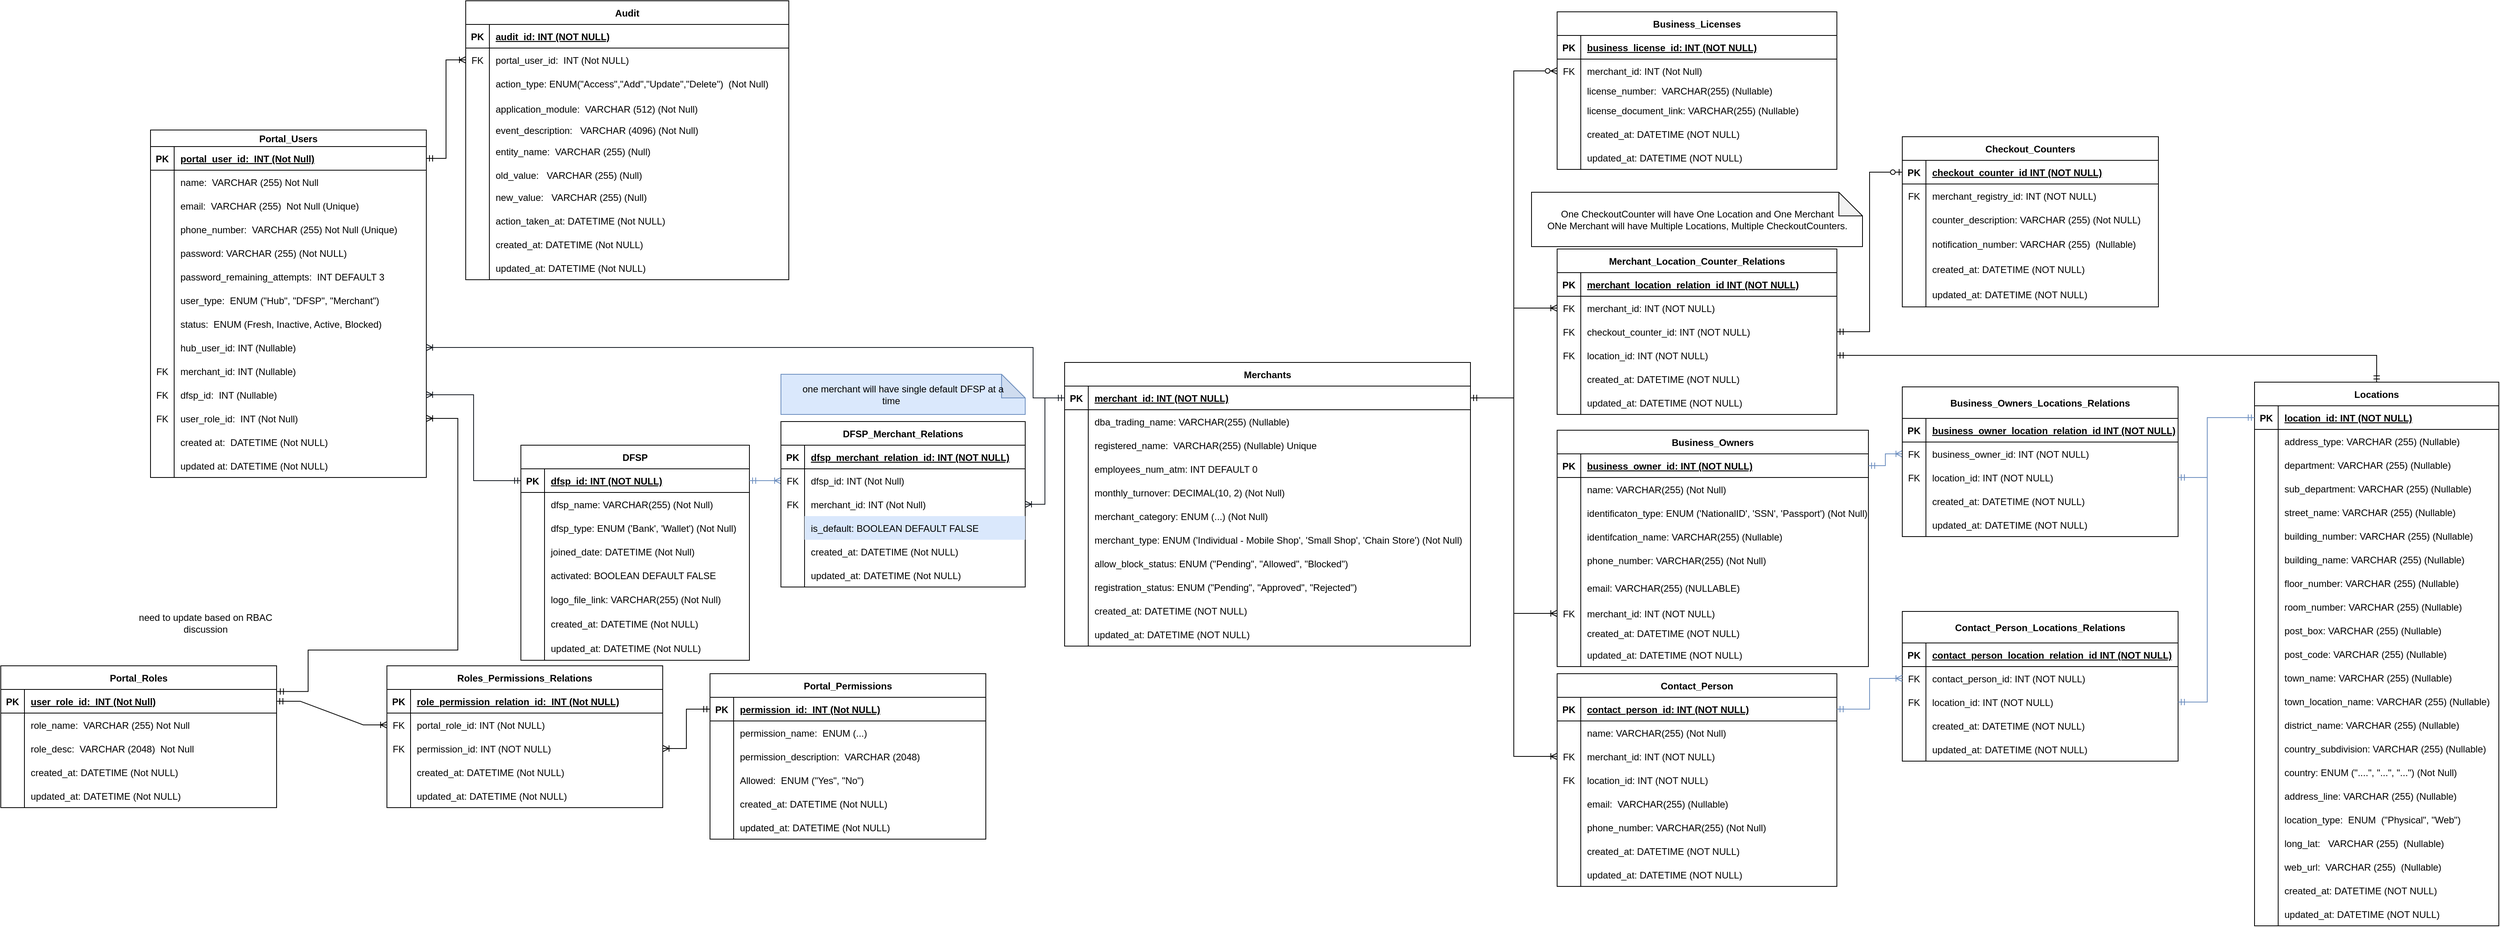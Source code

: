 <mxfile version="21.4.0" type="google" pages="2">
  <diagram id="R2lEEEUBdFMjLlhIrx00" name="MerchantAcquirerDB">
    <mxGraphModel grid="1" page="1" gridSize="10" guides="1" tooltips="1" connect="1" arrows="1" fold="1" pageScale="1" pageWidth="850" pageHeight="1100" math="0" shadow="0" extFonts="Permanent Marker^https://fonts.googleapis.com/css?family=Permanent+Marker">
      <root>
        <mxCell id="0" />
        <mxCell id="1" parent="0" />
        <mxCell id="C-vyLk0tnHw3VtMMgP7b-23" value="Merchants" style="shape=table;startSize=30;container=1;collapsible=1;childLayout=tableLayout;fixedRows=1;rowLines=0;fontStyle=1;align=center;resizeLast=1;" vertex="1" parent="1">
          <mxGeometry x="560" y="555" width="515" height="360" as="geometry" />
        </mxCell>
        <mxCell id="C-vyLk0tnHw3VtMMgP7b-24" value="" style="shape=partialRectangle;collapsible=0;dropTarget=0;pointerEvents=0;fillColor=none;points=[[0,0.5],[1,0.5]];portConstraint=eastwest;top=0;left=0;right=0;bottom=1;" vertex="1" parent="C-vyLk0tnHw3VtMMgP7b-23">
          <mxGeometry y="30" width="515" height="30" as="geometry" />
        </mxCell>
        <mxCell id="C-vyLk0tnHw3VtMMgP7b-25" value="PK" style="shape=partialRectangle;overflow=hidden;connectable=0;fillColor=none;top=0;left=0;bottom=0;right=0;fontStyle=1;" vertex="1" parent="C-vyLk0tnHw3VtMMgP7b-24">
          <mxGeometry width="30" height="30" as="geometry">
            <mxRectangle width="30" height="30" as="alternateBounds" />
          </mxGeometry>
        </mxCell>
        <mxCell id="C-vyLk0tnHw3VtMMgP7b-26" value="merchant_id: INT (NOT NULL) " style="shape=partialRectangle;overflow=hidden;connectable=0;fillColor=none;top=0;left=0;bottom=0;right=0;align=left;spacingLeft=6;fontStyle=5;" vertex="1" parent="C-vyLk0tnHw3VtMMgP7b-24">
          <mxGeometry x="30" width="485" height="30" as="geometry">
            <mxRectangle width="485" height="30" as="alternateBounds" />
          </mxGeometry>
        </mxCell>
        <mxCell id="C-vyLk0tnHw3VtMMgP7b-27" value="" style="shape=partialRectangle;collapsible=0;dropTarget=0;pointerEvents=0;fillColor=none;points=[[0,0.5],[1,0.5]];portConstraint=eastwest;top=0;left=0;right=0;bottom=0;" vertex="1" parent="C-vyLk0tnHw3VtMMgP7b-23">
          <mxGeometry y="60" width="515" height="30" as="geometry" />
        </mxCell>
        <mxCell id="C-vyLk0tnHw3VtMMgP7b-28" value="" style="shape=partialRectangle;overflow=hidden;connectable=0;fillColor=none;top=0;left=0;bottom=0;right=0;" vertex="1" parent="C-vyLk0tnHw3VtMMgP7b-27">
          <mxGeometry width="30" height="30" as="geometry">
            <mxRectangle width="30" height="30" as="alternateBounds" />
          </mxGeometry>
        </mxCell>
        <mxCell id="C-vyLk0tnHw3VtMMgP7b-29" value="dba_trading_name: VARCHAR(255) (Nullable)" style="shape=partialRectangle;overflow=hidden;connectable=0;fillColor=none;top=0;left=0;bottom=0;right=0;align=left;spacingLeft=6;strokeColor=#6c8ebf;" vertex="1" parent="C-vyLk0tnHw3VtMMgP7b-27">
          <mxGeometry x="30" width="485" height="30" as="geometry">
            <mxRectangle width="485" height="30" as="alternateBounds" />
          </mxGeometry>
        </mxCell>
        <mxCell id="FKtlqES2YTKg1XEckP9--4" value="" style="shape=partialRectangle;collapsible=0;dropTarget=0;pointerEvents=0;fillColor=none;points=[[0,0.5],[1,0.5]];portConstraint=eastwest;top=0;left=0;right=0;bottom=0;" vertex="1" parent="C-vyLk0tnHw3VtMMgP7b-23">
          <mxGeometry y="90" width="515" height="30" as="geometry" />
        </mxCell>
        <mxCell id="FKtlqES2YTKg1XEckP9--5" value="" style="shape=partialRectangle;overflow=hidden;connectable=0;fillColor=none;top=0;left=0;bottom=0;right=0;" vertex="1" parent="FKtlqES2YTKg1XEckP9--4">
          <mxGeometry width="30" height="30" as="geometry">
            <mxRectangle width="30" height="30" as="alternateBounds" />
          </mxGeometry>
        </mxCell>
        <mxCell id="FKtlqES2YTKg1XEckP9--6" value="registered_name:  VARCHAR(255) (Nullable) Unique" style="shape=partialRectangle;overflow=hidden;connectable=0;fillColor=none;top=0;left=0;bottom=0;right=0;align=left;spacingLeft=6;strokeColor=#6c8ebf;" vertex="1" parent="FKtlqES2YTKg1XEckP9--4">
          <mxGeometry x="30" width="485" height="30" as="geometry">
            <mxRectangle width="485" height="30" as="alternateBounds" />
          </mxGeometry>
        </mxCell>
        <mxCell id="FKtlqES2YTKg1XEckP9--17" value="" style="shape=partialRectangle;collapsible=0;dropTarget=0;pointerEvents=0;fillColor=none;points=[[0,0.5],[1,0.5]];portConstraint=eastwest;top=0;left=0;right=0;bottom=0;" vertex="1" parent="C-vyLk0tnHw3VtMMgP7b-23">
          <mxGeometry y="120" width="515" height="30" as="geometry" />
        </mxCell>
        <mxCell id="FKtlqES2YTKg1XEckP9--18" value="" style="shape=partialRectangle;overflow=hidden;connectable=0;fillColor=none;top=0;left=0;bottom=0;right=0;" vertex="1" parent="FKtlqES2YTKg1XEckP9--17">
          <mxGeometry width="30" height="30" as="geometry">
            <mxRectangle width="30" height="30" as="alternateBounds" />
          </mxGeometry>
        </mxCell>
        <mxCell id="FKtlqES2YTKg1XEckP9--19" value="employees_num_atm: INT DEFAULT 0" style="shape=partialRectangle;overflow=hidden;connectable=0;fillColor=none;top=0;left=0;bottom=0;right=0;align=left;spacingLeft=6;" vertex="1" parent="FKtlqES2YTKg1XEckP9--17">
          <mxGeometry x="30" width="485" height="30" as="geometry">
            <mxRectangle width="485" height="30" as="alternateBounds" />
          </mxGeometry>
        </mxCell>
        <mxCell id="FKtlqES2YTKg1XEckP9--20" value="" style="shape=partialRectangle;collapsible=0;dropTarget=0;pointerEvents=0;fillColor=none;points=[[0,0.5],[1,0.5]];portConstraint=eastwest;top=0;left=0;right=0;bottom=0;" vertex="1" parent="C-vyLk0tnHw3VtMMgP7b-23">
          <mxGeometry y="150" width="515" height="30" as="geometry" />
        </mxCell>
        <mxCell id="FKtlqES2YTKg1XEckP9--21" value="  " style="shape=partialRectangle;overflow=hidden;connectable=0;fillColor=none;top=0;left=0;bottom=0;right=0;" vertex="1" parent="FKtlqES2YTKg1XEckP9--20">
          <mxGeometry width="30" height="30" as="geometry">
            <mxRectangle width="30" height="30" as="alternateBounds" />
          </mxGeometry>
        </mxCell>
        <mxCell id="FKtlqES2YTKg1XEckP9--22" value="monthly_turnover: DECIMAL(10, 2) (Not Null)" style="shape=partialRectangle;overflow=hidden;connectable=0;fillColor=none;top=0;left=0;bottom=0;right=0;align=left;spacingLeft=6;" vertex="1" parent="FKtlqES2YTKg1XEckP9--20">
          <mxGeometry x="30" width="485" height="30" as="geometry">
            <mxRectangle width="485" height="30" as="alternateBounds" />
          </mxGeometry>
        </mxCell>
        <mxCell id="FKtlqES2YTKg1XEckP9--23" value="" style="shape=partialRectangle;collapsible=0;dropTarget=0;pointerEvents=0;fillColor=none;points=[[0,0.5],[1,0.5]];portConstraint=eastwest;top=0;left=0;right=0;bottom=0;" vertex="1" parent="C-vyLk0tnHw3VtMMgP7b-23">
          <mxGeometry y="180" width="515" height="30" as="geometry" />
        </mxCell>
        <mxCell id="FKtlqES2YTKg1XEckP9--24" value="  " style="shape=partialRectangle;overflow=hidden;connectable=0;fillColor=none;top=0;left=0;bottom=0;right=0;" vertex="1" parent="FKtlqES2YTKg1XEckP9--23">
          <mxGeometry width="30" height="30" as="geometry">
            <mxRectangle width="30" height="30" as="alternateBounds" />
          </mxGeometry>
        </mxCell>
        <mxCell id="FKtlqES2YTKg1XEckP9--25" value="merchant_category: ENUM (...) (Not Null)" style="shape=partialRectangle;overflow=hidden;connectable=0;fillColor=none;top=0;left=0;bottom=0;right=0;align=left;spacingLeft=6;" vertex="1" parent="FKtlqES2YTKg1XEckP9--23">
          <mxGeometry x="30" width="485" height="30" as="geometry">
            <mxRectangle width="485" height="30" as="alternateBounds" />
          </mxGeometry>
        </mxCell>
        <mxCell id="FKtlqES2YTKg1XEckP9--26" value="" style="shape=partialRectangle;collapsible=0;dropTarget=0;pointerEvents=0;fillColor=none;points=[[0,0.5],[1,0.5]];portConstraint=eastwest;top=0;left=0;right=0;bottom=0;" vertex="1" parent="C-vyLk0tnHw3VtMMgP7b-23">
          <mxGeometry y="210" width="515" height="30" as="geometry" />
        </mxCell>
        <mxCell id="FKtlqES2YTKg1XEckP9--27" value="  " style="shape=partialRectangle;overflow=hidden;connectable=0;fillColor=none;top=0;left=0;bottom=0;right=0;" vertex="1" parent="FKtlqES2YTKg1XEckP9--26">
          <mxGeometry width="30" height="30" as="geometry">
            <mxRectangle width="30" height="30" as="alternateBounds" />
          </mxGeometry>
        </mxCell>
        <mxCell id="FKtlqES2YTKg1XEckP9--28" value="merchant_type: ENUM (&#39;Individual - Mobile Shop&#39;, &#39;Small Shop&#39;, &#39;Chain Store&#39;) (Not Null)" style="shape=partialRectangle;overflow=hidden;connectable=0;fillColor=none;top=0;left=0;bottom=0;right=0;align=left;spacingLeft=6;" vertex="1" parent="FKtlqES2YTKg1XEckP9--26">
          <mxGeometry x="30" width="485" height="30" as="geometry">
            <mxRectangle width="485" height="30" as="alternateBounds" />
          </mxGeometry>
        </mxCell>
        <mxCell id="HxIgHkFJWJTxwu12CYWR-130" value="" style="shape=partialRectangle;collapsible=0;dropTarget=0;pointerEvents=0;fillColor=none;points=[[0,0.5],[1,0.5]];portConstraint=eastwest;top=0;left=0;right=0;bottom=0;" vertex="1" parent="C-vyLk0tnHw3VtMMgP7b-23">
          <mxGeometry y="240" width="515" height="30" as="geometry" />
        </mxCell>
        <mxCell id="HxIgHkFJWJTxwu12CYWR-131" value="  " style="shape=partialRectangle;overflow=hidden;connectable=0;fillColor=none;top=0;left=0;bottom=0;right=0;" vertex="1" parent="HxIgHkFJWJTxwu12CYWR-130">
          <mxGeometry width="30" height="30" as="geometry">
            <mxRectangle width="30" height="30" as="alternateBounds" />
          </mxGeometry>
        </mxCell>
        <mxCell id="HxIgHkFJWJTxwu12CYWR-132" value="allow_block_status: ENUM (&quot;Pending&quot;, &quot;Allowed&quot;, &quot;Blocked&quot;)" style="shape=partialRectangle;overflow=hidden;connectable=0;fillColor=none;top=0;left=0;bottom=0;right=0;align=left;spacingLeft=6;" vertex="1" parent="HxIgHkFJWJTxwu12CYWR-130">
          <mxGeometry x="30" width="485" height="30" as="geometry">
            <mxRectangle width="485" height="30" as="alternateBounds" />
          </mxGeometry>
        </mxCell>
        <mxCell id="HxIgHkFJWJTxwu12CYWR-136" value="" style="shape=partialRectangle;collapsible=0;dropTarget=0;pointerEvents=0;fillColor=none;points=[[0,0.5],[1,0.5]];portConstraint=eastwest;top=0;left=0;right=0;bottom=0;" vertex="1" parent="C-vyLk0tnHw3VtMMgP7b-23">
          <mxGeometry y="270" width="515" height="30" as="geometry" />
        </mxCell>
        <mxCell id="HxIgHkFJWJTxwu12CYWR-137" value="  " style="shape=partialRectangle;overflow=hidden;connectable=0;fillColor=none;top=0;left=0;bottom=0;right=0;" vertex="1" parent="HxIgHkFJWJTxwu12CYWR-136">
          <mxGeometry width="30" height="30" as="geometry">
            <mxRectangle width="30" height="30" as="alternateBounds" />
          </mxGeometry>
        </mxCell>
        <mxCell id="HxIgHkFJWJTxwu12CYWR-138" value="registration_status: ENUM (&quot;Pending&quot;, &quot;Approved&quot;, &quot;Rejected&quot;)" style="shape=partialRectangle;overflow=hidden;connectable=0;fillColor=none;top=0;left=0;bottom=0;right=0;align=left;spacingLeft=6;" vertex="1" parent="HxIgHkFJWJTxwu12CYWR-136">
          <mxGeometry x="30" width="485" height="30" as="geometry">
            <mxRectangle width="485" height="30" as="alternateBounds" />
          </mxGeometry>
        </mxCell>
        <mxCell id="wsHgtD4z3bUhzCih8V4K-10" value="" style="shape=partialRectangle;collapsible=0;dropTarget=0;pointerEvents=0;fillColor=none;points=[[0,0.5],[1,0.5]];portConstraint=eastwest;top=0;left=0;right=0;bottom=0;" vertex="1" parent="C-vyLk0tnHw3VtMMgP7b-23">
          <mxGeometry y="300" width="515" height="30" as="geometry" />
        </mxCell>
        <mxCell id="wsHgtD4z3bUhzCih8V4K-11" value="" style="shape=partialRectangle;overflow=hidden;connectable=0;fillColor=none;top=0;left=0;bottom=0;right=0;" vertex="1" parent="wsHgtD4z3bUhzCih8V4K-10">
          <mxGeometry width="30" height="30" as="geometry">
            <mxRectangle width="30" height="30" as="alternateBounds" />
          </mxGeometry>
        </mxCell>
        <mxCell id="wsHgtD4z3bUhzCih8V4K-12" value="created_at: DATETIME (NOT NULL)" style="shape=partialRectangle;overflow=hidden;connectable=0;fillColor=none;top=0;left=0;bottom=0;right=0;align=left;spacingLeft=6;" vertex="1" parent="wsHgtD4z3bUhzCih8V4K-10">
          <mxGeometry x="30" width="485" height="30" as="geometry">
            <mxRectangle width="485" height="30" as="alternateBounds" />
          </mxGeometry>
        </mxCell>
        <mxCell id="wsHgtD4z3bUhzCih8V4K-13" value="" style="shape=partialRectangle;collapsible=0;dropTarget=0;pointerEvents=0;fillColor=none;points=[[0,0.5],[1,0.5]];portConstraint=eastwest;top=0;left=0;right=0;bottom=0;" vertex="1" parent="C-vyLk0tnHw3VtMMgP7b-23">
          <mxGeometry y="330" width="515" height="30" as="geometry" />
        </mxCell>
        <mxCell id="wsHgtD4z3bUhzCih8V4K-14" value="" style="shape=partialRectangle;overflow=hidden;connectable=0;fillColor=none;top=0;left=0;bottom=0;right=0;" vertex="1" parent="wsHgtD4z3bUhzCih8V4K-13">
          <mxGeometry width="30" height="30" as="geometry">
            <mxRectangle width="30" height="30" as="alternateBounds" />
          </mxGeometry>
        </mxCell>
        <mxCell id="wsHgtD4z3bUhzCih8V4K-15" value="updated_at: DATETIME (NOT NULL)" style="shape=partialRectangle;overflow=hidden;connectable=0;fillColor=none;top=0;left=0;bottom=0;right=0;align=left;spacingLeft=6;" vertex="1" parent="wsHgtD4z3bUhzCih8V4K-13">
          <mxGeometry x="30" width="485" height="30" as="geometry">
            <mxRectangle width="485" height="30" as="alternateBounds" />
          </mxGeometry>
        </mxCell>
        <mxCell id="HxIgHkFJWJTxwu12CYWR-1" value="Business_Owners" style="shape=table;startSize=30;container=1;collapsible=1;childLayout=tableLayout;fixedRows=1;rowLines=0;fontStyle=1;align=center;resizeLast=1;" vertex="1" parent="1">
          <mxGeometry x="1185" y="641" width="395" height="300" as="geometry" />
        </mxCell>
        <mxCell id="HxIgHkFJWJTxwu12CYWR-2" value="" style="shape=partialRectangle;collapsible=0;dropTarget=0;pointerEvents=0;fillColor=none;points=[[0,0.5],[1,0.5]];portConstraint=eastwest;top=0;left=0;right=0;bottom=1;" vertex="1" parent="HxIgHkFJWJTxwu12CYWR-1">
          <mxGeometry y="30" width="395" height="30" as="geometry" />
        </mxCell>
        <mxCell id="HxIgHkFJWJTxwu12CYWR-3" value="PK" style="shape=partialRectangle;overflow=hidden;connectable=0;fillColor=none;top=0;left=0;bottom=0;right=0;fontStyle=1;" vertex="1" parent="HxIgHkFJWJTxwu12CYWR-2">
          <mxGeometry width="30" height="30" as="geometry">
            <mxRectangle width="30" height="30" as="alternateBounds" />
          </mxGeometry>
        </mxCell>
        <mxCell id="HxIgHkFJWJTxwu12CYWR-4" value="business_owner_id: INT (NOT NULL) " style="shape=partialRectangle;overflow=hidden;connectable=0;fillColor=none;top=0;left=0;bottom=0;right=0;align=left;spacingLeft=6;fontStyle=5;" vertex="1" parent="HxIgHkFJWJTxwu12CYWR-2">
          <mxGeometry x="30" width="365" height="30" as="geometry">
            <mxRectangle width="365" height="30" as="alternateBounds" />
          </mxGeometry>
        </mxCell>
        <mxCell id="HxIgHkFJWJTxwu12CYWR-5" value="" style="shape=partialRectangle;collapsible=0;dropTarget=0;pointerEvents=0;fillColor=none;points=[[0,0.5],[1,0.5]];portConstraint=eastwest;top=0;left=0;right=0;bottom=0;" vertex="1" parent="HxIgHkFJWJTxwu12CYWR-1">
          <mxGeometry y="60" width="395" height="30" as="geometry" />
        </mxCell>
        <mxCell id="HxIgHkFJWJTxwu12CYWR-6" value="" style="shape=partialRectangle;overflow=hidden;connectable=0;fillColor=none;top=0;left=0;bottom=0;right=0;" vertex="1" parent="HxIgHkFJWJTxwu12CYWR-5">
          <mxGeometry width="30" height="30" as="geometry">
            <mxRectangle width="30" height="30" as="alternateBounds" />
          </mxGeometry>
        </mxCell>
        <mxCell id="HxIgHkFJWJTxwu12CYWR-7" value="name: VARCHAR(255) (Not Null)" style="shape=partialRectangle;overflow=hidden;connectable=0;fillColor=none;top=0;left=0;bottom=0;right=0;align=left;spacingLeft=6;labelBackgroundColor=none;strokeColor=#6c8ebf;" vertex="1" parent="HxIgHkFJWJTxwu12CYWR-5">
          <mxGeometry x="30" width="365" height="30" as="geometry">
            <mxRectangle width="365" height="30" as="alternateBounds" />
          </mxGeometry>
        </mxCell>
        <mxCell id="OT0kJrDd8fT9G6K_hFP2-1" value="" style="shape=partialRectangle;collapsible=0;dropTarget=0;pointerEvents=0;fillColor=none;points=[[0,0.5],[1,0.5]];portConstraint=eastwest;top=0;left=0;right=0;bottom=0;" vertex="1" parent="HxIgHkFJWJTxwu12CYWR-1">
          <mxGeometry y="90" width="395" height="30" as="geometry" />
        </mxCell>
        <mxCell id="OT0kJrDd8fT9G6K_hFP2-2" value="" style="shape=partialRectangle;overflow=hidden;connectable=0;fillColor=none;top=0;left=0;bottom=0;right=0;" vertex="1" parent="OT0kJrDd8fT9G6K_hFP2-1">
          <mxGeometry width="30" height="30" as="geometry">
            <mxRectangle width="30" height="30" as="alternateBounds" />
          </mxGeometry>
        </mxCell>
        <mxCell id="OT0kJrDd8fT9G6K_hFP2-3" value="identificaton_type: ENUM (&#39;NationalID&#39;, &#39;SSN&#39;, &#39;Passport&#39;) (Not Null)" style="shape=partialRectangle;overflow=hidden;connectable=0;fillColor=none;top=0;left=0;bottom=0;right=0;align=left;spacingLeft=6;labelBackgroundColor=none;strokeColor=#6c8ebf;" vertex="1" parent="OT0kJrDd8fT9G6K_hFP2-1">
          <mxGeometry x="30" width="365" height="30" as="geometry">
            <mxRectangle width="365" height="30" as="alternateBounds" />
          </mxGeometry>
        </mxCell>
        <mxCell id="m6DQMDmVYxWKbsMGfWxv-1" value="" style="shape=partialRectangle;collapsible=0;dropTarget=0;pointerEvents=0;fillColor=none;points=[[0,0.5],[1,0.5]];portConstraint=eastwest;top=0;left=0;right=0;bottom=0;" vertex="1" parent="HxIgHkFJWJTxwu12CYWR-1">
          <mxGeometry y="120" width="395" height="30" as="geometry" />
        </mxCell>
        <mxCell id="m6DQMDmVYxWKbsMGfWxv-2" value="" style="shape=partialRectangle;overflow=hidden;connectable=0;fillColor=none;top=0;left=0;bottom=0;right=0;" vertex="1" parent="m6DQMDmVYxWKbsMGfWxv-1">
          <mxGeometry width="30" height="30" as="geometry">
            <mxRectangle width="30" height="30" as="alternateBounds" />
          </mxGeometry>
        </mxCell>
        <mxCell id="m6DQMDmVYxWKbsMGfWxv-3" value="identifcation_name: VARCHAR(255) (Nullable)" style="shape=partialRectangle;overflow=hidden;connectable=0;fillColor=none;top=0;left=0;bottom=0;right=0;align=left;spacingLeft=6;labelBackgroundColor=none;strokeColor=#6c8ebf;" vertex="1" parent="m6DQMDmVYxWKbsMGfWxv-1">
          <mxGeometry x="30" width="365" height="30" as="geometry">
            <mxRectangle width="365" height="30" as="alternateBounds" />
          </mxGeometry>
        </mxCell>
        <mxCell id="HxIgHkFJWJTxwu12CYWR-11" value="" style="shape=partialRectangle;collapsible=0;dropTarget=0;pointerEvents=0;fillColor=none;points=[[0,0.5],[1,0.5]];portConstraint=eastwest;top=0;left=0;right=0;bottom=0;" vertex="1" parent="HxIgHkFJWJTxwu12CYWR-1">
          <mxGeometry y="150" width="395" height="30" as="geometry" />
        </mxCell>
        <mxCell id="HxIgHkFJWJTxwu12CYWR-12" value="" style="shape=partialRectangle;overflow=hidden;connectable=0;fillColor=none;top=0;left=0;bottom=0;right=0;" vertex="1" parent="HxIgHkFJWJTxwu12CYWR-11">
          <mxGeometry width="30" height="30" as="geometry">
            <mxRectangle width="30" height="30" as="alternateBounds" />
          </mxGeometry>
        </mxCell>
        <mxCell id="HxIgHkFJWJTxwu12CYWR-13" value="phone_number: VARCHAR(255) (Not Null)" style="shape=partialRectangle;overflow=hidden;connectable=0;fillColor=none;top=0;left=0;bottom=0;right=0;align=left;spacingLeft=6;" vertex="1" parent="HxIgHkFJWJTxwu12CYWR-11">
          <mxGeometry x="30" width="365" height="30" as="geometry">
            <mxRectangle width="365" height="30" as="alternateBounds" />
          </mxGeometry>
        </mxCell>
        <mxCell id="HxIgHkFJWJTxwu12CYWR-14" value="" style="shape=partialRectangle;collapsible=0;dropTarget=0;pointerEvents=0;fillColor=none;points=[[0,0.5],[1,0.5]];portConstraint=eastwest;top=0;left=0;right=0;bottom=0;" vertex="1" parent="HxIgHkFJWJTxwu12CYWR-1">
          <mxGeometry y="180" width="395" height="40" as="geometry" />
        </mxCell>
        <mxCell id="HxIgHkFJWJTxwu12CYWR-15" value="" style="shape=partialRectangle;overflow=hidden;connectable=0;fillColor=none;top=0;left=0;bottom=0;right=0;" vertex="1" parent="HxIgHkFJWJTxwu12CYWR-14">
          <mxGeometry width="30" height="40" as="geometry">
            <mxRectangle width="30" height="40" as="alternateBounds" />
          </mxGeometry>
        </mxCell>
        <mxCell id="HxIgHkFJWJTxwu12CYWR-16" value="email: VARCHAR(255) (NULLABLE)" style="shape=partialRectangle;overflow=hidden;connectable=0;fillColor=none;top=0;left=0;bottom=0;right=0;align=left;spacingLeft=6;" vertex="1" parent="HxIgHkFJWJTxwu12CYWR-14">
          <mxGeometry x="30" width="365" height="40" as="geometry">
            <mxRectangle width="365" height="40" as="alternateBounds" />
          </mxGeometry>
        </mxCell>
        <mxCell id="nrqupOoxXK4Ao4LzcqJH-110" value="" style="shape=partialRectangle;collapsible=0;dropTarget=0;pointerEvents=0;fillColor=none;points=[[0,0.5],[1,0.5]];portConstraint=eastwest;top=0;left=0;right=0;bottom=0;" vertex="1" parent="HxIgHkFJWJTxwu12CYWR-1">
          <mxGeometry y="220" width="395" height="25" as="geometry" />
        </mxCell>
        <mxCell id="nrqupOoxXK4Ao4LzcqJH-111" value="FK" style="shape=partialRectangle;overflow=hidden;connectable=0;fillColor=none;top=0;left=0;bottom=0;right=0;" vertex="1" parent="nrqupOoxXK4Ao4LzcqJH-110">
          <mxGeometry width="30" height="25" as="geometry">
            <mxRectangle width="30" height="25" as="alternateBounds" />
          </mxGeometry>
        </mxCell>
        <mxCell id="nrqupOoxXK4Ao4LzcqJH-112" value="merchant_id: INT (NOT NULL)" style="shape=partialRectangle;overflow=hidden;connectable=0;fillColor=none;top=0;left=0;bottom=0;right=0;align=left;spacingLeft=6;strokeColor=#6c8ebf;" vertex="1" parent="nrqupOoxXK4Ao4LzcqJH-110">
          <mxGeometry x="30" width="365" height="25" as="geometry">
            <mxRectangle width="365" height="25" as="alternateBounds" />
          </mxGeometry>
        </mxCell>
        <mxCell id="Caeg0-3a-ce223xdkhKP-54" value="" style="shape=partialRectangle;collapsible=0;dropTarget=0;pointerEvents=0;fillColor=none;points=[[0,0.5],[1,0.5]];portConstraint=eastwest;top=0;left=0;right=0;bottom=0;" vertex="1" parent="HxIgHkFJWJTxwu12CYWR-1">
          <mxGeometry y="245" width="395" height="25" as="geometry" />
        </mxCell>
        <mxCell id="Caeg0-3a-ce223xdkhKP-55" value="" style="shape=partialRectangle;overflow=hidden;connectable=0;fillColor=none;top=0;left=0;bottom=0;right=0;" vertex="1" parent="Caeg0-3a-ce223xdkhKP-54">
          <mxGeometry width="30" height="25" as="geometry">
            <mxRectangle width="30" height="25" as="alternateBounds" />
          </mxGeometry>
        </mxCell>
        <mxCell id="Caeg0-3a-ce223xdkhKP-56" value="created_at: DATETIME (NOT NULL)" style="shape=partialRectangle;overflow=hidden;connectable=0;fillColor=none;top=0;left=0;bottom=0;right=0;align=left;spacingLeft=6;" vertex="1" parent="Caeg0-3a-ce223xdkhKP-54">
          <mxGeometry x="30" width="365" height="25" as="geometry">
            <mxRectangle width="365" height="25" as="alternateBounds" />
          </mxGeometry>
        </mxCell>
        <mxCell id="Caeg0-3a-ce223xdkhKP-57" value="" style="shape=partialRectangle;collapsible=0;dropTarget=0;pointerEvents=0;fillColor=none;points=[[0,0.5],[1,0.5]];portConstraint=eastwest;top=0;left=0;right=0;bottom=0;" vertex="1" parent="HxIgHkFJWJTxwu12CYWR-1">
          <mxGeometry y="270" width="395" height="30" as="geometry" />
        </mxCell>
        <mxCell id="Caeg0-3a-ce223xdkhKP-58" value="" style="shape=partialRectangle;overflow=hidden;connectable=0;fillColor=none;top=0;left=0;bottom=0;right=0;" vertex="1" parent="Caeg0-3a-ce223xdkhKP-57">
          <mxGeometry width="30" height="30" as="geometry">
            <mxRectangle width="30" height="30" as="alternateBounds" />
          </mxGeometry>
        </mxCell>
        <mxCell id="Caeg0-3a-ce223xdkhKP-59" value="updated_at: DATETIME (NOT NULL)" style="shape=partialRectangle;overflow=hidden;connectable=0;fillColor=none;top=0;left=0;bottom=0;right=0;align=left;spacingLeft=6;" vertex="1" parent="Caeg0-3a-ce223xdkhKP-57">
          <mxGeometry x="30" width="365" height="30" as="geometry">
            <mxRectangle width="365" height="30" as="alternateBounds" />
          </mxGeometry>
        </mxCell>
        <mxCell id="HxIgHkFJWJTxwu12CYWR-32" value="Business_Licenses" style="shape=table;startSize=30;container=1;collapsible=1;childLayout=tableLayout;fixedRows=1;rowLines=0;fontStyle=1;align=center;resizeLast=1;" vertex="1" parent="1">
          <mxGeometry x="1185" y="110" width="355" height="200" as="geometry" />
        </mxCell>
        <mxCell id="HxIgHkFJWJTxwu12CYWR-33" value="" style="shape=partialRectangle;collapsible=0;dropTarget=0;pointerEvents=0;fillColor=none;points=[[0,0.5],[1,0.5]];portConstraint=eastwest;top=0;left=0;right=0;bottom=1;" vertex="1" parent="HxIgHkFJWJTxwu12CYWR-32">
          <mxGeometry y="30" width="355" height="30" as="geometry" />
        </mxCell>
        <mxCell id="HxIgHkFJWJTxwu12CYWR-34" value="PK" style="shape=partialRectangle;overflow=hidden;connectable=0;fillColor=none;top=0;left=0;bottom=0;right=0;fontStyle=1;" vertex="1" parent="HxIgHkFJWJTxwu12CYWR-33">
          <mxGeometry width="30" height="30" as="geometry">
            <mxRectangle width="30" height="30" as="alternateBounds" />
          </mxGeometry>
        </mxCell>
        <mxCell id="HxIgHkFJWJTxwu12CYWR-35" value="business_license_id: INT (NOT NULL) " style="shape=partialRectangle;overflow=hidden;connectable=0;fillColor=none;top=0;left=0;bottom=0;right=0;align=left;spacingLeft=6;fontStyle=5;" vertex="1" parent="HxIgHkFJWJTxwu12CYWR-33">
          <mxGeometry x="30" width="325" height="30" as="geometry">
            <mxRectangle width="325" height="30" as="alternateBounds" />
          </mxGeometry>
        </mxCell>
        <mxCell id="HxIgHkFJWJTxwu12CYWR-36" value="" style="shape=partialRectangle;collapsible=0;dropTarget=0;pointerEvents=0;fillColor=none;points=[[0,0.5],[1,0.5]];portConstraint=eastwest;top=0;left=0;right=0;bottom=0;" vertex="1" parent="HxIgHkFJWJTxwu12CYWR-32">
          <mxGeometry y="60" width="355" height="30" as="geometry" />
        </mxCell>
        <mxCell id="HxIgHkFJWJTxwu12CYWR-37" value="FK" style="shape=partialRectangle;overflow=hidden;connectable=0;fillColor=none;top=0;left=0;bottom=0;right=0;" vertex="1" parent="HxIgHkFJWJTxwu12CYWR-36">
          <mxGeometry width="30" height="30" as="geometry">
            <mxRectangle width="30" height="30" as="alternateBounds" />
          </mxGeometry>
        </mxCell>
        <mxCell id="HxIgHkFJWJTxwu12CYWR-38" value="merchant_id: INT (Not Null)" style="shape=partialRectangle;overflow=hidden;connectable=0;fillColor=none;top=0;left=0;bottom=0;right=0;align=left;spacingLeft=6;" vertex="1" parent="HxIgHkFJWJTxwu12CYWR-36">
          <mxGeometry x="30" width="325" height="30" as="geometry">
            <mxRectangle width="325" height="30" as="alternateBounds" />
          </mxGeometry>
        </mxCell>
        <mxCell id="HxIgHkFJWJTxwu12CYWR-39" value="" style="shape=partialRectangle;collapsible=0;dropTarget=0;pointerEvents=0;fillColor=none;points=[[0,0.5],[1,0.5]];portConstraint=eastwest;top=0;left=0;right=0;bottom=0;" vertex="1" parent="HxIgHkFJWJTxwu12CYWR-32">
          <mxGeometry y="90" width="355" height="20" as="geometry" />
        </mxCell>
        <mxCell id="HxIgHkFJWJTxwu12CYWR-40" value="" style="shape=partialRectangle;overflow=hidden;connectable=0;fillColor=none;top=0;left=0;bottom=0;right=0;" vertex="1" parent="HxIgHkFJWJTxwu12CYWR-39">
          <mxGeometry width="30" height="20" as="geometry">
            <mxRectangle width="30" height="20" as="alternateBounds" />
          </mxGeometry>
        </mxCell>
        <mxCell id="HxIgHkFJWJTxwu12CYWR-41" value="license_number:  VARCHAR(255) (Nullable)" style="shape=partialRectangle;overflow=hidden;connectable=0;fillColor=none;top=0;left=0;bottom=0;right=0;align=left;spacingLeft=6;" vertex="1" parent="HxIgHkFJWJTxwu12CYWR-39">
          <mxGeometry x="30" width="325" height="20" as="geometry">
            <mxRectangle width="325" height="20" as="alternateBounds" />
          </mxGeometry>
        </mxCell>
        <mxCell id="HxIgHkFJWJTxwu12CYWR-17" value="" style="shape=partialRectangle;collapsible=0;dropTarget=0;pointerEvents=0;fillColor=none;points=[[0,0.5],[1,0.5]];portConstraint=eastwest;top=0;left=0;right=0;bottom=0;" vertex="1" parent="HxIgHkFJWJTxwu12CYWR-32">
          <mxGeometry y="110" width="355" height="30" as="geometry" />
        </mxCell>
        <mxCell id="HxIgHkFJWJTxwu12CYWR-18" value="" style="shape=partialRectangle;overflow=hidden;connectable=0;fillColor=none;top=0;left=0;bottom=0;right=0;" vertex="1" parent="HxIgHkFJWJTxwu12CYWR-17">
          <mxGeometry width="30" height="30" as="geometry">
            <mxRectangle width="30" height="30" as="alternateBounds" />
          </mxGeometry>
        </mxCell>
        <mxCell id="HxIgHkFJWJTxwu12CYWR-19" value="license_document_link: VARCHAR(255) (Nullable)" style="shape=partialRectangle;overflow=hidden;connectable=0;fillColor=none;top=0;left=0;bottom=0;right=0;align=left;spacingLeft=6;" vertex="1" parent="HxIgHkFJWJTxwu12CYWR-17">
          <mxGeometry x="30" width="325" height="30" as="geometry">
            <mxRectangle width="325" height="30" as="alternateBounds" />
          </mxGeometry>
        </mxCell>
        <mxCell id="Caeg0-3a-ce223xdkhKP-1" value="" style="shape=partialRectangle;collapsible=0;dropTarget=0;pointerEvents=0;fillColor=none;points=[[0,0.5],[1,0.5]];portConstraint=eastwest;top=0;left=0;right=0;bottom=0;" vertex="1" parent="HxIgHkFJWJTxwu12CYWR-32">
          <mxGeometry y="140" width="355" height="30" as="geometry" />
        </mxCell>
        <mxCell id="Caeg0-3a-ce223xdkhKP-2" value="" style="shape=partialRectangle;overflow=hidden;connectable=0;fillColor=none;top=0;left=0;bottom=0;right=0;" vertex="1" parent="Caeg0-3a-ce223xdkhKP-1">
          <mxGeometry width="30" height="30" as="geometry">
            <mxRectangle width="30" height="30" as="alternateBounds" />
          </mxGeometry>
        </mxCell>
        <mxCell id="Caeg0-3a-ce223xdkhKP-3" value="created_at: DATETIME (NOT NULL)" style="shape=partialRectangle;overflow=hidden;connectable=0;fillColor=none;top=0;left=0;bottom=0;right=0;align=left;spacingLeft=6;" vertex="1" parent="Caeg0-3a-ce223xdkhKP-1">
          <mxGeometry x="30" width="325" height="30" as="geometry">
            <mxRectangle width="325" height="30" as="alternateBounds" />
          </mxGeometry>
        </mxCell>
        <mxCell id="Caeg0-3a-ce223xdkhKP-4" value="" style="shape=partialRectangle;collapsible=0;dropTarget=0;pointerEvents=0;fillColor=none;points=[[0,0.5],[1,0.5]];portConstraint=eastwest;top=0;left=0;right=0;bottom=0;" vertex="1" parent="HxIgHkFJWJTxwu12CYWR-32">
          <mxGeometry y="170" width="355" height="30" as="geometry" />
        </mxCell>
        <mxCell id="Caeg0-3a-ce223xdkhKP-5" value="" style="shape=partialRectangle;overflow=hidden;connectable=0;fillColor=none;top=0;left=0;bottom=0;right=0;" vertex="1" parent="Caeg0-3a-ce223xdkhKP-4">
          <mxGeometry width="30" height="30" as="geometry">
            <mxRectangle width="30" height="30" as="alternateBounds" />
          </mxGeometry>
        </mxCell>
        <mxCell id="Caeg0-3a-ce223xdkhKP-6" value="updated_at: DATETIME (NOT NULL)" style="shape=partialRectangle;overflow=hidden;connectable=0;fillColor=none;top=0;left=0;bottom=0;right=0;align=left;spacingLeft=6;" vertex="1" parent="Caeg0-3a-ce223xdkhKP-4">
          <mxGeometry x="30" width="325" height="30" as="geometry">
            <mxRectangle width="325" height="30" as="alternateBounds" />
          </mxGeometry>
        </mxCell>
        <mxCell id="HxIgHkFJWJTxwu12CYWR-64" value="" style="edgeStyle=orthogonalEdgeStyle;fontSize=12;html=1;endArrow=ERzeroToMany;startArrow=ERmandOne;rounded=0;endFill=0;exitX=1;exitY=0.5;exitDx=0;exitDy=0;entryX=0;entryY=0.5;entryDx=0;entryDy=0;fillColor=#dae8fc;strokeColor=#000000;" edge="1" parent="1" source="C-vyLk0tnHw3VtMMgP7b-24" target="HxIgHkFJWJTxwu12CYWR-36">
          <mxGeometry width="100" height="100" relative="1" as="geometry">
            <mxPoint x="1060" y="693" as="sourcePoint" />
            <mxPoint x="1145" y="411" as="targetPoint" />
          </mxGeometry>
        </mxCell>
        <mxCell id="HxIgHkFJWJTxwu12CYWR-67" value="DFSP" style="shape=table;startSize=30;container=1;collapsible=1;childLayout=tableLayout;fixedRows=1;rowLines=0;fontStyle=1;align=center;resizeLast=1;" vertex="1" parent="1">
          <mxGeometry x="-130" y="660" width="290" height="273" as="geometry" />
        </mxCell>
        <mxCell id="HxIgHkFJWJTxwu12CYWR-68" value="" style="shape=partialRectangle;collapsible=0;dropTarget=0;pointerEvents=0;fillColor=none;points=[[0,0.5],[1,0.5]];portConstraint=eastwest;top=0;left=0;right=0;bottom=1;" vertex="1" parent="HxIgHkFJWJTxwu12CYWR-67">
          <mxGeometry y="30" width="290" height="30" as="geometry" />
        </mxCell>
        <mxCell id="HxIgHkFJWJTxwu12CYWR-69" value="PK" style="shape=partialRectangle;overflow=hidden;connectable=0;fillColor=none;top=0;left=0;bottom=0;right=0;fontStyle=1;" vertex="1" parent="HxIgHkFJWJTxwu12CYWR-68">
          <mxGeometry width="30" height="30" as="geometry">
            <mxRectangle width="30" height="30" as="alternateBounds" />
          </mxGeometry>
        </mxCell>
        <mxCell id="HxIgHkFJWJTxwu12CYWR-70" value="dfsp_id: INT (NOT NULL) " style="shape=partialRectangle;overflow=hidden;connectable=0;fillColor=none;top=0;left=0;bottom=0;right=0;align=left;spacingLeft=6;fontStyle=5;" vertex="1" parent="HxIgHkFJWJTxwu12CYWR-68">
          <mxGeometry x="30" width="260" height="30" as="geometry">
            <mxRectangle width="260" height="30" as="alternateBounds" />
          </mxGeometry>
        </mxCell>
        <mxCell id="HxIgHkFJWJTxwu12CYWR-77" value="" style="shape=partialRectangle;collapsible=0;dropTarget=0;pointerEvents=0;fillColor=none;points=[[0,0.5],[1,0.5]];portConstraint=eastwest;top=0;left=0;right=0;bottom=0;" vertex="1" parent="HxIgHkFJWJTxwu12CYWR-67">
          <mxGeometry y="60" width="290" height="30" as="geometry" />
        </mxCell>
        <mxCell id="HxIgHkFJWJTxwu12CYWR-78" value="" style="shape=partialRectangle;overflow=hidden;connectable=0;fillColor=none;top=0;left=0;bottom=0;right=0;" vertex="1" parent="HxIgHkFJWJTxwu12CYWR-77">
          <mxGeometry width="30" height="30" as="geometry">
            <mxRectangle width="30" height="30" as="alternateBounds" />
          </mxGeometry>
        </mxCell>
        <mxCell id="HxIgHkFJWJTxwu12CYWR-79" value="dfsp_name: VARCHAR(255) (Not Null)" style="shape=partialRectangle;overflow=hidden;connectable=0;fillColor=none;top=0;left=0;bottom=0;right=0;align=left;spacingLeft=6;" vertex="1" parent="HxIgHkFJWJTxwu12CYWR-77">
          <mxGeometry x="30" width="260" height="30" as="geometry">
            <mxRectangle width="260" height="30" as="alternateBounds" />
          </mxGeometry>
        </mxCell>
        <mxCell id="HxIgHkFJWJTxwu12CYWR-92" value="" style="shape=partialRectangle;collapsible=0;dropTarget=0;pointerEvents=0;fillColor=none;points=[[0,0.5],[1,0.5]];portConstraint=eastwest;top=0;left=0;right=0;bottom=0;" vertex="1" parent="HxIgHkFJWJTxwu12CYWR-67">
          <mxGeometry y="90" width="290" height="30" as="geometry" />
        </mxCell>
        <mxCell id="HxIgHkFJWJTxwu12CYWR-93" value="" style="shape=partialRectangle;overflow=hidden;connectable=0;fillColor=none;top=0;left=0;bottom=0;right=0;" vertex="1" parent="HxIgHkFJWJTxwu12CYWR-92">
          <mxGeometry width="30" height="30" as="geometry">
            <mxRectangle width="30" height="30" as="alternateBounds" />
          </mxGeometry>
        </mxCell>
        <mxCell id="HxIgHkFJWJTxwu12CYWR-94" value="dfsp_type: ENUM (&#39;Bank&#39;, &#39;Wallet&#39;) (Not Null)" style="shape=partialRectangle;overflow=hidden;connectable=0;fillColor=none;top=0;left=0;bottom=0;right=0;align=left;spacingLeft=6;" vertex="1" parent="HxIgHkFJWJTxwu12CYWR-92">
          <mxGeometry x="30" width="260" height="30" as="geometry">
            <mxRectangle width="260" height="30" as="alternateBounds" />
          </mxGeometry>
        </mxCell>
        <mxCell id="HxIgHkFJWJTxwu12CYWR-95" value="" style="shape=partialRectangle;collapsible=0;dropTarget=0;pointerEvents=0;fillColor=none;points=[[0,0.5],[1,0.5]];portConstraint=eastwest;top=0;left=0;right=0;bottom=0;" vertex="1" parent="HxIgHkFJWJTxwu12CYWR-67">
          <mxGeometry y="120" width="290" height="30" as="geometry" />
        </mxCell>
        <mxCell id="HxIgHkFJWJTxwu12CYWR-96" value="" style="shape=partialRectangle;overflow=hidden;connectable=0;fillColor=none;top=0;left=0;bottom=0;right=0;" vertex="1" parent="HxIgHkFJWJTxwu12CYWR-95">
          <mxGeometry width="30" height="30" as="geometry">
            <mxRectangle width="30" height="30" as="alternateBounds" />
          </mxGeometry>
        </mxCell>
        <mxCell id="HxIgHkFJWJTxwu12CYWR-97" value="joined_date: DATETIME (Not Null)" style="shape=partialRectangle;overflow=hidden;connectable=0;fillColor=none;top=0;left=0;bottom=0;right=0;align=left;spacingLeft=6;" vertex="1" parent="HxIgHkFJWJTxwu12CYWR-95">
          <mxGeometry x="30" width="260" height="30" as="geometry">
            <mxRectangle width="260" height="30" as="alternateBounds" />
          </mxGeometry>
        </mxCell>
        <mxCell id="wsHgtD4z3bUhzCih8V4K-7" value="" style="shape=partialRectangle;collapsible=0;dropTarget=0;pointerEvents=0;fillColor=none;points=[[0,0.5],[1,0.5]];portConstraint=eastwest;top=0;left=0;right=0;bottom=0;" vertex="1" parent="HxIgHkFJWJTxwu12CYWR-67">
          <mxGeometry y="150" width="290" height="30" as="geometry" />
        </mxCell>
        <mxCell id="wsHgtD4z3bUhzCih8V4K-8" value="" style="shape=partialRectangle;overflow=hidden;connectable=0;fillColor=none;top=0;left=0;bottom=0;right=0;" vertex="1" parent="wsHgtD4z3bUhzCih8V4K-7">
          <mxGeometry width="30" height="30" as="geometry">
            <mxRectangle width="30" height="30" as="alternateBounds" />
          </mxGeometry>
        </mxCell>
        <mxCell id="wsHgtD4z3bUhzCih8V4K-9" value="activated: BOOLEAN DEFAULT FALSE " style="shape=partialRectangle;overflow=hidden;connectable=0;fillColor=none;top=0;left=0;bottom=0;right=0;align=left;spacingLeft=6;" vertex="1" parent="wsHgtD4z3bUhzCih8V4K-7">
          <mxGeometry x="30" width="260" height="30" as="geometry">
            <mxRectangle width="260" height="30" as="alternateBounds" />
          </mxGeometry>
        </mxCell>
        <mxCell id="SKu-Z-o53SkFvVlr4gM5-20" value="" style="shape=partialRectangle;collapsible=0;dropTarget=0;pointerEvents=0;fillColor=none;points=[[0,0.5],[1,0.5]];portConstraint=eastwest;top=0;left=0;right=0;bottom=0;" vertex="1" parent="HxIgHkFJWJTxwu12CYWR-67">
          <mxGeometry y="180" width="290" height="31" as="geometry" />
        </mxCell>
        <mxCell id="SKu-Z-o53SkFvVlr4gM5-21" value="" style="shape=partialRectangle;overflow=hidden;connectable=0;fillColor=none;top=0;left=0;bottom=0;right=0;" vertex="1" parent="SKu-Z-o53SkFvVlr4gM5-20">
          <mxGeometry width="30" height="31" as="geometry">
            <mxRectangle width="30" height="31" as="alternateBounds" />
          </mxGeometry>
        </mxCell>
        <mxCell id="SKu-Z-o53SkFvVlr4gM5-22" value="logo_file_link: VARCHAR(255) (Not Null)" style="shape=partialRectangle;overflow=hidden;connectable=0;fillColor=none;top=0;left=0;bottom=0;right=0;align=left;spacingLeft=6;" vertex="1" parent="SKu-Z-o53SkFvVlr4gM5-20">
          <mxGeometry x="30" width="260" height="31" as="geometry">
            <mxRectangle width="260" height="31" as="alternateBounds" />
          </mxGeometry>
        </mxCell>
        <mxCell id="kaKEmQp6CRFh7GFULnnL-58" value="" style="shape=partialRectangle;collapsible=0;dropTarget=0;pointerEvents=0;fillColor=none;points=[[0,0.5],[1,0.5]];portConstraint=eastwest;top=0;left=0;right=0;bottom=0;" vertex="1" parent="HxIgHkFJWJTxwu12CYWR-67">
          <mxGeometry y="211" width="290" height="31" as="geometry" />
        </mxCell>
        <mxCell id="kaKEmQp6CRFh7GFULnnL-59" value="" style="shape=partialRectangle;overflow=hidden;connectable=0;fillColor=none;top=0;left=0;bottom=0;right=0;" vertex="1" parent="kaKEmQp6CRFh7GFULnnL-58">
          <mxGeometry width="30" height="31" as="geometry">
            <mxRectangle width="30" height="31" as="alternateBounds" />
          </mxGeometry>
        </mxCell>
        <mxCell id="kaKEmQp6CRFh7GFULnnL-60" value="created_at: DATETIME (Not NULL)" style="shape=partialRectangle;overflow=hidden;connectable=0;fillColor=none;top=0;left=0;bottom=0;right=0;align=left;spacingLeft=6;" vertex="1" parent="kaKEmQp6CRFh7GFULnnL-58">
          <mxGeometry x="30" width="260" height="31" as="geometry">
            <mxRectangle width="260" height="31" as="alternateBounds" />
          </mxGeometry>
        </mxCell>
        <mxCell id="kaKEmQp6CRFh7GFULnnL-61" value="" style="shape=partialRectangle;collapsible=0;dropTarget=0;pointerEvents=0;fillColor=none;points=[[0,0.5],[1,0.5]];portConstraint=eastwest;top=0;left=0;right=0;bottom=0;" vertex="1" parent="HxIgHkFJWJTxwu12CYWR-67">
          <mxGeometry y="242" width="290" height="31" as="geometry" />
        </mxCell>
        <mxCell id="kaKEmQp6CRFh7GFULnnL-62" value="" style="shape=partialRectangle;overflow=hidden;connectable=0;fillColor=none;top=0;left=0;bottom=0;right=0;" vertex="1" parent="kaKEmQp6CRFh7GFULnnL-61">
          <mxGeometry width="30" height="31" as="geometry">
            <mxRectangle width="30" height="31" as="alternateBounds" />
          </mxGeometry>
        </mxCell>
        <mxCell id="kaKEmQp6CRFh7GFULnnL-63" value="updated_at: DATETIME (Not NULL)" style="shape=partialRectangle;overflow=hidden;connectable=0;fillColor=none;top=0;left=0;bottom=0;right=0;align=left;spacingLeft=6;" vertex="1" parent="kaKEmQp6CRFh7GFULnnL-61">
          <mxGeometry x="30" width="260" height="31" as="geometry">
            <mxRectangle width="260" height="31" as="alternateBounds" />
          </mxGeometry>
        </mxCell>
        <mxCell id="HxIgHkFJWJTxwu12CYWR-91" value="" style="fontSize=12;html=1;endArrow=ERoneToMany;startArrow=ERmandOne;rounded=0;exitX=1;exitY=0.5;exitDx=0;exitDy=0;startFill=0;endFill=0;edgeStyle=orthogonalEdgeStyle;fillColor=#dae8fc;strokeColor=#6c8ebf;" edge="1" parent="1" source="HxIgHkFJWJTxwu12CYWR-68" target="gg6gY0lgiPf28S4mzu0A-5">
          <mxGeometry width="100" height="100" relative="1" as="geometry">
            <mxPoint x="520" y="960" as="sourcePoint" />
            <mxPoint x="620" y="860" as="targetPoint" />
          </mxGeometry>
        </mxCell>
        <mxCell id="HxIgHkFJWJTxwu12CYWR-139" value="" style="edgeStyle=orthogonalEdgeStyle;fontSize=12;html=1;endArrow=ERoneToMany;startArrow=ERmandOne;rounded=0;exitX=1;exitY=0.5;exitDx=0;exitDy=0;entryX=0;entryY=0.5;entryDx=0;entryDy=0;startFill=0;" edge="1" parent="1" source="C-vyLk0tnHw3VtMMgP7b-24">
          <mxGeometry width="100" height="100" relative="1" as="geometry">
            <mxPoint x="1075" y="596" as="sourcePoint" />
            <mxPoint x="1185" y="873.5" as="targetPoint" />
            <Array as="points">
              <mxPoint x="1130" y="600" />
              <mxPoint x="1130" y="874" />
            </Array>
          </mxGeometry>
        </mxCell>
        <mxCell id="R5KFTnJTmFbRJKYz8tIi-13" value="Contact_Person" style="shape=table;startSize=30;container=1;collapsible=1;childLayout=tableLayout;fixedRows=1;rowLines=0;fontStyle=1;align=center;resizeLast=1;" vertex="1" parent="1">
          <mxGeometry x="1185" y="950" width="355" height="270" as="geometry" />
        </mxCell>
        <mxCell id="R5KFTnJTmFbRJKYz8tIi-14" value="" style="shape=partialRectangle;collapsible=0;dropTarget=0;pointerEvents=0;fillColor=none;points=[[0,0.5],[1,0.5]];portConstraint=eastwest;top=0;left=0;right=0;bottom=1;" vertex="1" parent="R5KFTnJTmFbRJKYz8tIi-13">
          <mxGeometry y="30" width="355" height="30" as="geometry" />
        </mxCell>
        <mxCell id="R5KFTnJTmFbRJKYz8tIi-15" value="PK" style="shape=partialRectangle;overflow=hidden;connectable=0;fillColor=none;top=0;left=0;bottom=0;right=0;fontStyle=1;" vertex="1" parent="R5KFTnJTmFbRJKYz8tIi-14">
          <mxGeometry width="30" height="30" as="geometry">
            <mxRectangle width="30" height="30" as="alternateBounds" />
          </mxGeometry>
        </mxCell>
        <mxCell id="R5KFTnJTmFbRJKYz8tIi-16" value="contact_person_id: INT (NOT NULL) " style="shape=partialRectangle;overflow=hidden;connectable=0;fillColor=none;top=0;left=0;bottom=0;right=0;align=left;spacingLeft=6;fontStyle=5;" vertex="1" parent="R5KFTnJTmFbRJKYz8tIi-14">
          <mxGeometry x="30" width="325" height="30" as="geometry">
            <mxRectangle width="325" height="30" as="alternateBounds" />
          </mxGeometry>
        </mxCell>
        <mxCell id="R5KFTnJTmFbRJKYz8tIi-17" value="" style="shape=partialRectangle;collapsible=0;dropTarget=0;pointerEvents=0;fillColor=none;points=[[0,0.5],[1,0.5]];portConstraint=eastwest;top=0;left=0;right=0;bottom=0;" vertex="1" parent="R5KFTnJTmFbRJKYz8tIi-13">
          <mxGeometry y="60" width="355" height="30" as="geometry" />
        </mxCell>
        <mxCell id="R5KFTnJTmFbRJKYz8tIi-18" value="" style="shape=partialRectangle;overflow=hidden;connectable=0;fillColor=none;top=0;left=0;bottom=0;right=0;" vertex="1" parent="R5KFTnJTmFbRJKYz8tIi-17">
          <mxGeometry width="30" height="30" as="geometry">
            <mxRectangle width="30" height="30" as="alternateBounds" />
          </mxGeometry>
        </mxCell>
        <mxCell id="R5KFTnJTmFbRJKYz8tIi-19" value="name: VARCHAR(255) (Not Null)" style="shape=partialRectangle;overflow=hidden;connectable=0;fillColor=none;top=0;left=0;bottom=0;right=0;align=left;spacingLeft=6;" vertex="1" parent="R5KFTnJTmFbRJKYz8tIi-17">
          <mxGeometry x="30" width="325" height="30" as="geometry">
            <mxRectangle width="325" height="30" as="alternateBounds" />
          </mxGeometry>
        </mxCell>
        <mxCell id="R5KFTnJTmFbRJKYz8tIi-29" value="" style="shape=partialRectangle;collapsible=0;dropTarget=0;pointerEvents=0;fillColor=none;points=[[0,0.5],[1,0.5]];portConstraint=eastwest;top=0;left=0;right=0;bottom=0;" vertex="1" parent="R5KFTnJTmFbRJKYz8tIi-13">
          <mxGeometry y="90" width="355" height="30" as="geometry" />
        </mxCell>
        <mxCell id="R5KFTnJTmFbRJKYz8tIi-30" value="FK" style="shape=partialRectangle;overflow=hidden;connectable=0;fillColor=none;top=0;left=0;bottom=0;right=0;" vertex="1" parent="R5KFTnJTmFbRJKYz8tIi-29">
          <mxGeometry width="30" height="30" as="geometry">
            <mxRectangle width="30" height="30" as="alternateBounds" />
          </mxGeometry>
        </mxCell>
        <mxCell id="R5KFTnJTmFbRJKYz8tIi-31" value="merchant_id: INT (NOT NULL)" style="shape=partialRectangle;overflow=hidden;connectable=0;fillColor=none;top=0;left=0;bottom=0;right=0;align=left;spacingLeft=6;" vertex="1" parent="R5KFTnJTmFbRJKYz8tIi-29">
          <mxGeometry x="30" width="325" height="30" as="geometry">
            <mxRectangle width="325" height="30" as="alternateBounds" />
          </mxGeometry>
        </mxCell>
        <mxCell id="w9xUU6VMvxkhe-cnNMF0-27" value="" style="shape=partialRectangle;collapsible=0;dropTarget=0;pointerEvents=0;fillColor=none;points=[[0,0.5],[1,0.5]];portConstraint=eastwest;top=0;left=0;right=0;bottom=0;" vertex="1" parent="R5KFTnJTmFbRJKYz8tIi-13">
          <mxGeometry y="120" width="355" height="30" as="geometry" />
        </mxCell>
        <mxCell id="w9xUU6VMvxkhe-cnNMF0-28" value="FK" style="shape=partialRectangle;overflow=hidden;connectable=0;fillColor=none;top=0;left=0;bottom=0;right=0;" vertex="1" parent="w9xUU6VMvxkhe-cnNMF0-27">
          <mxGeometry width="30" height="30" as="geometry">
            <mxRectangle width="30" height="30" as="alternateBounds" />
          </mxGeometry>
        </mxCell>
        <mxCell id="w9xUU6VMvxkhe-cnNMF0-29" value="location_id: INT (NOT NULL)" style="shape=partialRectangle;overflow=hidden;connectable=0;fillColor=none;top=0;left=0;bottom=0;right=0;align=left;spacingLeft=6;strokeColor=#6c8ebf;" vertex="1" parent="w9xUU6VMvxkhe-cnNMF0-27">
          <mxGeometry x="30" width="325" height="30" as="geometry">
            <mxRectangle width="325" height="30" as="alternateBounds" />
          </mxGeometry>
        </mxCell>
        <mxCell id="R5KFTnJTmFbRJKYz8tIi-20" value="" style="shape=partialRectangle;collapsible=0;dropTarget=0;pointerEvents=0;fillColor=none;points=[[0,0.5],[1,0.5]];portConstraint=eastwest;top=0;left=0;right=0;bottom=0;" vertex="1" parent="R5KFTnJTmFbRJKYz8tIi-13">
          <mxGeometry y="150" width="355" height="30" as="geometry" />
        </mxCell>
        <mxCell id="R5KFTnJTmFbRJKYz8tIi-21" value="" style="shape=partialRectangle;overflow=hidden;connectable=0;fillColor=none;top=0;left=0;bottom=0;right=0;" vertex="1" parent="R5KFTnJTmFbRJKYz8tIi-20">
          <mxGeometry width="30" height="30" as="geometry">
            <mxRectangle width="30" height="30" as="alternateBounds" />
          </mxGeometry>
        </mxCell>
        <mxCell id="R5KFTnJTmFbRJKYz8tIi-22" value="email:  VARCHAR(255) (Nullable)" style="shape=partialRectangle;overflow=hidden;connectable=0;fillColor=none;top=0;left=0;bottom=0;right=0;align=left;spacingLeft=6;strokeColor=#6c8ebf;" vertex="1" parent="R5KFTnJTmFbRJKYz8tIi-20">
          <mxGeometry x="30" width="325" height="30" as="geometry">
            <mxRectangle width="325" height="30" as="alternateBounds" />
          </mxGeometry>
        </mxCell>
        <mxCell id="R5KFTnJTmFbRJKYz8tIi-23" value="" style="shape=partialRectangle;collapsible=0;dropTarget=0;pointerEvents=0;fillColor=none;points=[[0,0.5],[1,0.5]];portConstraint=eastwest;top=0;left=0;right=0;bottom=0;" vertex="1" parent="R5KFTnJTmFbRJKYz8tIi-13">
          <mxGeometry y="180" width="355" height="30" as="geometry" />
        </mxCell>
        <mxCell id="R5KFTnJTmFbRJKYz8tIi-24" value="" style="shape=partialRectangle;overflow=hidden;connectable=0;fillColor=none;top=0;left=0;bottom=0;right=0;" vertex="1" parent="R5KFTnJTmFbRJKYz8tIi-23">
          <mxGeometry width="30" height="30" as="geometry">
            <mxRectangle width="30" height="30" as="alternateBounds" />
          </mxGeometry>
        </mxCell>
        <mxCell id="R5KFTnJTmFbRJKYz8tIi-25" value="phone_number: VARCHAR(255) (Not Null)" style="shape=partialRectangle;overflow=hidden;connectable=0;fillColor=none;top=0;left=0;bottom=0;right=0;align=left;spacingLeft=6;" vertex="1" parent="R5KFTnJTmFbRJKYz8tIi-23">
          <mxGeometry x="30" width="325" height="30" as="geometry">
            <mxRectangle width="325" height="30" as="alternateBounds" />
          </mxGeometry>
        </mxCell>
        <mxCell id="Caeg0-3a-ce223xdkhKP-60" value="" style="shape=partialRectangle;collapsible=0;dropTarget=0;pointerEvents=0;fillColor=none;points=[[0,0.5],[1,0.5]];portConstraint=eastwest;top=0;left=0;right=0;bottom=0;" vertex="1" parent="R5KFTnJTmFbRJKYz8tIi-13">
          <mxGeometry y="210" width="355" height="30" as="geometry" />
        </mxCell>
        <mxCell id="Caeg0-3a-ce223xdkhKP-61" value="" style="shape=partialRectangle;overflow=hidden;connectable=0;fillColor=none;top=0;left=0;bottom=0;right=0;" vertex="1" parent="Caeg0-3a-ce223xdkhKP-60">
          <mxGeometry width="30" height="30" as="geometry">
            <mxRectangle width="30" height="30" as="alternateBounds" />
          </mxGeometry>
        </mxCell>
        <mxCell id="Caeg0-3a-ce223xdkhKP-62" value="created_at: DATETIME (NOT NULL)" style="shape=partialRectangle;overflow=hidden;connectable=0;fillColor=none;top=0;left=0;bottom=0;right=0;align=left;spacingLeft=6;" vertex="1" parent="Caeg0-3a-ce223xdkhKP-60">
          <mxGeometry x="30" width="325" height="30" as="geometry">
            <mxRectangle width="325" height="30" as="alternateBounds" />
          </mxGeometry>
        </mxCell>
        <mxCell id="Caeg0-3a-ce223xdkhKP-63" value="" style="shape=partialRectangle;collapsible=0;dropTarget=0;pointerEvents=0;fillColor=none;points=[[0,0.5],[1,0.5]];portConstraint=eastwest;top=0;left=0;right=0;bottom=0;" vertex="1" parent="R5KFTnJTmFbRJKYz8tIi-13">
          <mxGeometry y="240" width="355" height="30" as="geometry" />
        </mxCell>
        <mxCell id="Caeg0-3a-ce223xdkhKP-64" value="" style="shape=partialRectangle;overflow=hidden;connectable=0;fillColor=none;top=0;left=0;bottom=0;right=0;" vertex="1" parent="Caeg0-3a-ce223xdkhKP-63">
          <mxGeometry width="30" height="30" as="geometry">
            <mxRectangle width="30" height="30" as="alternateBounds" />
          </mxGeometry>
        </mxCell>
        <mxCell id="Caeg0-3a-ce223xdkhKP-65" value="updated_at: DATETIME (NOT NULL)" style="shape=partialRectangle;overflow=hidden;connectable=0;fillColor=none;top=0;left=0;bottom=0;right=0;align=left;spacingLeft=6;" vertex="1" parent="Caeg0-3a-ce223xdkhKP-63">
          <mxGeometry x="30" width="325" height="30" as="geometry">
            <mxRectangle width="325" height="30" as="alternateBounds" />
          </mxGeometry>
        </mxCell>
        <mxCell id="R5KFTnJTmFbRJKYz8tIi-32" value="" style="edgeStyle=orthogonalEdgeStyle;fontSize=12;html=1;endArrow=ERoneToMany;startArrow=ERmandOne;rounded=0;entryX=0;entryY=0.5;entryDx=0;entryDy=0;startFill=0;exitX=1;exitY=0.5;exitDx=0;exitDy=0;" edge="1" parent="1" source="C-vyLk0tnHw3VtMMgP7b-24" target="R5KFTnJTmFbRJKYz8tIi-29">
          <mxGeometry width="100" height="100" relative="1" as="geometry">
            <mxPoint x="1065" y="901" as="sourcePoint" />
            <mxPoint x="1175" y="656" as="targetPoint" />
            <Array as="points">
              <mxPoint x="1130" y="600" />
              <mxPoint x="1130" y="1055" />
            </Array>
          </mxGeometry>
        </mxCell>
        <mxCell id="nrqupOoxXK4Ao4LzcqJH-11" value="Portal_Users" style="shape=table;startSize=21;container=1;collapsible=1;childLayout=tableLayout;fixedRows=1;rowLines=0;fontStyle=1;align=center;resizeLast=1;" vertex="1" parent="1">
          <mxGeometry x="-600" y="260" width="350" height="441" as="geometry" />
        </mxCell>
        <mxCell id="nrqupOoxXK4Ao4LzcqJH-12" value="" style="shape=partialRectangle;collapsible=0;dropTarget=0;pointerEvents=0;fillColor=none;points=[[0,0.5],[1,0.5]];portConstraint=eastwest;top=0;left=0;right=0;bottom=1;" vertex="1" parent="nrqupOoxXK4Ao4LzcqJH-11">
          <mxGeometry y="21" width="350" height="30" as="geometry" />
        </mxCell>
        <mxCell id="nrqupOoxXK4Ao4LzcqJH-13" value="PK" style="shape=partialRectangle;overflow=hidden;connectable=0;fillColor=none;top=0;left=0;bottom=0;right=0;fontStyle=1;" vertex="1" parent="nrqupOoxXK4Ao4LzcqJH-12">
          <mxGeometry width="30" height="30" as="geometry">
            <mxRectangle width="30" height="30" as="alternateBounds" />
          </mxGeometry>
        </mxCell>
        <mxCell id="nrqupOoxXK4Ao4LzcqJH-14" value="portal_user_id:  INT (Not Null)" style="shape=partialRectangle;overflow=hidden;connectable=0;fillColor=none;top=0;left=0;bottom=0;right=0;align=left;spacingLeft=6;fontStyle=5;" vertex="1" parent="nrqupOoxXK4Ao4LzcqJH-12">
          <mxGeometry x="30" width="320" height="30" as="geometry">
            <mxRectangle width="320" height="30" as="alternateBounds" />
          </mxGeometry>
        </mxCell>
        <mxCell id="nrqupOoxXK4Ao4LzcqJH-21" value="" style="shape=partialRectangle;collapsible=0;dropTarget=0;pointerEvents=0;fillColor=none;points=[[0,0.5],[1,0.5]];portConstraint=eastwest;top=0;left=0;right=0;bottom=0;" vertex="1" parent="nrqupOoxXK4Ao4LzcqJH-11">
          <mxGeometry y="51" width="350" height="30" as="geometry" />
        </mxCell>
        <mxCell id="nrqupOoxXK4Ao4LzcqJH-22" value="" style="shape=partialRectangle;overflow=hidden;connectable=0;fillColor=none;top=0;left=0;bottom=0;right=0;" vertex="1" parent="nrqupOoxXK4Ao4LzcqJH-21">
          <mxGeometry width="30" height="30" as="geometry">
            <mxRectangle width="30" height="30" as="alternateBounds" />
          </mxGeometry>
        </mxCell>
        <mxCell id="nrqupOoxXK4Ao4LzcqJH-23" value="name:  VARCHAR (255) Not Null" style="shape=partialRectangle;overflow=hidden;connectable=0;fillColor=none;top=0;left=0;bottom=0;right=0;align=left;spacingLeft=6;" vertex="1" parent="nrqupOoxXK4Ao4LzcqJH-21">
          <mxGeometry x="30" width="320" height="30" as="geometry">
            <mxRectangle width="320" height="30" as="alternateBounds" />
          </mxGeometry>
        </mxCell>
        <mxCell id="nrqupOoxXK4Ao4LzcqJH-24" value="" style="shape=partialRectangle;collapsible=0;dropTarget=0;pointerEvents=0;fillColor=none;points=[[0,0.5],[1,0.5]];portConstraint=eastwest;top=0;left=0;right=0;bottom=0;" vertex="1" parent="nrqupOoxXK4Ao4LzcqJH-11">
          <mxGeometry y="81" width="350" height="30" as="geometry" />
        </mxCell>
        <mxCell id="nrqupOoxXK4Ao4LzcqJH-25" value="" style="shape=partialRectangle;overflow=hidden;connectable=0;fillColor=none;top=0;left=0;bottom=0;right=0;" vertex="1" parent="nrqupOoxXK4Ao4LzcqJH-24">
          <mxGeometry width="30" height="30" as="geometry">
            <mxRectangle width="30" height="30" as="alternateBounds" />
          </mxGeometry>
        </mxCell>
        <mxCell id="nrqupOoxXK4Ao4LzcqJH-26" value="email:  VARCHAR (255)  Not Null (Unique)" style="shape=partialRectangle;overflow=hidden;connectable=0;fillColor=none;top=0;left=0;bottom=0;right=0;align=left;spacingLeft=6;strokeColor=#6c8ebf;" vertex="1" parent="nrqupOoxXK4Ao4LzcqJH-24">
          <mxGeometry x="30" width="320" height="30" as="geometry">
            <mxRectangle width="320" height="30" as="alternateBounds" />
          </mxGeometry>
        </mxCell>
        <mxCell id="nrqupOoxXK4Ao4LzcqJH-27" value="" style="shape=partialRectangle;collapsible=0;dropTarget=0;pointerEvents=0;fillColor=none;points=[[0,0.5],[1,0.5]];portConstraint=eastwest;top=0;left=0;right=0;bottom=0;" vertex="1" parent="nrqupOoxXK4Ao4LzcqJH-11">
          <mxGeometry y="111" width="350" height="30" as="geometry" />
        </mxCell>
        <mxCell id="nrqupOoxXK4Ao4LzcqJH-28" value="" style="shape=partialRectangle;overflow=hidden;connectable=0;fillColor=none;top=0;left=0;bottom=0;right=0;" vertex="1" parent="nrqupOoxXK4Ao4LzcqJH-27">
          <mxGeometry width="30" height="30" as="geometry">
            <mxRectangle width="30" height="30" as="alternateBounds" />
          </mxGeometry>
        </mxCell>
        <mxCell id="nrqupOoxXK4Ao4LzcqJH-29" value="phone_number:  VARCHAR (255) Not Null (Unique)" style="shape=partialRectangle;overflow=hidden;connectable=0;fillColor=none;top=0;left=0;bottom=0;right=0;align=left;spacingLeft=6;strokeColor=#6c8ebf;" vertex="1" parent="nrqupOoxXK4Ao4LzcqJH-27">
          <mxGeometry x="30" width="320" height="30" as="geometry">
            <mxRectangle width="320" height="30" as="alternateBounds" />
          </mxGeometry>
        </mxCell>
        <mxCell id="nrqupOoxXK4Ao4LzcqJH-42" value="" style="shape=partialRectangle;collapsible=0;dropTarget=0;pointerEvents=0;fillColor=none;points=[[0,0.5],[1,0.5]];portConstraint=eastwest;top=0;left=0;right=0;bottom=0;" vertex="1" parent="nrqupOoxXK4Ao4LzcqJH-11">
          <mxGeometry y="141" width="350" height="30" as="geometry" />
        </mxCell>
        <mxCell id="nrqupOoxXK4Ao4LzcqJH-43" value="" style="shape=partialRectangle;overflow=hidden;connectable=0;fillColor=none;top=0;left=0;bottom=0;right=0;" vertex="1" parent="nrqupOoxXK4Ao4LzcqJH-42">
          <mxGeometry width="30" height="30" as="geometry">
            <mxRectangle width="30" height="30" as="alternateBounds" />
          </mxGeometry>
        </mxCell>
        <mxCell id="nrqupOoxXK4Ao4LzcqJH-44" value="password: VARCHAR (255) (Not NULL)" style="shape=partialRectangle;overflow=hidden;connectable=0;fillColor=none;top=0;left=0;bottom=0;right=0;align=left;spacingLeft=6;" vertex="1" parent="nrqupOoxXK4Ao4LzcqJH-42">
          <mxGeometry x="30" width="320" height="30" as="geometry">
            <mxRectangle width="320" height="30" as="alternateBounds" />
          </mxGeometry>
        </mxCell>
        <mxCell id="nrqupOoxXK4Ao4LzcqJH-48" value="" style="shape=partialRectangle;collapsible=0;dropTarget=0;pointerEvents=0;fillColor=none;points=[[0,0.5],[1,0.5]];portConstraint=eastwest;top=0;left=0;right=0;bottom=0;" vertex="1" parent="nrqupOoxXK4Ao4LzcqJH-11">
          <mxGeometry y="171" width="350" height="30" as="geometry" />
        </mxCell>
        <mxCell id="nrqupOoxXK4Ao4LzcqJH-49" value="" style="shape=partialRectangle;overflow=hidden;connectable=0;fillColor=none;top=0;left=0;bottom=0;right=0;" vertex="1" parent="nrqupOoxXK4Ao4LzcqJH-48">
          <mxGeometry width="30" height="30" as="geometry">
            <mxRectangle width="30" height="30" as="alternateBounds" />
          </mxGeometry>
        </mxCell>
        <mxCell id="nrqupOoxXK4Ao4LzcqJH-50" value="password_remaining_attempts:  INT DEFAULT 3" style="shape=partialRectangle;overflow=hidden;connectable=0;fillColor=none;top=0;left=0;bottom=0;right=0;align=left;spacingLeft=6;" vertex="1" parent="nrqupOoxXK4Ao4LzcqJH-48">
          <mxGeometry x="30" width="320" height="30" as="geometry">
            <mxRectangle width="320" height="30" as="alternateBounds" />
          </mxGeometry>
        </mxCell>
        <mxCell id="nrqupOoxXK4Ao4LzcqJH-15" value="" style="shape=partialRectangle;collapsible=0;dropTarget=0;pointerEvents=0;fillColor=none;points=[[0,0.5],[1,0.5]];portConstraint=eastwest;top=0;left=0;right=0;bottom=0;" vertex="1" parent="nrqupOoxXK4Ao4LzcqJH-11">
          <mxGeometry y="201" width="350" height="30" as="geometry" />
        </mxCell>
        <mxCell id="nrqupOoxXK4Ao4LzcqJH-16" value="" style="shape=partialRectangle;overflow=hidden;connectable=0;fillColor=none;top=0;left=0;bottom=0;right=0;" vertex="1" parent="nrqupOoxXK4Ao4LzcqJH-15">
          <mxGeometry width="30" height="30" as="geometry">
            <mxRectangle width="30" height="30" as="alternateBounds" />
          </mxGeometry>
        </mxCell>
        <mxCell id="nrqupOoxXK4Ao4LzcqJH-17" value="user_type:  ENUM (&quot;Hub&quot;, &quot;DFSP&quot;, &quot;Merchant&quot;)" style="shape=partialRectangle;overflow=hidden;connectable=0;fillColor=none;top=0;left=0;bottom=0;right=0;align=left;spacingLeft=6;" vertex="1" parent="nrqupOoxXK4Ao4LzcqJH-15">
          <mxGeometry x="30" width="320" height="30" as="geometry">
            <mxRectangle width="320" height="30" as="alternateBounds" />
          </mxGeometry>
        </mxCell>
        <mxCell id="nrqupOoxXK4Ao4LzcqJH-45" value="" style="shape=partialRectangle;collapsible=0;dropTarget=0;pointerEvents=0;fillColor=none;points=[[0,0.5],[1,0.5]];portConstraint=eastwest;top=0;left=0;right=0;bottom=0;" vertex="1" parent="nrqupOoxXK4Ao4LzcqJH-11">
          <mxGeometry y="231" width="350" height="30" as="geometry" />
        </mxCell>
        <mxCell id="nrqupOoxXK4Ao4LzcqJH-46" value="" style="shape=partialRectangle;overflow=hidden;connectable=0;fillColor=none;top=0;left=0;bottom=0;right=0;" vertex="1" parent="nrqupOoxXK4Ao4LzcqJH-45">
          <mxGeometry width="30" height="30" as="geometry">
            <mxRectangle width="30" height="30" as="alternateBounds" />
          </mxGeometry>
        </mxCell>
        <mxCell id="nrqupOoxXK4Ao4LzcqJH-47" value="status:  ENUM (Fresh, Inactive, Active, Blocked)" style="shape=partialRectangle;overflow=hidden;connectable=0;fillColor=none;top=0;left=0;bottom=0;right=0;align=left;spacingLeft=6;strokeColor=#CC0066;" vertex="1" parent="nrqupOoxXK4Ao4LzcqJH-45">
          <mxGeometry x="30" width="320" height="30" as="geometry">
            <mxRectangle width="320" height="30" as="alternateBounds" />
          </mxGeometry>
        </mxCell>
        <mxCell id="nrqupOoxXK4Ao4LzcqJH-18" value="" style="shape=partialRectangle;collapsible=0;dropTarget=0;pointerEvents=0;fillColor=none;points=[[0,0.5],[1,0.5]];portConstraint=eastwest;top=0;left=0;right=0;bottom=0;" vertex="1" parent="nrqupOoxXK4Ao4LzcqJH-11">
          <mxGeometry y="261" width="350" height="30" as="geometry" />
        </mxCell>
        <mxCell id="nrqupOoxXK4Ao4LzcqJH-19" value="" style="shape=partialRectangle;overflow=hidden;connectable=0;fillColor=none;top=0;left=0;bottom=0;right=0;" vertex="1" parent="nrqupOoxXK4Ao4LzcqJH-18">
          <mxGeometry width="30" height="30" as="geometry">
            <mxRectangle width="30" height="30" as="alternateBounds" />
          </mxGeometry>
        </mxCell>
        <mxCell id="nrqupOoxXK4Ao4LzcqJH-20" value="hub_user_id: INT (Nullable)" style="shape=partialRectangle;overflow=hidden;connectable=0;fillColor=none;top=0;left=0;bottom=0;right=0;align=left;spacingLeft=6;strokeColor=#6c8ebf;" vertex="1" parent="nrqupOoxXK4Ao4LzcqJH-18">
          <mxGeometry x="30" width="320" height="30" as="geometry">
            <mxRectangle width="320" height="30" as="alternateBounds" />
          </mxGeometry>
        </mxCell>
        <mxCell id="kaKEmQp6CRFh7GFULnnL-70" value="" style="shape=partialRectangle;collapsible=0;dropTarget=0;pointerEvents=0;fillColor=none;points=[[0,0.5],[1,0.5]];portConstraint=eastwest;top=0;left=0;right=0;bottom=0;" vertex="1" parent="nrqupOoxXK4Ao4LzcqJH-11">
          <mxGeometry y="291" width="350" height="30" as="geometry" />
        </mxCell>
        <mxCell id="kaKEmQp6CRFh7GFULnnL-71" value="FK" style="shape=partialRectangle;overflow=hidden;connectable=0;fillColor=none;top=0;left=0;bottom=0;right=0;" vertex="1" parent="kaKEmQp6CRFh7GFULnnL-70">
          <mxGeometry width="30" height="30" as="geometry">
            <mxRectangle width="30" height="30" as="alternateBounds" />
          </mxGeometry>
        </mxCell>
        <mxCell id="kaKEmQp6CRFh7GFULnnL-72" value="merchant_id: INT (Nullable)" style="shape=partialRectangle;overflow=hidden;connectable=0;fillColor=none;top=0;left=0;bottom=0;right=0;align=left;spacingLeft=6;" vertex="1" parent="kaKEmQp6CRFh7GFULnnL-70">
          <mxGeometry x="30" width="320" height="30" as="geometry">
            <mxRectangle width="320" height="30" as="alternateBounds" />
          </mxGeometry>
        </mxCell>
        <mxCell id="nrqupOoxXK4Ao4LzcqJH-30" value="" style="shape=partialRectangle;collapsible=0;dropTarget=0;pointerEvents=0;fillColor=none;points=[[0,0.5],[1,0.5]];portConstraint=eastwest;top=0;left=0;right=0;bottom=0;" vertex="1" parent="nrqupOoxXK4Ao4LzcqJH-11">
          <mxGeometry y="321" width="350" height="30" as="geometry" />
        </mxCell>
        <mxCell id="nrqupOoxXK4Ao4LzcqJH-31" value="FK" style="shape=partialRectangle;overflow=hidden;connectable=0;fillColor=none;top=0;left=0;bottom=0;right=0;" vertex="1" parent="nrqupOoxXK4Ao4LzcqJH-30">
          <mxGeometry width="30" height="30" as="geometry">
            <mxRectangle width="30" height="30" as="alternateBounds" />
          </mxGeometry>
        </mxCell>
        <mxCell id="nrqupOoxXK4Ao4LzcqJH-32" value="dfsp_id:  INT (Nullable)" style="shape=partialRectangle;overflow=hidden;connectable=0;fillColor=none;top=0;left=0;bottom=0;right=0;align=left;spacingLeft=6;" vertex="1" parent="nrqupOoxXK4Ao4LzcqJH-30">
          <mxGeometry x="30" width="320" height="30" as="geometry">
            <mxRectangle width="320" height="30" as="alternateBounds" />
          </mxGeometry>
        </mxCell>
        <mxCell id="nrqupOoxXK4Ao4LzcqJH-33" value="" style="shape=partialRectangle;collapsible=0;dropTarget=0;pointerEvents=0;fillColor=none;points=[[0,0.5],[1,0.5]];portConstraint=eastwest;top=0;left=0;right=0;bottom=0;" vertex="1" parent="nrqupOoxXK4Ao4LzcqJH-11">
          <mxGeometry y="351" width="350" height="30" as="geometry" />
        </mxCell>
        <mxCell id="nrqupOoxXK4Ao4LzcqJH-34" value="FK" style="shape=partialRectangle;overflow=hidden;connectable=0;fillColor=none;top=0;left=0;bottom=0;right=0;" vertex="1" parent="nrqupOoxXK4Ao4LzcqJH-33">
          <mxGeometry width="30" height="30" as="geometry">
            <mxRectangle width="30" height="30" as="alternateBounds" />
          </mxGeometry>
        </mxCell>
        <mxCell id="nrqupOoxXK4Ao4LzcqJH-35" value="user_role_id:  INT (Not Null)" style="shape=partialRectangle;overflow=hidden;connectable=0;fillColor=none;top=0;left=0;bottom=0;right=0;align=left;spacingLeft=6;" vertex="1" parent="nrqupOoxXK4Ao4LzcqJH-33">
          <mxGeometry x="30" width="320" height="30" as="geometry">
            <mxRectangle width="320" height="30" as="alternateBounds" />
          </mxGeometry>
        </mxCell>
        <mxCell id="nrqupOoxXK4Ao4LzcqJH-36" value="" style="shape=partialRectangle;collapsible=0;dropTarget=0;pointerEvents=0;fillColor=none;points=[[0,0.5],[1,0.5]];portConstraint=eastwest;top=0;left=0;right=0;bottom=0;" vertex="1" parent="nrqupOoxXK4Ao4LzcqJH-11">
          <mxGeometry y="381" width="350" height="30" as="geometry" />
        </mxCell>
        <mxCell id="nrqupOoxXK4Ao4LzcqJH-37" value="" style="shape=partialRectangle;overflow=hidden;connectable=0;fillColor=none;top=0;left=0;bottom=0;right=0;" vertex="1" parent="nrqupOoxXK4Ao4LzcqJH-36">
          <mxGeometry width="30" height="30" as="geometry">
            <mxRectangle width="30" height="30" as="alternateBounds" />
          </mxGeometry>
        </mxCell>
        <mxCell id="nrqupOoxXK4Ao4LzcqJH-38" value="created at:  DATETIME (Not NULL)" style="shape=partialRectangle;overflow=hidden;connectable=0;fillColor=none;top=0;left=0;bottom=0;right=0;align=left;spacingLeft=6;" vertex="1" parent="nrqupOoxXK4Ao4LzcqJH-36">
          <mxGeometry x="30" width="320" height="30" as="geometry">
            <mxRectangle width="320" height="30" as="alternateBounds" />
          </mxGeometry>
        </mxCell>
        <mxCell id="nrqupOoxXK4Ao4LzcqJH-39" value="" style="shape=partialRectangle;collapsible=0;dropTarget=0;pointerEvents=0;fillColor=none;points=[[0,0.5],[1,0.5]];portConstraint=eastwest;top=0;left=0;right=0;bottom=0;" vertex="1" parent="nrqupOoxXK4Ao4LzcqJH-11">
          <mxGeometry y="411" width="350" height="30" as="geometry" />
        </mxCell>
        <mxCell id="nrqupOoxXK4Ao4LzcqJH-40" value="" style="shape=partialRectangle;overflow=hidden;connectable=0;fillColor=none;top=0;left=0;bottom=0;right=0;" vertex="1" parent="nrqupOoxXK4Ao4LzcqJH-39">
          <mxGeometry width="30" height="30" as="geometry">
            <mxRectangle width="30" height="30" as="alternateBounds" />
          </mxGeometry>
        </mxCell>
        <mxCell id="nrqupOoxXK4Ao4LzcqJH-41" value="updated at: DATETIME (Not NULL)" style="shape=partialRectangle;overflow=hidden;connectable=0;fillColor=none;top=0;left=0;bottom=0;right=0;align=left;spacingLeft=6;" vertex="1" parent="nrqupOoxXK4Ao4LzcqJH-39">
          <mxGeometry x="30" width="320" height="30" as="geometry">
            <mxRectangle width="320" height="30" as="alternateBounds" />
          </mxGeometry>
        </mxCell>
        <mxCell id="nrqupOoxXK4Ao4LzcqJH-51" value="Portal_Roles" style="shape=table;startSize=30;container=1;collapsible=1;childLayout=tableLayout;fixedRows=1;rowLines=0;fontStyle=1;align=center;resizeLast=1;" vertex="1" parent="1">
          <mxGeometry x="-790" y="940" width="350" height="180" as="geometry" />
        </mxCell>
        <mxCell id="nrqupOoxXK4Ao4LzcqJH-52" value="" style="shape=partialRectangle;collapsible=0;dropTarget=0;pointerEvents=0;fillColor=none;points=[[0,0.5],[1,0.5]];portConstraint=eastwest;top=0;left=0;right=0;bottom=1;" vertex="1" parent="nrqupOoxXK4Ao4LzcqJH-51">
          <mxGeometry y="30" width="350" height="30" as="geometry" />
        </mxCell>
        <mxCell id="nrqupOoxXK4Ao4LzcqJH-53" value="PK" style="shape=partialRectangle;overflow=hidden;connectable=0;fillColor=none;top=0;left=0;bottom=0;right=0;fontStyle=1;" vertex="1" parent="nrqupOoxXK4Ao4LzcqJH-52">
          <mxGeometry width="30" height="30" as="geometry">
            <mxRectangle width="30" height="30" as="alternateBounds" />
          </mxGeometry>
        </mxCell>
        <mxCell id="nrqupOoxXK4Ao4LzcqJH-54" value="user_role_id:  INT (Not Null)" style="shape=partialRectangle;overflow=hidden;connectable=0;fillColor=none;top=0;left=0;bottom=0;right=0;align=left;spacingLeft=6;fontStyle=5;" vertex="1" parent="nrqupOoxXK4Ao4LzcqJH-52">
          <mxGeometry x="30" width="320" height="30" as="geometry">
            <mxRectangle width="320" height="30" as="alternateBounds" />
          </mxGeometry>
        </mxCell>
        <mxCell id="nrqupOoxXK4Ao4LzcqJH-55" value="" style="shape=partialRectangle;collapsible=0;dropTarget=0;pointerEvents=0;fillColor=none;points=[[0,0.5],[1,0.5]];portConstraint=eastwest;top=0;left=0;right=0;bottom=0;" vertex="1" parent="nrqupOoxXK4Ao4LzcqJH-51">
          <mxGeometry y="60" width="350" height="30" as="geometry" />
        </mxCell>
        <mxCell id="nrqupOoxXK4Ao4LzcqJH-56" value="" style="shape=partialRectangle;overflow=hidden;connectable=0;fillColor=none;top=0;left=0;bottom=0;right=0;" vertex="1" parent="nrqupOoxXK4Ao4LzcqJH-55">
          <mxGeometry width="30" height="30" as="geometry">
            <mxRectangle width="30" height="30" as="alternateBounds" />
          </mxGeometry>
        </mxCell>
        <mxCell id="nrqupOoxXK4Ao4LzcqJH-57" value="role_name:  VARCHAR (255) Not Null" style="shape=partialRectangle;overflow=hidden;connectable=0;fillColor=none;top=0;left=0;bottom=0;right=0;align=left;spacingLeft=6;" vertex="1" parent="nrqupOoxXK4Ao4LzcqJH-55">
          <mxGeometry x="30" width="320" height="30" as="geometry">
            <mxRectangle width="320" height="30" as="alternateBounds" />
          </mxGeometry>
        </mxCell>
        <mxCell id="nrqupOoxXK4Ao4LzcqJH-58" value="" style="shape=partialRectangle;collapsible=0;dropTarget=0;pointerEvents=0;fillColor=none;points=[[0,0.5],[1,0.5]];portConstraint=eastwest;top=0;left=0;right=0;bottom=0;" vertex="1" parent="nrqupOoxXK4Ao4LzcqJH-51">
          <mxGeometry y="90" width="350" height="30" as="geometry" />
        </mxCell>
        <mxCell id="nrqupOoxXK4Ao4LzcqJH-59" value="" style="shape=partialRectangle;overflow=hidden;connectable=0;fillColor=none;top=0;left=0;bottom=0;right=0;" vertex="1" parent="nrqupOoxXK4Ao4LzcqJH-58">
          <mxGeometry width="30" height="30" as="geometry">
            <mxRectangle width="30" height="30" as="alternateBounds" />
          </mxGeometry>
        </mxCell>
        <mxCell id="nrqupOoxXK4Ao4LzcqJH-60" value="role_desc:  VARCHAR (2048)  Not Null" style="shape=partialRectangle;overflow=hidden;connectable=0;fillColor=none;top=0;left=0;bottom=0;right=0;align=left;spacingLeft=6;" vertex="1" parent="nrqupOoxXK4Ao4LzcqJH-58">
          <mxGeometry x="30" width="320" height="30" as="geometry">
            <mxRectangle width="320" height="30" as="alternateBounds" />
          </mxGeometry>
        </mxCell>
        <mxCell id="kaKEmQp6CRFh7GFULnnL-40" value="" style="shape=partialRectangle;collapsible=0;dropTarget=0;pointerEvents=0;fillColor=none;points=[[0,0.5],[1,0.5]];portConstraint=eastwest;top=0;left=0;right=0;bottom=0;" vertex="1" parent="nrqupOoxXK4Ao4LzcqJH-51">
          <mxGeometry y="120" width="350" height="30" as="geometry" />
        </mxCell>
        <mxCell id="kaKEmQp6CRFh7GFULnnL-41" value="   " style="shape=partialRectangle;overflow=hidden;connectable=0;fillColor=none;top=0;left=0;bottom=0;right=0;" vertex="1" parent="kaKEmQp6CRFh7GFULnnL-40">
          <mxGeometry width="30" height="30" as="geometry">
            <mxRectangle width="30" height="30" as="alternateBounds" />
          </mxGeometry>
        </mxCell>
        <mxCell id="kaKEmQp6CRFh7GFULnnL-42" value="created_at: DATETIME (Not NULL)" style="shape=partialRectangle;overflow=hidden;connectable=0;fillColor=none;top=0;left=0;bottom=0;right=0;align=left;spacingLeft=6;" vertex="1" parent="kaKEmQp6CRFh7GFULnnL-40">
          <mxGeometry x="30" width="320" height="30" as="geometry">
            <mxRectangle width="320" height="30" as="alternateBounds" />
          </mxGeometry>
        </mxCell>
        <mxCell id="kaKEmQp6CRFh7GFULnnL-43" value="" style="shape=partialRectangle;collapsible=0;dropTarget=0;pointerEvents=0;fillColor=none;points=[[0,0.5],[1,0.5]];portConstraint=eastwest;top=0;left=0;right=0;bottom=0;" vertex="1" parent="nrqupOoxXK4Ao4LzcqJH-51">
          <mxGeometry y="150" width="350" height="30" as="geometry" />
        </mxCell>
        <mxCell id="kaKEmQp6CRFh7GFULnnL-44" value="   " style="shape=partialRectangle;overflow=hidden;connectable=0;fillColor=none;top=0;left=0;bottom=0;right=0;" vertex="1" parent="kaKEmQp6CRFh7GFULnnL-43">
          <mxGeometry width="30" height="30" as="geometry">
            <mxRectangle width="30" height="30" as="alternateBounds" />
          </mxGeometry>
        </mxCell>
        <mxCell id="kaKEmQp6CRFh7GFULnnL-45" value="updated_at: DATETIME (Not NULL)" style="shape=partialRectangle;overflow=hidden;connectable=0;fillColor=none;top=0;left=0;bottom=0;right=0;align=left;spacingLeft=6;" vertex="1" parent="kaKEmQp6CRFh7GFULnnL-43">
          <mxGeometry x="30" width="320" height="30" as="geometry">
            <mxRectangle width="320" height="30" as="alternateBounds" />
          </mxGeometry>
        </mxCell>
        <mxCell id="nrqupOoxXK4Ao4LzcqJH-61" style="edgeStyle=orthogonalEdgeStyle;rounded=0;orthogonalLoop=1;jettySize=auto;html=1;endArrow=ERoneToMany;endFill=0;startArrow=ERmandOne;startFill=0;" edge="1" parent="1" source="nrqupOoxXK4Ao4LzcqJH-12" target="nrqupOoxXK4Ao4LzcqJH-83">
          <mxGeometry relative="1" as="geometry">
            <mxPoint x="400" y="555.059" as="targetPoint" />
          </mxGeometry>
        </mxCell>
        <mxCell id="nrqupOoxXK4Ao4LzcqJH-62" value="" style="edgeStyle=orthogonalEdgeStyle;fontSize=12;html=1;endArrow=ERoneToMany;rounded=0;entryX=1;entryY=0.5;entryDx=0;entryDy=0;elbow=vertical;startArrow=ERmandOne;startFill=0;fillColor=#dae8fc;strokeColor=#000000;exitX=1.002;exitY=0.181;exitDx=0;exitDy=0;exitPerimeter=0;" edge="1" parent="1" source="nrqupOoxXK4Ao4LzcqJH-51" target="nrqupOoxXK4Ao4LzcqJH-33">
          <mxGeometry width="100" height="100" relative="1" as="geometry">
            <mxPoint x="-720" y="799" as="sourcePoint" />
            <mxPoint x="-620" y="699" as="targetPoint" />
            <Array as="points">
              <mxPoint x="-400" y="973" />
              <mxPoint x="-400" y="920" />
              <mxPoint x="-210" y="920" />
              <mxPoint x="-210" y="626" />
            </Array>
          </mxGeometry>
        </mxCell>
        <mxCell id="nrqupOoxXK4Ao4LzcqJH-63" value="Portal_Permissions" style="shape=table;startSize=30;container=1;collapsible=1;childLayout=tableLayout;fixedRows=1;rowLines=0;fontStyle=1;align=center;resizeLast=1;" vertex="1" parent="1">
          <mxGeometry x="110" y="950" width="350" height="210" as="geometry" />
        </mxCell>
        <mxCell id="nrqupOoxXK4Ao4LzcqJH-64" value="" style="shape=partialRectangle;collapsible=0;dropTarget=0;pointerEvents=0;fillColor=none;points=[[0,0.5],[1,0.5]];portConstraint=eastwest;top=0;left=0;right=0;bottom=1;" vertex="1" parent="nrqupOoxXK4Ao4LzcqJH-63">
          <mxGeometry y="30" width="350" height="30" as="geometry" />
        </mxCell>
        <mxCell id="nrqupOoxXK4Ao4LzcqJH-65" value="PK" style="shape=partialRectangle;overflow=hidden;connectable=0;fillColor=none;top=0;left=0;bottom=0;right=0;fontStyle=1;" vertex="1" parent="nrqupOoxXK4Ao4LzcqJH-64">
          <mxGeometry width="30" height="30" as="geometry">
            <mxRectangle width="30" height="30" as="alternateBounds" />
          </mxGeometry>
        </mxCell>
        <mxCell id="nrqupOoxXK4Ao4LzcqJH-66" value="permission_id:  INT (Not NULL)" style="shape=partialRectangle;overflow=hidden;connectable=0;fillColor=none;top=0;left=0;bottom=0;right=0;align=left;spacingLeft=6;fontStyle=5;" vertex="1" parent="nrqupOoxXK4Ao4LzcqJH-64">
          <mxGeometry x="30" width="320" height="30" as="geometry">
            <mxRectangle width="320" height="30" as="alternateBounds" />
          </mxGeometry>
        </mxCell>
        <mxCell id="nrqupOoxXK4Ao4LzcqJH-70" value="" style="shape=partialRectangle;collapsible=0;dropTarget=0;pointerEvents=0;fillColor=none;points=[[0,0.5],[1,0.5]];portConstraint=eastwest;top=0;left=0;right=0;bottom=0;" vertex="1" parent="nrqupOoxXK4Ao4LzcqJH-63">
          <mxGeometry y="60" width="350" height="30" as="geometry" />
        </mxCell>
        <mxCell id="nrqupOoxXK4Ao4LzcqJH-71" value="" style="shape=partialRectangle;overflow=hidden;connectable=0;fillColor=none;top=0;left=0;bottom=0;right=0;" vertex="1" parent="nrqupOoxXK4Ao4LzcqJH-70">
          <mxGeometry width="30" height="30" as="geometry">
            <mxRectangle width="30" height="30" as="alternateBounds" />
          </mxGeometry>
        </mxCell>
        <mxCell id="nrqupOoxXK4Ao4LzcqJH-72" value="permission_name:  ENUM (...)" style="shape=partialRectangle;overflow=hidden;connectable=0;fillColor=none;top=0;left=0;bottom=0;right=0;align=left;spacingLeft=6;" vertex="1" parent="nrqupOoxXK4Ao4LzcqJH-70">
          <mxGeometry x="30" width="320" height="30" as="geometry">
            <mxRectangle width="320" height="30" as="alternateBounds" />
          </mxGeometry>
        </mxCell>
        <mxCell id="yjwazW_w8XgBAHzuLD2R-1" value="" style="shape=partialRectangle;collapsible=0;dropTarget=0;pointerEvents=0;fillColor=none;points=[[0,0.5],[1,0.5]];portConstraint=eastwest;top=0;left=0;right=0;bottom=0;" vertex="1" parent="nrqupOoxXK4Ao4LzcqJH-63">
          <mxGeometry y="90" width="350" height="30" as="geometry" />
        </mxCell>
        <mxCell id="yjwazW_w8XgBAHzuLD2R-2" value="" style="shape=partialRectangle;overflow=hidden;connectable=0;fillColor=none;top=0;left=0;bottom=0;right=0;" vertex="1" parent="yjwazW_w8XgBAHzuLD2R-1">
          <mxGeometry width="30" height="30" as="geometry">
            <mxRectangle width="30" height="30" as="alternateBounds" />
          </mxGeometry>
        </mxCell>
        <mxCell id="yjwazW_w8XgBAHzuLD2R-3" value="permission_description:  VARCHAR (2048)" style="shape=partialRectangle;overflow=hidden;connectable=0;fillColor=none;top=0;left=0;bottom=0;right=0;align=left;spacingLeft=6;" vertex="1" parent="yjwazW_w8XgBAHzuLD2R-1">
          <mxGeometry x="30" width="320" height="30" as="geometry">
            <mxRectangle width="320" height="30" as="alternateBounds" />
          </mxGeometry>
        </mxCell>
        <mxCell id="nrqupOoxXK4Ao4LzcqJH-73" value="" style="shape=partialRectangle;collapsible=0;dropTarget=0;pointerEvents=0;fillColor=none;points=[[0,0.5],[1,0.5]];portConstraint=eastwest;top=0;left=0;right=0;bottom=0;" vertex="1" parent="nrqupOoxXK4Ao4LzcqJH-63">
          <mxGeometry y="120" width="350" height="30" as="geometry" />
        </mxCell>
        <mxCell id="nrqupOoxXK4Ao4LzcqJH-74" value="" style="shape=partialRectangle;overflow=hidden;connectable=0;fillColor=none;top=0;left=0;bottom=0;right=0;" vertex="1" parent="nrqupOoxXK4Ao4LzcqJH-73">
          <mxGeometry width="30" height="30" as="geometry">
            <mxRectangle width="30" height="30" as="alternateBounds" />
          </mxGeometry>
        </mxCell>
        <mxCell id="nrqupOoxXK4Ao4LzcqJH-75" value="Allowed:  ENUM (&quot;Yes&quot;, &quot;No&quot;)" style="shape=partialRectangle;overflow=hidden;connectable=0;fillColor=none;top=0;left=0;bottom=0;right=0;align=left;spacingLeft=6;" vertex="1" parent="nrqupOoxXK4Ao4LzcqJH-73">
          <mxGeometry x="30" width="320" height="30" as="geometry">
            <mxRectangle width="320" height="30" as="alternateBounds" />
          </mxGeometry>
        </mxCell>
        <mxCell id="kaKEmQp6CRFh7GFULnnL-52" value="" style="shape=partialRectangle;collapsible=0;dropTarget=0;pointerEvents=0;fillColor=none;points=[[0,0.5],[1,0.5]];portConstraint=eastwest;top=0;left=0;right=0;bottom=0;" vertex="1" parent="nrqupOoxXK4Ao4LzcqJH-63">
          <mxGeometry y="150" width="350" height="30" as="geometry" />
        </mxCell>
        <mxCell id="kaKEmQp6CRFh7GFULnnL-53" value="" style="shape=partialRectangle;overflow=hidden;connectable=0;fillColor=none;top=0;left=0;bottom=0;right=0;" vertex="1" parent="kaKEmQp6CRFh7GFULnnL-52">
          <mxGeometry width="30" height="30" as="geometry">
            <mxRectangle width="30" height="30" as="alternateBounds" />
          </mxGeometry>
        </mxCell>
        <mxCell id="kaKEmQp6CRFh7GFULnnL-54" value="created_at: DATETIME (Not NULL)" style="shape=partialRectangle;overflow=hidden;connectable=0;fillColor=none;top=0;left=0;bottom=0;right=0;align=left;spacingLeft=6;" vertex="1" parent="kaKEmQp6CRFh7GFULnnL-52">
          <mxGeometry x="30" width="320" height="30" as="geometry">
            <mxRectangle width="320" height="30" as="alternateBounds" />
          </mxGeometry>
        </mxCell>
        <mxCell id="kaKEmQp6CRFh7GFULnnL-55" value="" style="shape=partialRectangle;collapsible=0;dropTarget=0;pointerEvents=0;fillColor=none;points=[[0,0.5],[1,0.5]];portConstraint=eastwest;top=0;left=0;right=0;bottom=0;" vertex="1" parent="nrqupOoxXK4Ao4LzcqJH-63">
          <mxGeometry y="180" width="350" height="30" as="geometry" />
        </mxCell>
        <mxCell id="kaKEmQp6CRFh7GFULnnL-56" value="" style="shape=partialRectangle;overflow=hidden;connectable=0;fillColor=none;top=0;left=0;bottom=0;right=0;" vertex="1" parent="kaKEmQp6CRFh7GFULnnL-55">
          <mxGeometry width="30" height="30" as="geometry">
            <mxRectangle width="30" height="30" as="alternateBounds" />
          </mxGeometry>
        </mxCell>
        <mxCell id="kaKEmQp6CRFh7GFULnnL-57" value="updated_at: DATETIME (Not NULL)" style="shape=partialRectangle;overflow=hidden;connectable=0;fillColor=none;top=0;left=0;bottom=0;right=0;align=left;spacingLeft=6;" vertex="1" parent="kaKEmQp6CRFh7GFULnnL-55">
          <mxGeometry x="30" width="320" height="30" as="geometry">
            <mxRectangle width="320" height="30" as="alternateBounds" />
          </mxGeometry>
        </mxCell>
        <mxCell id="nrqupOoxXK4Ao4LzcqJH-78" value="" style="edgeStyle=entityRelationEdgeStyle;fontSize=12;html=1;endArrow=ERmandOne;rounded=0;startArrow=ERoneToMany;startFill=0;endFill=0;fillColor=#dae8fc;strokeColor=#000000;" edge="1" parent="1" source="neU7oc7VqOieCMZevUyO-8" target="nrqupOoxXK4Ao4LzcqJH-64">
          <mxGeometry width="100" height="100" relative="1" as="geometry">
            <mxPoint x="-350" y="895" as="sourcePoint" />
            <mxPoint x="110" y="1025" as="targetPoint" />
          </mxGeometry>
        </mxCell>
        <mxCell id="nrqupOoxXK4Ao4LzcqJH-79" value="Audit" style="shape=table;startSize=30;container=1;collapsible=1;childLayout=tableLayout;fixedRows=1;rowLines=0;fontStyle=1;align=center;resizeLast=1;" vertex="1" parent="1">
          <mxGeometry x="-200" y="96" width="410" height="354" as="geometry" />
        </mxCell>
        <mxCell id="nrqupOoxXK4Ao4LzcqJH-80" value="" style="shape=partialRectangle;collapsible=0;dropTarget=0;pointerEvents=0;fillColor=none;points=[[0,0.5],[1,0.5]];portConstraint=eastwest;top=0;left=0;right=0;bottom=1;" vertex="1" parent="nrqupOoxXK4Ao4LzcqJH-79">
          <mxGeometry y="30" width="410" height="30" as="geometry" />
        </mxCell>
        <mxCell id="nrqupOoxXK4Ao4LzcqJH-81" value="PK" style="shape=partialRectangle;overflow=hidden;connectable=0;fillColor=none;top=0;left=0;bottom=0;right=0;fontStyle=1;" vertex="1" parent="nrqupOoxXK4Ao4LzcqJH-80">
          <mxGeometry width="30" height="30" as="geometry">
            <mxRectangle width="30" height="30" as="alternateBounds" />
          </mxGeometry>
        </mxCell>
        <mxCell id="nrqupOoxXK4Ao4LzcqJH-82" value="audit_id: INT (NOT NULL) " style="shape=partialRectangle;overflow=hidden;connectable=0;fillColor=none;top=0;left=0;bottom=0;right=0;align=left;spacingLeft=6;fontStyle=5;" vertex="1" parent="nrqupOoxXK4Ao4LzcqJH-80">
          <mxGeometry x="30" width="380" height="30" as="geometry">
            <mxRectangle width="380" height="30" as="alternateBounds" />
          </mxGeometry>
        </mxCell>
        <mxCell id="nrqupOoxXK4Ao4LzcqJH-83" value="" style="shape=partialRectangle;collapsible=0;dropTarget=0;pointerEvents=0;fillColor=none;points=[[0,0.5],[1,0.5]];portConstraint=eastwest;top=0;left=0;right=0;bottom=0;" vertex="1" parent="nrqupOoxXK4Ao4LzcqJH-79">
          <mxGeometry y="60" width="410" height="30" as="geometry" />
        </mxCell>
        <mxCell id="nrqupOoxXK4Ao4LzcqJH-84" value="FK" style="shape=partialRectangle;overflow=hidden;connectable=0;fillColor=none;top=0;left=0;bottom=0;right=0;" vertex="1" parent="nrqupOoxXK4Ao4LzcqJH-83">
          <mxGeometry width="30" height="30" as="geometry">
            <mxRectangle width="30" height="30" as="alternateBounds" />
          </mxGeometry>
        </mxCell>
        <mxCell id="nrqupOoxXK4Ao4LzcqJH-85" value="portal_user_id:  INT (Not NULL)" style="shape=partialRectangle;overflow=hidden;connectable=0;fillColor=none;top=0;left=0;bottom=0;right=0;align=left;spacingLeft=6;" vertex="1" parent="nrqupOoxXK4Ao4LzcqJH-83">
          <mxGeometry x="30" width="380" height="30" as="geometry">
            <mxRectangle width="380" height="30" as="alternateBounds" />
          </mxGeometry>
        </mxCell>
        <mxCell id="nrqupOoxXK4Ao4LzcqJH-86" value="" style="shape=partialRectangle;collapsible=0;dropTarget=0;pointerEvents=0;fillColor=none;points=[[0,0.5],[1,0.5]];portConstraint=eastwest;top=0;left=0;right=0;bottom=0;" vertex="1" parent="nrqupOoxXK4Ao4LzcqJH-79">
          <mxGeometry y="90" width="410" height="30" as="geometry" />
        </mxCell>
        <mxCell id="nrqupOoxXK4Ao4LzcqJH-87" value="" style="shape=partialRectangle;overflow=hidden;connectable=0;fillColor=none;top=0;left=0;bottom=0;right=0;" vertex="1" parent="nrqupOoxXK4Ao4LzcqJH-86">
          <mxGeometry width="30" height="30" as="geometry">
            <mxRectangle width="30" height="30" as="alternateBounds" />
          </mxGeometry>
        </mxCell>
        <mxCell id="nrqupOoxXK4Ao4LzcqJH-88" value="action_type: ENUM(&quot;Access&quot;,&quot;Add&quot;,&quot;Update&quot;,&quot;Delete&quot;)  (Not Null)" style="shape=partialRectangle;overflow=hidden;connectable=0;fillColor=none;top=0;left=0;bottom=0;right=0;align=left;spacingLeft=6;" vertex="1" parent="nrqupOoxXK4Ao4LzcqJH-86">
          <mxGeometry x="30" width="380" height="30" as="geometry">
            <mxRectangle width="380" height="30" as="alternateBounds" />
          </mxGeometry>
        </mxCell>
        <mxCell id="nrqupOoxXK4Ao4LzcqJH-92" value="" style="shape=partialRectangle;collapsible=0;dropTarget=0;pointerEvents=0;fillColor=none;points=[[0,0.5],[1,0.5]];portConstraint=eastwest;top=0;left=0;right=0;bottom=0;" vertex="1" parent="nrqupOoxXK4Ao4LzcqJH-79">
          <mxGeometry y="120" width="410" height="34" as="geometry" />
        </mxCell>
        <mxCell id="nrqupOoxXK4Ao4LzcqJH-93" value="" style="shape=partialRectangle;overflow=hidden;connectable=0;fillColor=none;top=0;left=0;bottom=0;right=0;" vertex="1" parent="nrqupOoxXK4Ao4LzcqJH-92">
          <mxGeometry width="30" height="34" as="geometry">
            <mxRectangle width="30" height="34" as="alternateBounds" />
          </mxGeometry>
        </mxCell>
        <mxCell id="nrqupOoxXK4Ao4LzcqJH-94" value="application_module:  VARCHAR (512) (Not Null) " style="shape=partialRectangle;overflow=hidden;connectable=0;fillColor=none;top=0;left=0;bottom=0;right=0;align=left;spacingLeft=6;" vertex="1" parent="nrqupOoxXK4Ao4LzcqJH-92">
          <mxGeometry x="30" width="380" height="34" as="geometry">
            <mxRectangle width="380" height="34" as="alternateBounds" />
          </mxGeometry>
        </mxCell>
        <mxCell id="nrqupOoxXK4Ao4LzcqJH-95" value="" style="shape=partialRectangle;collapsible=0;dropTarget=0;pointerEvents=0;fillColor=none;points=[[0,0.5],[1,0.5]];portConstraint=eastwest;top=0;left=0;right=0;bottom=0;" vertex="1" parent="nrqupOoxXK4Ao4LzcqJH-79">
          <mxGeometry y="154" width="410" height="20" as="geometry" />
        </mxCell>
        <mxCell id="nrqupOoxXK4Ao4LzcqJH-96" value="" style="shape=partialRectangle;overflow=hidden;connectable=0;fillColor=none;top=0;left=0;bottom=0;right=0;" vertex="1" parent="nrqupOoxXK4Ao4LzcqJH-95">
          <mxGeometry width="30" height="20" as="geometry">
            <mxRectangle width="30" height="20" as="alternateBounds" />
          </mxGeometry>
        </mxCell>
        <mxCell id="nrqupOoxXK4Ao4LzcqJH-97" value="event_description:   VARCHAR (4096) (Not Null)" style="shape=partialRectangle;overflow=hidden;connectable=0;fillColor=none;top=0;left=0;bottom=0;right=0;align=left;spacingLeft=6;" vertex="1" parent="nrqupOoxXK4Ao4LzcqJH-95">
          <mxGeometry x="30" width="380" height="20" as="geometry">
            <mxRectangle width="380" height="20" as="alternateBounds" />
          </mxGeometry>
        </mxCell>
        <mxCell id="nrqupOoxXK4Ao4LzcqJH-98" value="" style="shape=partialRectangle;collapsible=0;dropTarget=0;pointerEvents=0;fillColor=none;points=[[0,0.5],[1,0.5]];portConstraint=eastwest;top=0;left=0;right=0;bottom=0;" vertex="1" parent="nrqupOoxXK4Ao4LzcqJH-79">
          <mxGeometry y="174" width="410" height="34" as="geometry" />
        </mxCell>
        <mxCell id="nrqupOoxXK4Ao4LzcqJH-99" value="" style="shape=partialRectangle;overflow=hidden;connectable=0;fillColor=none;top=0;left=0;bottom=0;right=0;" vertex="1" parent="nrqupOoxXK4Ao4LzcqJH-98">
          <mxGeometry width="30" height="34" as="geometry">
            <mxRectangle width="30" height="34" as="alternateBounds" />
          </mxGeometry>
        </mxCell>
        <mxCell id="nrqupOoxXK4Ao4LzcqJH-100" value="entity_name:  VARCHAR (255) (Null) " style="shape=partialRectangle;overflow=hidden;connectable=0;fillColor=none;top=0;left=0;bottom=0;right=0;align=left;spacingLeft=6;" vertex="1" parent="nrqupOoxXK4Ao4LzcqJH-98">
          <mxGeometry x="30" width="380" height="34" as="geometry">
            <mxRectangle width="380" height="34" as="alternateBounds" />
          </mxGeometry>
        </mxCell>
        <mxCell id="nrqupOoxXK4Ao4LzcqJH-101" value="" style="shape=partialRectangle;collapsible=0;dropTarget=0;pointerEvents=0;fillColor=none;points=[[0,0.5],[1,0.5]];portConstraint=eastwest;top=0;left=0;right=0;bottom=0;" vertex="1" parent="nrqupOoxXK4Ao4LzcqJH-79">
          <mxGeometry y="208" width="410" height="26" as="geometry" />
        </mxCell>
        <mxCell id="nrqupOoxXK4Ao4LzcqJH-102" value="" style="shape=partialRectangle;overflow=hidden;connectable=0;fillColor=none;top=0;left=0;bottom=0;right=0;" vertex="1" parent="nrqupOoxXK4Ao4LzcqJH-101">
          <mxGeometry width="30" height="26" as="geometry">
            <mxRectangle width="30" height="26" as="alternateBounds" />
          </mxGeometry>
        </mxCell>
        <mxCell id="nrqupOoxXK4Ao4LzcqJH-103" value="old_value:   VARCHAR (255) (Null)" style="shape=partialRectangle;overflow=hidden;connectable=0;fillColor=none;top=0;left=0;bottom=0;right=0;align=left;spacingLeft=6;" vertex="1" parent="nrqupOoxXK4Ao4LzcqJH-101">
          <mxGeometry x="30" width="380" height="26" as="geometry">
            <mxRectangle width="380" height="26" as="alternateBounds" />
          </mxGeometry>
        </mxCell>
        <mxCell id="nrqupOoxXK4Ao4LzcqJH-104" value="" style="shape=partialRectangle;collapsible=0;dropTarget=0;pointerEvents=0;fillColor=none;points=[[0,0.5],[1,0.5]];portConstraint=eastwest;top=0;left=0;right=0;bottom=0;" vertex="1" parent="nrqupOoxXK4Ao4LzcqJH-79">
          <mxGeometry y="234" width="410" height="30" as="geometry" />
        </mxCell>
        <mxCell id="nrqupOoxXK4Ao4LzcqJH-105" value="" style="shape=partialRectangle;overflow=hidden;connectable=0;fillColor=none;top=0;left=0;bottom=0;right=0;" vertex="1" parent="nrqupOoxXK4Ao4LzcqJH-104">
          <mxGeometry width="30" height="30" as="geometry">
            <mxRectangle width="30" height="30" as="alternateBounds" />
          </mxGeometry>
        </mxCell>
        <mxCell id="nrqupOoxXK4Ao4LzcqJH-106" value="new_value:   VARCHAR (255) (Null)" style="shape=partialRectangle;overflow=hidden;connectable=0;fillColor=none;top=0;left=0;bottom=0;right=0;align=left;spacingLeft=6;" vertex="1" parent="nrqupOoxXK4Ao4LzcqJH-104">
          <mxGeometry x="30" width="380" height="30" as="geometry">
            <mxRectangle width="380" height="30" as="alternateBounds" />
          </mxGeometry>
        </mxCell>
        <mxCell id="nrqupOoxXK4Ao4LzcqJH-89" value="" style="shape=partialRectangle;collapsible=0;dropTarget=0;pointerEvents=0;fillColor=none;points=[[0,0.5],[1,0.5]];portConstraint=eastwest;top=0;left=0;right=0;bottom=0;" vertex="1" parent="nrqupOoxXK4Ao4LzcqJH-79">
          <mxGeometry y="264" width="410" height="30" as="geometry" />
        </mxCell>
        <mxCell id="nrqupOoxXK4Ao4LzcqJH-90" value="" style="shape=partialRectangle;overflow=hidden;connectable=0;fillColor=none;top=0;left=0;bottom=0;right=0;" vertex="1" parent="nrqupOoxXK4Ao4LzcqJH-89">
          <mxGeometry width="30" height="30" as="geometry">
            <mxRectangle width="30" height="30" as="alternateBounds" />
          </mxGeometry>
        </mxCell>
        <mxCell id="nrqupOoxXK4Ao4LzcqJH-91" value="action_taken_at: DATETIME (Not NULL)" style="shape=partialRectangle;overflow=hidden;connectable=0;fillColor=none;top=0;left=0;bottom=0;right=0;align=left;spacingLeft=6;" vertex="1" parent="nrqupOoxXK4Ao4LzcqJH-89">
          <mxGeometry x="30" width="380" height="30" as="geometry">
            <mxRectangle width="380" height="30" as="alternateBounds" />
          </mxGeometry>
        </mxCell>
        <mxCell id="kaKEmQp6CRFh7GFULnnL-1" value="" style="shape=partialRectangle;collapsible=0;dropTarget=0;pointerEvents=0;fillColor=none;points=[[0,0.5],[1,0.5]];portConstraint=eastwest;top=0;left=0;right=0;bottom=0;" vertex="1" parent="nrqupOoxXK4Ao4LzcqJH-79">
          <mxGeometry y="294" width="410" height="30" as="geometry" />
        </mxCell>
        <mxCell id="kaKEmQp6CRFh7GFULnnL-2" value="" style="shape=partialRectangle;overflow=hidden;connectable=0;fillColor=none;top=0;left=0;bottom=0;right=0;" vertex="1" parent="kaKEmQp6CRFh7GFULnnL-1">
          <mxGeometry width="30" height="30" as="geometry">
            <mxRectangle width="30" height="30" as="alternateBounds" />
          </mxGeometry>
        </mxCell>
        <mxCell id="kaKEmQp6CRFh7GFULnnL-3" value="created_at: DATETIME (Not NULL)" style="shape=partialRectangle;overflow=hidden;connectable=0;fillColor=none;top=0;left=0;bottom=0;right=0;align=left;spacingLeft=6;" vertex="1" parent="kaKEmQp6CRFh7GFULnnL-1">
          <mxGeometry x="30" width="380" height="30" as="geometry">
            <mxRectangle width="380" height="30" as="alternateBounds" />
          </mxGeometry>
        </mxCell>
        <mxCell id="kaKEmQp6CRFh7GFULnnL-35" value="" style="shape=partialRectangle;collapsible=0;dropTarget=0;pointerEvents=0;fillColor=none;points=[[0,0.5],[1,0.5]];portConstraint=eastwest;top=0;left=0;right=0;bottom=0;" vertex="1" parent="nrqupOoxXK4Ao4LzcqJH-79">
          <mxGeometry y="324" width="410" height="30" as="geometry" />
        </mxCell>
        <mxCell id="kaKEmQp6CRFh7GFULnnL-36" value="" style="shape=partialRectangle;overflow=hidden;connectable=0;fillColor=none;top=0;left=0;bottom=0;right=0;" vertex="1" parent="kaKEmQp6CRFh7GFULnnL-35">
          <mxGeometry width="30" height="30" as="geometry">
            <mxRectangle width="30" height="30" as="alternateBounds" />
          </mxGeometry>
        </mxCell>
        <mxCell id="kaKEmQp6CRFh7GFULnnL-37" value="updated_at: DATETIME (Not NULL)" style="shape=partialRectangle;overflow=hidden;connectable=0;fillColor=none;top=0;left=0;bottom=0;right=0;align=left;spacingLeft=6;" vertex="1" parent="kaKEmQp6CRFh7GFULnnL-35">
          <mxGeometry x="30" width="380" height="30" as="geometry">
            <mxRectangle width="380" height="30" as="alternateBounds" />
          </mxGeometry>
        </mxCell>
        <mxCell id="nrqupOoxXK4Ao4LzcqJH-119" value="Locations" style="shape=table;startSize=30;container=1;collapsible=1;childLayout=tableLayout;fixedRows=1;rowLines=0;fontStyle=1;align=center;resizeLast=1;" vertex="1" parent="1">
          <mxGeometry x="2070" y="580" width="310" height="690" as="geometry" />
        </mxCell>
        <mxCell id="nrqupOoxXK4Ao4LzcqJH-120" value="" style="shape=partialRectangle;collapsible=0;dropTarget=0;pointerEvents=0;fillColor=none;points=[[0,0.5],[1,0.5]];portConstraint=eastwest;top=0;left=0;right=0;bottom=1;" vertex="1" parent="nrqupOoxXK4Ao4LzcqJH-119">
          <mxGeometry y="30" width="310" height="30" as="geometry" />
        </mxCell>
        <mxCell id="nrqupOoxXK4Ao4LzcqJH-121" value="PK" style="shape=partialRectangle;overflow=hidden;connectable=0;fillColor=none;top=0;left=0;bottom=0;right=0;fontStyle=1;" vertex="1" parent="nrqupOoxXK4Ao4LzcqJH-120">
          <mxGeometry width="30" height="30" as="geometry">
            <mxRectangle width="30" height="30" as="alternateBounds" />
          </mxGeometry>
        </mxCell>
        <mxCell id="nrqupOoxXK4Ao4LzcqJH-122" value="location_id: INT (NOT NULL) " style="shape=partialRectangle;overflow=hidden;connectable=0;fillColor=none;top=0;left=0;bottom=0;right=0;align=left;spacingLeft=6;fontStyle=5;" vertex="1" parent="nrqupOoxXK4Ao4LzcqJH-120">
          <mxGeometry x="30" width="280" height="30" as="geometry">
            <mxRectangle width="280" height="30" as="alternateBounds" />
          </mxGeometry>
        </mxCell>
        <mxCell id="nrqupOoxXK4Ao4LzcqJH-126" value="" style="shape=partialRectangle;collapsible=0;dropTarget=0;pointerEvents=0;fillColor=none;points=[[0,0.5],[1,0.5]];portConstraint=eastwest;top=0;left=0;right=0;bottom=0;" vertex="1" parent="nrqupOoxXK4Ao4LzcqJH-119">
          <mxGeometry y="60" width="310" height="30" as="geometry" />
        </mxCell>
        <mxCell id="nrqupOoxXK4Ao4LzcqJH-127" value="" style="shape=partialRectangle;overflow=hidden;connectable=0;fillColor=none;top=0;left=0;bottom=0;right=0;" vertex="1" parent="nrqupOoxXK4Ao4LzcqJH-126">
          <mxGeometry width="30" height="30" as="geometry">
            <mxRectangle width="30" height="30" as="alternateBounds" />
          </mxGeometry>
        </mxCell>
        <mxCell id="nrqupOoxXK4Ao4LzcqJH-128" value="address_type: VARCHAR (255) (Nullable)" style="shape=partialRectangle;overflow=hidden;connectable=0;fillColor=none;top=0;left=0;bottom=0;right=0;align=left;spacingLeft=6;" vertex="1" parent="nrqupOoxXK4Ao4LzcqJH-126">
          <mxGeometry x="30" width="280" height="30" as="geometry">
            <mxRectangle width="280" height="30" as="alternateBounds" />
          </mxGeometry>
        </mxCell>
        <mxCell id="YmlIREOrzUJAbuclLI0U-4" value="" style="shape=partialRectangle;collapsible=0;dropTarget=0;pointerEvents=0;fillColor=none;points=[[0,0.5],[1,0.5]];portConstraint=eastwest;top=0;left=0;right=0;bottom=0;" vertex="1" parent="nrqupOoxXK4Ao4LzcqJH-119">
          <mxGeometry y="90" width="310" height="30" as="geometry" />
        </mxCell>
        <mxCell id="YmlIREOrzUJAbuclLI0U-5" value="" style="shape=partialRectangle;overflow=hidden;connectable=0;fillColor=none;top=0;left=0;bottom=0;right=0;" vertex="1" parent="YmlIREOrzUJAbuclLI0U-4">
          <mxGeometry width="30" height="30" as="geometry">
            <mxRectangle width="30" height="30" as="alternateBounds" />
          </mxGeometry>
        </mxCell>
        <mxCell id="YmlIREOrzUJAbuclLI0U-6" value="department: VARCHAR (255) (Nullable)" style="shape=partialRectangle;overflow=hidden;connectable=0;fillColor=none;top=0;left=0;bottom=0;right=0;align=left;spacingLeft=6;" vertex="1" parent="YmlIREOrzUJAbuclLI0U-4">
          <mxGeometry x="30" width="280" height="30" as="geometry">
            <mxRectangle width="280" height="30" as="alternateBounds" />
          </mxGeometry>
        </mxCell>
        <mxCell id="YmlIREOrzUJAbuclLI0U-7" value="" style="shape=partialRectangle;collapsible=0;dropTarget=0;pointerEvents=0;fillColor=none;points=[[0,0.5],[1,0.5]];portConstraint=eastwest;top=0;left=0;right=0;bottom=0;" vertex="1" parent="nrqupOoxXK4Ao4LzcqJH-119">
          <mxGeometry y="120" width="310" height="30" as="geometry" />
        </mxCell>
        <mxCell id="YmlIREOrzUJAbuclLI0U-8" value="" style="shape=partialRectangle;overflow=hidden;connectable=0;fillColor=none;top=0;left=0;bottom=0;right=0;" vertex="1" parent="YmlIREOrzUJAbuclLI0U-7">
          <mxGeometry width="30" height="30" as="geometry">
            <mxRectangle width="30" height="30" as="alternateBounds" />
          </mxGeometry>
        </mxCell>
        <mxCell id="YmlIREOrzUJAbuclLI0U-9" value="sub_department: VARCHAR (255) (Nullable)" style="shape=partialRectangle;overflow=hidden;connectable=0;fillColor=none;top=0;left=0;bottom=0;right=0;align=left;spacingLeft=6;" vertex="1" parent="YmlIREOrzUJAbuclLI0U-7">
          <mxGeometry x="30" width="280" height="30" as="geometry">
            <mxRectangle width="280" height="30" as="alternateBounds" />
          </mxGeometry>
        </mxCell>
        <mxCell id="YmlIREOrzUJAbuclLI0U-10" value="" style="shape=partialRectangle;collapsible=0;dropTarget=0;pointerEvents=0;fillColor=none;points=[[0,0.5],[1,0.5]];portConstraint=eastwest;top=0;left=0;right=0;bottom=0;" vertex="1" parent="nrqupOoxXK4Ao4LzcqJH-119">
          <mxGeometry y="150" width="310" height="30" as="geometry" />
        </mxCell>
        <mxCell id="YmlIREOrzUJAbuclLI0U-11" value="" style="shape=partialRectangle;overflow=hidden;connectable=0;fillColor=none;top=0;left=0;bottom=0;right=0;" vertex="1" parent="YmlIREOrzUJAbuclLI0U-10">
          <mxGeometry width="30" height="30" as="geometry">
            <mxRectangle width="30" height="30" as="alternateBounds" />
          </mxGeometry>
        </mxCell>
        <mxCell id="YmlIREOrzUJAbuclLI0U-12" value="street_name: VARCHAR (255) (Nullable)" style="shape=partialRectangle;overflow=hidden;connectable=0;fillColor=none;top=0;left=0;bottom=0;right=0;align=left;spacingLeft=6;" vertex="1" parent="YmlIREOrzUJAbuclLI0U-10">
          <mxGeometry x="30" width="280" height="30" as="geometry">
            <mxRectangle width="280" height="30" as="alternateBounds" />
          </mxGeometry>
        </mxCell>
        <mxCell id="YmlIREOrzUJAbuclLI0U-13" value="" style="shape=partialRectangle;collapsible=0;dropTarget=0;pointerEvents=0;fillColor=none;points=[[0,0.5],[1,0.5]];portConstraint=eastwest;top=0;left=0;right=0;bottom=0;" vertex="1" parent="nrqupOoxXK4Ao4LzcqJH-119">
          <mxGeometry y="180" width="310" height="30" as="geometry" />
        </mxCell>
        <mxCell id="YmlIREOrzUJAbuclLI0U-14" value="" style="shape=partialRectangle;overflow=hidden;connectable=0;fillColor=none;top=0;left=0;bottom=0;right=0;" vertex="1" parent="YmlIREOrzUJAbuclLI0U-13">
          <mxGeometry width="30" height="30" as="geometry">
            <mxRectangle width="30" height="30" as="alternateBounds" />
          </mxGeometry>
        </mxCell>
        <mxCell id="YmlIREOrzUJAbuclLI0U-15" value="building_number: VARCHAR (255) (Nullable)" style="shape=partialRectangle;overflow=hidden;connectable=0;fillColor=none;top=0;left=0;bottom=0;right=0;align=left;spacingLeft=6;" vertex="1" parent="YmlIREOrzUJAbuclLI0U-13">
          <mxGeometry x="30" width="280" height="30" as="geometry">
            <mxRectangle width="280" height="30" as="alternateBounds" />
          </mxGeometry>
        </mxCell>
        <mxCell id="YmlIREOrzUJAbuclLI0U-16" value="" style="shape=partialRectangle;collapsible=0;dropTarget=0;pointerEvents=0;fillColor=none;points=[[0,0.5],[1,0.5]];portConstraint=eastwest;top=0;left=0;right=0;bottom=0;" vertex="1" parent="nrqupOoxXK4Ao4LzcqJH-119">
          <mxGeometry y="210" width="310" height="30" as="geometry" />
        </mxCell>
        <mxCell id="YmlIREOrzUJAbuclLI0U-17" value="" style="shape=partialRectangle;overflow=hidden;connectable=0;fillColor=none;top=0;left=0;bottom=0;right=0;" vertex="1" parent="YmlIREOrzUJAbuclLI0U-16">
          <mxGeometry width="30" height="30" as="geometry">
            <mxRectangle width="30" height="30" as="alternateBounds" />
          </mxGeometry>
        </mxCell>
        <mxCell id="YmlIREOrzUJAbuclLI0U-18" value="building_name: VARCHAR (255) (Nullable)" style="shape=partialRectangle;overflow=hidden;connectable=0;fillColor=none;top=0;left=0;bottom=0;right=0;align=left;spacingLeft=6;" vertex="1" parent="YmlIREOrzUJAbuclLI0U-16">
          <mxGeometry x="30" width="280" height="30" as="geometry">
            <mxRectangle width="280" height="30" as="alternateBounds" />
          </mxGeometry>
        </mxCell>
        <mxCell id="YmlIREOrzUJAbuclLI0U-19" value="" style="shape=partialRectangle;collapsible=0;dropTarget=0;pointerEvents=0;fillColor=none;points=[[0,0.5],[1,0.5]];portConstraint=eastwest;top=0;left=0;right=0;bottom=0;" vertex="1" parent="nrqupOoxXK4Ao4LzcqJH-119">
          <mxGeometry y="240" width="310" height="30" as="geometry" />
        </mxCell>
        <mxCell id="YmlIREOrzUJAbuclLI0U-20" value="" style="shape=partialRectangle;overflow=hidden;connectable=0;fillColor=none;top=0;left=0;bottom=0;right=0;" vertex="1" parent="YmlIREOrzUJAbuclLI0U-19">
          <mxGeometry width="30" height="30" as="geometry">
            <mxRectangle width="30" height="30" as="alternateBounds" />
          </mxGeometry>
        </mxCell>
        <mxCell id="YmlIREOrzUJAbuclLI0U-21" value="floor_number: VARCHAR (255) (Nullable)" style="shape=partialRectangle;overflow=hidden;connectable=0;fillColor=none;top=0;left=0;bottom=0;right=0;align=left;spacingLeft=6;" vertex="1" parent="YmlIREOrzUJAbuclLI0U-19">
          <mxGeometry x="30" width="280" height="30" as="geometry">
            <mxRectangle width="280" height="30" as="alternateBounds" />
          </mxGeometry>
        </mxCell>
        <mxCell id="YmlIREOrzUJAbuclLI0U-25" value="" style="shape=partialRectangle;collapsible=0;dropTarget=0;pointerEvents=0;fillColor=none;points=[[0,0.5],[1,0.5]];portConstraint=eastwest;top=0;left=0;right=0;bottom=0;" vertex="1" parent="nrqupOoxXK4Ao4LzcqJH-119">
          <mxGeometry y="270" width="310" height="30" as="geometry" />
        </mxCell>
        <mxCell id="YmlIREOrzUJAbuclLI0U-26" value="" style="shape=partialRectangle;overflow=hidden;connectable=0;fillColor=none;top=0;left=0;bottom=0;right=0;" vertex="1" parent="YmlIREOrzUJAbuclLI0U-25">
          <mxGeometry width="30" height="30" as="geometry">
            <mxRectangle width="30" height="30" as="alternateBounds" />
          </mxGeometry>
        </mxCell>
        <mxCell id="YmlIREOrzUJAbuclLI0U-27" value="room_number: VARCHAR (255) (Nullable)" style="shape=partialRectangle;overflow=hidden;connectable=0;fillColor=none;top=0;left=0;bottom=0;right=0;align=left;spacingLeft=6;" vertex="1" parent="YmlIREOrzUJAbuclLI0U-25">
          <mxGeometry x="30" width="280" height="30" as="geometry">
            <mxRectangle width="280" height="30" as="alternateBounds" />
          </mxGeometry>
        </mxCell>
        <mxCell id="YmlIREOrzUJAbuclLI0U-22" value="" style="shape=partialRectangle;collapsible=0;dropTarget=0;pointerEvents=0;fillColor=none;points=[[0,0.5],[1,0.5]];portConstraint=eastwest;top=0;left=0;right=0;bottom=0;" vertex="1" parent="nrqupOoxXK4Ao4LzcqJH-119">
          <mxGeometry y="300" width="310" height="30" as="geometry" />
        </mxCell>
        <mxCell id="YmlIREOrzUJAbuclLI0U-23" value="" style="shape=partialRectangle;overflow=hidden;connectable=0;fillColor=none;top=0;left=0;bottom=0;right=0;" vertex="1" parent="YmlIREOrzUJAbuclLI0U-22">
          <mxGeometry width="30" height="30" as="geometry">
            <mxRectangle width="30" height="30" as="alternateBounds" />
          </mxGeometry>
        </mxCell>
        <mxCell id="YmlIREOrzUJAbuclLI0U-24" value="post_box: VARCHAR (255) (Nullable)" style="shape=partialRectangle;overflow=hidden;connectable=0;fillColor=none;top=0;left=0;bottom=0;right=0;align=left;spacingLeft=6;" vertex="1" parent="YmlIREOrzUJAbuclLI0U-22">
          <mxGeometry x="30" width="280" height="30" as="geometry">
            <mxRectangle width="280" height="30" as="alternateBounds" />
          </mxGeometry>
        </mxCell>
        <mxCell id="YmlIREOrzUJAbuclLI0U-28" value="" style="shape=partialRectangle;collapsible=0;dropTarget=0;pointerEvents=0;fillColor=none;points=[[0,0.5],[1,0.5]];portConstraint=eastwest;top=0;left=0;right=0;bottom=0;" vertex="1" parent="nrqupOoxXK4Ao4LzcqJH-119">
          <mxGeometry y="330" width="310" height="30" as="geometry" />
        </mxCell>
        <mxCell id="YmlIREOrzUJAbuclLI0U-29" value="" style="shape=partialRectangle;overflow=hidden;connectable=0;fillColor=none;top=0;left=0;bottom=0;right=0;" vertex="1" parent="YmlIREOrzUJAbuclLI0U-28">
          <mxGeometry width="30" height="30" as="geometry">
            <mxRectangle width="30" height="30" as="alternateBounds" />
          </mxGeometry>
        </mxCell>
        <mxCell id="YmlIREOrzUJAbuclLI0U-30" value="post_code: VARCHAR (255) (Nullable)" style="shape=partialRectangle;overflow=hidden;connectable=0;fillColor=none;top=0;left=0;bottom=0;right=0;align=left;spacingLeft=6;" vertex="1" parent="YmlIREOrzUJAbuclLI0U-28">
          <mxGeometry x="30" width="280" height="30" as="geometry">
            <mxRectangle width="280" height="30" as="alternateBounds" />
          </mxGeometry>
        </mxCell>
        <mxCell id="YmlIREOrzUJAbuclLI0U-31" value="" style="shape=partialRectangle;collapsible=0;dropTarget=0;pointerEvents=0;fillColor=none;points=[[0,0.5],[1,0.5]];portConstraint=eastwest;top=0;left=0;right=0;bottom=0;" vertex="1" parent="nrqupOoxXK4Ao4LzcqJH-119">
          <mxGeometry y="360" width="310" height="30" as="geometry" />
        </mxCell>
        <mxCell id="YmlIREOrzUJAbuclLI0U-32" value="" style="shape=partialRectangle;overflow=hidden;connectable=0;fillColor=none;top=0;left=0;bottom=0;right=0;" vertex="1" parent="YmlIREOrzUJAbuclLI0U-31">
          <mxGeometry width="30" height="30" as="geometry">
            <mxRectangle width="30" height="30" as="alternateBounds" />
          </mxGeometry>
        </mxCell>
        <mxCell id="YmlIREOrzUJAbuclLI0U-33" value="town_name: VARCHAR (255) (Nullable)" style="shape=partialRectangle;overflow=hidden;connectable=0;fillColor=none;top=0;left=0;bottom=0;right=0;align=left;spacingLeft=6;" vertex="1" parent="YmlIREOrzUJAbuclLI0U-31">
          <mxGeometry x="30" width="280" height="30" as="geometry">
            <mxRectangle width="280" height="30" as="alternateBounds" />
          </mxGeometry>
        </mxCell>
        <mxCell id="YmlIREOrzUJAbuclLI0U-34" value="" style="shape=partialRectangle;collapsible=0;dropTarget=0;pointerEvents=0;fillColor=none;points=[[0,0.5],[1,0.5]];portConstraint=eastwest;top=0;left=0;right=0;bottom=0;" vertex="1" parent="nrqupOoxXK4Ao4LzcqJH-119">
          <mxGeometry y="390" width="310" height="30" as="geometry" />
        </mxCell>
        <mxCell id="YmlIREOrzUJAbuclLI0U-35" value="" style="shape=partialRectangle;overflow=hidden;connectable=0;fillColor=none;top=0;left=0;bottom=0;right=0;" vertex="1" parent="YmlIREOrzUJAbuclLI0U-34">
          <mxGeometry width="30" height="30" as="geometry">
            <mxRectangle width="30" height="30" as="alternateBounds" />
          </mxGeometry>
        </mxCell>
        <mxCell id="YmlIREOrzUJAbuclLI0U-36" value="town_location_name: VARCHAR (255) (Nullable)" style="shape=partialRectangle;overflow=hidden;connectable=0;fillColor=none;top=0;left=0;bottom=0;right=0;align=left;spacingLeft=6;" vertex="1" parent="YmlIREOrzUJAbuclLI0U-34">
          <mxGeometry x="30" width="280" height="30" as="geometry">
            <mxRectangle width="280" height="30" as="alternateBounds" />
          </mxGeometry>
        </mxCell>
        <mxCell id="YmlIREOrzUJAbuclLI0U-43" value="" style="shape=partialRectangle;collapsible=0;dropTarget=0;pointerEvents=0;fillColor=none;points=[[0,0.5],[1,0.5]];portConstraint=eastwest;top=0;left=0;right=0;bottom=0;" vertex="1" parent="nrqupOoxXK4Ao4LzcqJH-119">
          <mxGeometry y="420" width="310" height="30" as="geometry" />
        </mxCell>
        <mxCell id="YmlIREOrzUJAbuclLI0U-44" value="" style="shape=partialRectangle;overflow=hidden;connectable=0;fillColor=none;top=0;left=0;bottom=0;right=0;" vertex="1" parent="YmlIREOrzUJAbuclLI0U-43">
          <mxGeometry width="30" height="30" as="geometry">
            <mxRectangle width="30" height="30" as="alternateBounds" />
          </mxGeometry>
        </mxCell>
        <mxCell id="YmlIREOrzUJAbuclLI0U-45" value="district_name: VARCHAR (255) (Nullable)" style="shape=partialRectangle;overflow=hidden;connectable=0;fillColor=none;top=0;left=0;bottom=0;right=0;align=left;spacingLeft=6;" vertex="1" parent="YmlIREOrzUJAbuclLI0U-43">
          <mxGeometry x="30" width="280" height="30" as="geometry">
            <mxRectangle width="280" height="30" as="alternateBounds" />
          </mxGeometry>
        </mxCell>
        <mxCell id="YmlIREOrzUJAbuclLI0U-40" value="" style="shape=partialRectangle;collapsible=0;dropTarget=0;pointerEvents=0;fillColor=none;points=[[0,0.5],[1,0.5]];portConstraint=eastwest;top=0;left=0;right=0;bottom=0;" vertex="1" parent="nrqupOoxXK4Ao4LzcqJH-119">
          <mxGeometry y="450" width="310" height="30" as="geometry" />
        </mxCell>
        <mxCell id="YmlIREOrzUJAbuclLI0U-41" value="" style="shape=partialRectangle;overflow=hidden;connectable=0;fillColor=none;top=0;left=0;bottom=0;right=0;" vertex="1" parent="YmlIREOrzUJAbuclLI0U-40">
          <mxGeometry width="30" height="30" as="geometry">
            <mxRectangle width="30" height="30" as="alternateBounds" />
          </mxGeometry>
        </mxCell>
        <mxCell id="YmlIREOrzUJAbuclLI0U-42" value="country_subdivision: VARCHAR (255) (Nullable)" style="shape=partialRectangle;overflow=hidden;connectable=0;fillColor=none;top=0;left=0;bottom=0;right=0;align=left;spacingLeft=6;" vertex="1" parent="YmlIREOrzUJAbuclLI0U-40">
          <mxGeometry x="30" width="280" height="30" as="geometry">
            <mxRectangle width="280" height="30" as="alternateBounds" />
          </mxGeometry>
        </mxCell>
        <mxCell id="nrqupOoxXK4Ao4LzcqJH-144" value="" style="shape=partialRectangle;collapsible=0;dropTarget=0;pointerEvents=0;fillColor=none;points=[[0,0.5],[1,0.5]];portConstraint=eastwest;top=0;left=0;right=0;bottom=0;" vertex="1" parent="nrqupOoxXK4Ao4LzcqJH-119">
          <mxGeometry y="480" width="310" height="30" as="geometry" />
        </mxCell>
        <mxCell id="nrqupOoxXK4Ao4LzcqJH-145" value="" style="shape=partialRectangle;overflow=hidden;connectable=0;fillColor=none;top=0;left=0;bottom=0;right=0;" vertex="1" parent="nrqupOoxXK4Ao4LzcqJH-144">
          <mxGeometry width="30" height="30" as="geometry">
            <mxRectangle width="30" height="30" as="alternateBounds" />
          </mxGeometry>
        </mxCell>
        <mxCell id="nrqupOoxXK4Ao4LzcqJH-146" value="country: ENUM (&quot;....&quot;, &quot;...&quot;, &quot;...&quot;) (Not Null)" style="shape=partialRectangle;overflow=hidden;connectable=0;fillColor=none;top=0;left=0;bottom=0;right=0;align=left;spacingLeft=6;" vertex="1" parent="nrqupOoxXK4Ao4LzcqJH-144">
          <mxGeometry x="30" width="280" height="30" as="geometry">
            <mxRectangle width="280" height="30" as="alternateBounds" />
          </mxGeometry>
        </mxCell>
        <mxCell id="YmlIREOrzUJAbuclLI0U-49" value="" style="shape=partialRectangle;collapsible=0;dropTarget=0;pointerEvents=0;fillColor=none;points=[[0,0.5],[1,0.5]];portConstraint=eastwest;top=0;left=0;right=0;bottom=0;" vertex="1" parent="nrqupOoxXK4Ao4LzcqJH-119">
          <mxGeometry y="510" width="310" height="30" as="geometry" />
        </mxCell>
        <mxCell id="YmlIREOrzUJAbuclLI0U-50" value="" style="shape=partialRectangle;overflow=hidden;connectable=0;fillColor=none;top=0;left=0;bottom=0;right=0;" vertex="1" parent="YmlIREOrzUJAbuclLI0U-49">
          <mxGeometry width="30" height="30" as="geometry">
            <mxRectangle width="30" height="30" as="alternateBounds" />
          </mxGeometry>
        </mxCell>
        <mxCell id="YmlIREOrzUJAbuclLI0U-51" value="address_line: VARCHAR (255) (Nullable)" style="shape=partialRectangle;overflow=hidden;connectable=0;fillColor=none;top=0;left=0;bottom=0;right=0;align=left;spacingLeft=6;" vertex="1" parent="YmlIREOrzUJAbuclLI0U-49">
          <mxGeometry x="30" width="280" height="30" as="geometry">
            <mxRectangle width="280" height="30" as="alternateBounds" />
          </mxGeometry>
        </mxCell>
        <mxCell id="nrqupOoxXK4Ao4LzcqJH-129" value="" style="shape=partialRectangle;collapsible=0;dropTarget=0;pointerEvents=0;fillColor=none;points=[[0,0.5],[1,0.5]];portConstraint=eastwest;top=0;left=0;right=0;bottom=0;" vertex="1" parent="nrqupOoxXK4Ao4LzcqJH-119">
          <mxGeometry y="540" width="310" height="30" as="geometry" />
        </mxCell>
        <mxCell id="nrqupOoxXK4Ao4LzcqJH-130" value="" style="shape=partialRectangle;overflow=hidden;connectable=0;fillColor=none;top=0;left=0;bottom=0;right=0;" vertex="1" parent="nrqupOoxXK4Ao4LzcqJH-129">
          <mxGeometry width="30" height="30" as="geometry">
            <mxRectangle width="30" height="30" as="alternateBounds" />
          </mxGeometry>
        </mxCell>
        <mxCell id="nrqupOoxXK4Ao4LzcqJH-131" value="location_type:  ENUM  (&quot;Physical&quot;, &quot;Web&quot;) " style="shape=partialRectangle;overflow=hidden;connectable=0;fillColor=none;top=0;left=0;bottom=0;right=0;align=left;spacingLeft=6;" vertex="1" parent="nrqupOoxXK4Ao4LzcqJH-129">
          <mxGeometry x="30" width="280" height="30" as="geometry">
            <mxRectangle width="280" height="30" as="alternateBounds" />
          </mxGeometry>
        </mxCell>
        <mxCell id="nrqupOoxXK4Ao4LzcqJH-132" value="" style="shape=partialRectangle;collapsible=0;dropTarget=0;pointerEvents=0;fillColor=none;points=[[0,0.5],[1,0.5]];portConstraint=eastwest;top=0;left=0;right=0;bottom=0;" vertex="1" parent="nrqupOoxXK4Ao4LzcqJH-119">
          <mxGeometry y="570" width="310" height="30" as="geometry" />
        </mxCell>
        <mxCell id="nrqupOoxXK4Ao4LzcqJH-133" value="" style="shape=partialRectangle;overflow=hidden;connectable=0;fillColor=none;top=0;left=0;bottom=0;right=0;" vertex="1" parent="nrqupOoxXK4Ao4LzcqJH-132">
          <mxGeometry width="30" height="30" as="geometry">
            <mxRectangle width="30" height="30" as="alternateBounds" />
          </mxGeometry>
        </mxCell>
        <mxCell id="nrqupOoxXK4Ao4LzcqJH-134" value="long_lat:   VARCHAR (255)  (Nullable)" style="shape=partialRectangle;overflow=hidden;connectable=0;fillColor=none;top=0;left=0;bottom=0;right=0;align=left;spacingLeft=6;" vertex="1" parent="nrqupOoxXK4Ao4LzcqJH-132">
          <mxGeometry x="30" width="280" height="30" as="geometry">
            <mxRectangle width="280" height="30" as="alternateBounds" />
          </mxGeometry>
        </mxCell>
        <mxCell id="nrqupOoxXK4Ao4LzcqJH-135" value="" style="shape=partialRectangle;collapsible=0;dropTarget=0;pointerEvents=0;fillColor=none;points=[[0,0.5],[1,0.5]];portConstraint=eastwest;top=0;left=0;right=0;bottom=0;" vertex="1" parent="nrqupOoxXK4Ao4LzcqJH-119">
          <mxGeometry y="600" width="310" height="30" as="geometry" />
        </mxCell>
        <mxCell id="nrqupOoxXK4Ao4LzcqJH-136" value="" style="shape=partialRectangle;overflow=hidden;connectable=0;fillColor=none;top=0;left=0;bottom=0;right=0;" vertex="1" parent="nrqupOoxXK4Ao4LzcqJH-135">
          <mxGeometry width="30" height="30" as="geometry">
            <mxRectangle width="30" height="30" as="alternateBounds" />
          </mxGeometry>
        </mxCell>
        <mxCell id="nrqupOoxXK4Ao4LzcqJH-137" value="web_url:  VARCHAR (255)  (Nullable)" style="shape=partialRectangle;overflow=hidden;connectable=0;fillColor=none;top=0;left=0;bottom=0;right=0;align=left;spacingLeft=6;" vertex="1" parent="nrqupOoxXK4Ao4LzcqJH-135">
          <mxGeometry x="30" width="280" height="30" as="geometry">
            <mxRectangle width="280" height="30" as="alternateBounds" />
          </mxGeometry>
        </mxCell>
        <mxCell id="nrqupOoxXK4Ao4LzcqJH-150" value="" style="shape=partialRectangle;collapsible=0;dropTarget=0;pointerEvents=0;fillColor=none;points=[[0,0.5],[1,0.5]];portConstraint=eastwest;top=0;left=0;right=0;bottom=0;" vertex="1" parent="nrqupOoxXK4Ao4LzcqJH-119">
          <mxGeometry y="630" width="310" height="30" as="geometry" />
        </mxCell>
        <mxCell id="nrqupOoxXK4Ao4LzcqJH-151" value="" style="shape=partialRectangle;overflow=hidden;connectable=0;fillColor=none;top=0;left=0;bottom=0;right=0;" vertex="1" parent="nrqupOoxXK4Ao4LzcqJH-150">
          <mxGeometry width="30" height="30" as="geometry">
            <mxRectangle width="30" height="30" as="alternateBounds" />
          </mxGeometry>
        </mxCell>
        <mxCell id="nrqupOoxXK4Ao4LzcqJH-152" value="created_at: DATETIME (NOT NULL)" style="shape=partialRectangle;overflow=hidden;connectable=0;fillColor=none;top=0;left=0;bottom=0;right=0;align=left;spacingLeft=6;" vertex="1" parent="nrqupOoxXK4Ao4LzcqJH-150">
          <mxGeometry x="30" width="280" height="30" as="geometry">
            <mxRectangle width="280" height="30" as="alternateBounds" />
          </mxGeometry>
        </mxCell>
        <mxCell id="nrqupOoxXK4Ao4LzcqJH-147" value="" style="shape=partialRectangle;collapsible=0;dropTarget=0;pointerEvents=0;fillColor=none;points=[[0,0.5],[1,0.5]];portConstraint=eastwest;top=0;left=0;right=0;bottom=0;" vertex="1" parent="nrqupOoxXK4Ao4LzcqJH-119">
          <mxGeometry y="660" width="310" height="30" as="geometry" />
        </mxCell>
        <mxCell id="nrqupOoxXK4Ao4LzcqJH-148" value="" style="shape=partialRectangle;overflow=hidden;connectable=0;fillColor=none;top=0;left=0;bottom=0;right=0;" vertex="1" parent="nrqupOoxXK4Ao4LzcqJH-147">
          <mxGeometry width="30" height="30" as="geometry">
            <mxRectangle width="30" height="30" as="alternateBounds" />
          </mxGeometry>
        </mxCell>
        <mxCell id="nrqupOoxXK4Ao4LzcqJH-149" value="updated_at: DATETIME (NOT NULL)" style="shape=partialRectangle;overflow=hidden;connectable=0;fillColor=none;top=0;left=0;bottom=0;right=0;align=left;spacingLeft=6;" vertex="1" parent="nrqupOoxXK4Ao4LzcqJH-147">
          <mxGeometry x="30" width="280" height="30" as="geometry">
            <mxRectangle width="280" height="30" as="alternateBounds" />
          </mxGeometry>
        </mxCell>
        <mxCell id="nrqupOoxXK4Ao4LzcqJH-154" value="" style="edgeStyle=orthogonalEdgeStyle;fontSize=12;html=1;endArrow=ERoneToMany;startArrow=ERmandOne;rounded=0;endFill=0;exitX=1;exitY=0.5;exitDx=0;exitDy=0;entryX=0;entryY=0.5;entryDx=0;entryDy=0;" edge="1" parent="1" source="C-vyLk0tnHw3VtMMgP7b-24" target="w9xUU6VMvxkhe-cnNMF0-18">
          <mxGeometry width="100" height="100" relative="1" as="geometry">
            <mxPoint x="1070" y="606" as="sourcePoint" />
            <mxPoint x="1175" y="421" as="targetPoint" />
            <Array as="points">
              <mxPoint x="1130" y="600" />
              <mxPoint x="1130" y="486" />
            </Array>
          </mxGeometry>
        </mxCell>
        <mxCell id="nrqupOoxXK4Ao4LzcqJH-157" value="Checkout_Counters" style="shape=table;startSize=30;container=1;collapsible=1;childLayout=tableLayout;fixedRows=1;rowLines=0;fontStyle=1;align=center;resizeLast=1;" vertex="1" parent="1">
          <mxGeometry x="1623" y="268.5" width="325" height="216" as="geometry" />
        </mxCell>
        <mxCell id="nrqupOoxXK4Ao4LzcqJH-158" value="" style="shape=partialRectangle;collapsible=0;dropTarget=0;pointerEvents=0;fillColor=none;points=[[0,0.5],[1,0.5]];portConstraint=eastwest;top=0;left=0;right=0;bottom=1;" vertex="1" parent="nrqupOoxXK4Ao4LzcqJH-157">
          <mxGeometry y="30" width="325" height="30" as="geometry" />
        </mxCell>
        <mxCell id="nrqupOoxXK4Ao4LzcqJH-159" value="PK" style="shape=partialRectangle;overflow=hidden;connectable=0;fillColor=none;top=0;left=0;bottom=0;right=0;fontStyle=1;" vertex="1" parent="nrqupOoxXK4Ao4LzcqJH-158">
          <mxGeometry width="30" height="30" as="geometry">
            <mxRectangle width="30" height="30" as="alternateBounds" />
          </mxGeometry>
        </mxCell>
        <mxCell id="nrqupOoxXK4Ao4LzcqJH-160" value="checkout_counter_id INT (NOT NULL)" style="shape=partialRectangle;overflow=hidden;connectable=0;fillColor=none;top=0;left=0;bottom=0;right=0;align=left;spacingLeft=6;fontStyle=5;" vertex="1" parent="nrqupOoxXK4Ao4LzcqJH-158">
          <mxGeometry x="30" width="295" height="30" as="geometry">
            <mxRectangle width="295" height="30" as="alternateBounds" />
          </mxGeometry>
        </mxCell>
        <mxCell id="nrqupOoxXK4Ao4LzcqJH-161" value="" style="shape=partialRectangle;collapsible=0;dropTarget=0;pointerEvents=0;fillColor=none;points=[[0,0.5],[1,0.5]];portConstraint=eastwest;top=0;left=0;right=0;bottom=0;" vertex="1" parent="nrqupOoxXK4Ao4LzcqJH-157">
          <mxGeometry y="60" width="325" height="30" as="geometry" />
        </mxCell>
        <mxCell id="nrqupOoxXK4Ao4LzcqJH-162" value="FK" style="shape=partialRectangle;overflow=hidden;connectable=0;fillColor=none;top=0;left=0;bottom=0;right=0;" vertex="1" parent="nrqupOoxXK4Ao4LzcqJH-161">
          <mxGeometry width="30" height="30" as="geometry">
            <mxRectangle width="30" height="30" as="alternateBounds" />
          </mxGeometry>
        </mxCell>
        <mxCell id="nrqupOoxXK4Ao4LzcqJH-163" value="merchant_registry_id: INT (NOT NULL)" style="shape=partialRectangle;overflow=hidden;connectable=0;top=0;left=0;bottom=0;right=0;align=left;spacingLeft=6;fillColor=none;" vertex="1" parent="nrqupOoxXK4Ao4LzcqJH-161">
          <mxGeometry x="30" width="295" height="30" as="geometry">
            <mxRectangle width="295" height="30" as="alternateBounds" />
          </mxGeometry>
        </mxCell>
        <mxCell id="nrqupOoxXK4Ao4LzcqJH-164" value="" style="shape=partialRectangle;collapsible=0;dropTarget=0;pointerEvents=0;fillColor=none;points=[[0,0.5],[1,0.5]];portConstraint=eastwest;top=0;left=0;right=0;bottom=0;" vertex="1" parent="nrqupOoxXK4Ao4LzcqJH-157">
          <mxGeometry y="90" width="325" height="30" as="geometry" />
        </mxCell>
        <mxCell id="nrqupOoxXK4Ao4LzcqJH-165" value="" style="shape=partialRectangle;overflow=hidden;connectable=0;fillColor=none;top=0;left=0;bottom=0;right=0;" vertex="1" parent="nrqupOoxXK4Ao4LzcqJH-164">
          <mxGeometry width="30" height="30" as="geometry">
            <mxRectangle width="30" height="30" as="alternateBounds" />
          </mxGeometry>
        </mxCell>
        <mxCell id="nrqupOoxXK4Ao4LzcqJH-166" value="counter_description: VARCHAR (255) (Not NULL)" style="shape=partialRectangle;overflow=hidden;connectable=0;fillColor=none;top=0;left=0;bottom=0;right=0;align=left;spacingLeft=6;" vertex="1" parent="nrqupOoxXK4Ao4LzcqJH-164">
          <mxGeometry x="30" width="295" height="30" as="geometry">
            <mxRectangle width="295" height="30" as="alternateBounds" />
          </mxGeometry>
        </mxCell>
        <mxCell id="nrqupOoxXK4Ao4LzcqJH-170" value="" style="shape=partialRectangle;collapsible=0;dropTarget=0;pointerEvents=0;fillColor=none;points=[[0,0.5],[1,0.5]];portConstraint=eastwest;top=0;left=0;right=0;bottom=0;" vertex="1" parent="nrqupOoxXK4Ao4LzcqJH-157">
          <mxGeometry y="120" width="325" height="32" as="geometry" />
        </mxCell>
        <mxCell id="nrqupOoxXK4Ao4LzcqJH-171" value="" style="shape=partialRectangle;overflow=hidden;connectable=0;fillColor=none;top=0;left=0;bottom=0;right=0;" vertex="1" parent="nrqupOoxXK4Ao4LzcqJH-170">
          <mxGeometry width="30" height="32" as="geometry">
            <mxRectangle width="30" height="32" as="alternateBounds" />
          </mxGeometry>
        </mxCell>
        <mxCell id="nrqupOoxXK4Ao4LzcqJH-172" value="notification_number: VARCHAR (255)  (Nullable)" style="shape=partialRectangle;overflow=hidden;connectable=0;fillColor=none;top=0;left=0;bottom=0;right=0;align=left;spacingLeft=6;" vertex="1" parent="nrqupOoxXK4Ao4LzcqJH-170">
          <mxGeometry x="30" width="295" height="32" as="geometry">
            <mxRectangle width="295" height="32" as="alternateBounds" />
          </mxGeometry>
        </mxCell>
        <mxCell id="Caeg0-3a-ce223xdkhKP-66" value="" style="shape=partialRectangle;collapsible=0;dropTarget=0;pointerEvents=0;fillColor=none;points=[[0,0.5],[1,0.5]];portConstraint=eastwest;top=0;left=0;right=0;bottom=0;" vertex="1" parent="nrqupOoxXK4Ao4LzcqJH-157">
          <mxGeometry y="152" width="325" height="32" as="geometry" />
        </mxCell>
        <mxCell id="Caeg0-3a-ce223xdkhKP-67" value="" style="shape=partialRectangle;overflow=hidden;connectable=0;fillColor=none;top=0;left=0;bottom=0;right=0;" vertex="1" parent="Caeg0-3a-ce223xdkhKP-66">
          <mxGeometry width="30" height="32" as="geometry">
            <mxRectangle width="30" height="32" as="alternateBounds" />
          </mxGeometry>
        </mxCell>
        <mxCell id="Caeg0-3a-ce223xdkhKP-68" value="created_at: DATETIME (NOT NULL)" style="shape=partialRectangle;overflow=hidden;connectable=0;fillColor=none;top=0;left=0;bottom=0;right=0;align=left;spacingLeft=6;" vertex="1" parent="Caeg0-3a-ce223xdkhKP-66">
          <mxGeometry x="30" width="295" height="32" as="geometry">
            <mxRectangle width="295" height="32" as="alternateBounds" />
          </mxGeometry>
        </mxCell>
        <mxCell id="Caeg0-3a-ce223xdkhKP-69" value="" style="shape=partialRectangle;collapsible=0;dropTarget=0;pointerEvents=0;fillColor=none;points=[[0,0.5],[1,0.5]];portConstraint=eastwest;top=0;left=0;right=0;bottom=0;" vertex="1" parent="nrqupOoxXK4Ao4LzcqJH-157">
          <mxGeometry y="184" width="325" height="32" as="geometry" />
        </mxCell>
        <mxCell id="Caeg0-3a-ce223xdkhKP-70" value="" style="shape=partialRectangle;overflow=hidden;connectable=0;fillColor=none;top=0;left=0;bottom=0;right=0;" vertex="1" parent="Caeg0-3a-ce223xdkhKP-69">
          <mxGeometry width="30" height="32" as="geometry">
            <mxRectangle width="30" height="32" as="alternateBounds" />
          </mxGeometry>
        </mxCell>
        <mxCell id="Caeg0-3a-ce223xdkhKP-71" value="updated_at: DATETIME (NOT NULL)" style="shape=partialRectangle;overflow=hidden;connectable=0;fillColor=none;top=0;left=0;bottom=0;right=0;align=left;spacingLeft=6;" vertex="1" parent="Caeg0-3a-ce223xdkhKP-69">
          <mxGeometry x="30" width="295" height="32" as="geometry">
            <mxRectangle width="295" height="32" as="alternateBounds" />
          </mxGeometry>
        </mxCell>
        <mxCell id="nrqupOoxXK4Ao4LzcqJH-173" value="" style="edgeStyle=orthogonalEdgeStyle;fontSize=12;html=1;endArrow=ERzeroToOne;startArrow=ERmandOne;rounded=0;endFill=0;entryX=0;entryY=0.5;entryDx=0;entryDy=0;fillColor=#dae8fc;strokeColor=#000000;" edge="1" parent="1" source="w9xUU6VMvxkhe-cnNMF0-22" target="nrqupOoxXK4Ao4LzcqJH-158">
          <mxGeometry width="100" height="100" relative="1" as="geometry">
            <mxPoint x="1070" y="606" as="sourcePoint" />
            <mxPoint x="1245" y="566" as="targetPoint" />
          </mxGeometry>
        </mxCell>
        <mxCell id="nrqupOoxXK4Ao4LzcqJH-175" style="edgeStyle=orthogonalEdgeStyle;rounded=0;orthogonalLoop=1;jettySize=auto;html=1;endArrow=ERmandOne;endFill=0;startArrow=ERoneToMany;startFill=0;fillColor=#dae8fc;strokeColor=#131921;" edge="1" parent="1" source="nrqupOoxXK4Ao4LzcqJH-30" target="HxIgHkFJWJTxwu12CYWR-68">
          <mxGeometry relative="1" as="geometry">
            <mxPoint x="230" y="542" as="targetPoint" />
            <mxPoint x="11" y="455" as="sourcePoint" />
          </mxGeometry>
        </mxCell>
        <mxCell id="4nVIDEkC39a_DZpQhCj2-1" style="edgeStyle=orthogonalEdgeStyle;rounded=0;orthogonalLoop=1;jettySize=auto;html=1;endArrow=ERmandOne;endFill=0;startArrow=ERoneToMany;startFill=0;entryX=0;entryY=0.5;entryDx=0;entryDy=0;exitX=1;exitY=0.5;exitDx=0;exitDy=0;fillColor=#dae8fc;strokeColor=#131921;" edge="1" parent="1" source="nrqupOoxXK4Ao4LzcqJH-18" target="C-vyLk0tnHw3VtMMgP7b-24">
          <mxGeometry relative="1" as="geometry">
            <mxPoint x="240" y="834" as="targetPoint" />
            <mxPoint x="11" y="725" as="sourcePoint" />
            <Array as="points">
              <mxPoint x="520" y="536" />
              <mxPoint x="520" y="600" />
            </Array>
          </mxGeometry>
        </mxCell>
        <mxCell id="w9xUU6VMvxkhe-cnNMF0-2" value="Merchant_Location_Counter_Relations" style="shape=table;startSize=30;container=1;collapsible=1;childLayout=tableLayout;fixedRows=1;rowLines=0;fontStyle=1;align=center;resizeLast=1;" vertex="1" parent="1">
          <mxGeometry x="1185" y="411" width="355" height="210" as="geometry" />
        </mxCell>
        <mxCell id="w9xUU6VMvxkhe-cnNMF0-3" value="" style="shape=partialRectangle;collapsible=0;dropTarget=0;pointerEvents=0;fillColor=none;points=[[0,0.5],[1,0.5]];portConstraint=eastwest;top=0;left=0;right=0;bottom=1;" vertex="1" parent="w9xUU6VMvxkhe-cnNMF0-2">
          <mxGeometry y="30" width="355" height="30" as="geometry" />
        </mxCell>
        <mxCell id="w9xUU6VMvxkhe-cnNMF0-4" value="PK" style="shape=partialRectangle;overflow=hidden;connectable=0;fillColor=none;top=0;left=0;bottom=0;right=0;fontStyle=1;" vertex="1" parent="w9xUU6VMvxkhe-cnNMF0-3">
          <mxGeometry width="30" height="30" as="geometry">
            <mxRectangle width="30" height="30" as="alternateBounds" />
          </mxGeometry>
        </mxCell>
        <mxCell id="w9xUU6VMvxkhe-cnNMF0-5" value="merchant_location_relation_id INT (NOT NULL)" style="shape=partialRectangle;overflow=hidden;connectable=0;fillColor=none;top=0;left=0;bottom=0;right=0;align=left;spacingLeft=6;fontStyle=5;" vertex="1" parent="w9xUU6VMvxkhe-cnNMF0-3">
          <mxGeometry x="30" width="325" height="30" as="geometry">
            <mxRectangle width="325" height="30" as="alternateBounds" />
          </mxGeometry>
        </mxCell>
        <mxCell id="w9xUU6VMvxkhe-cnNMF0-18" value="" style="shape=partialRectangle;collapsible=0;dropTarget=0;pointerEvents=0;fillColor=none;points=[[0,0.5],[1,0.5]];portConstraint=eastwest;top=0;left=0;right=0;bottom=0;" vertex="1" parent="w9xUU6VMvxkhe-cnNMF0-2">
          <mxGeometry y="60" width="355" height="30" as="geometry" />
        </mxCell>
        <mxCell id="w9xUU6VMvxkhe-cnNMF0-19" value="FK" style="shape=partialRectangle;overflow=hidden;connectable=0;fillColor=none;top=0;left=0;bottom=0;right=0;" vertex="1" parent="w9xUU6VMvxkhe-cnNMF0-18">
          <mxGeometry width="30" height="30" as="geometry">
            <mxRectangle width="30" height="30" as="alternateBounds" />
          </mxGeometry>
        </mxCell>
        <mxCell id="w9xUU6VMvxkhe-cnNMF0-20" value="merchant_id: INT (NOT NULL)" style="shape=partialRectangle;overflow=hidden;connectable=0;fillColor=none;top=0;left=0;bottom=0;right=0;align=left;spacingLeft=6;" vertex="1" parent="w9xUU6VMvxkhe-cnNMF0-18">
          <mxGeometry x="30" width="325" height="30" as="geometry">
            <mxRectangle width="325" height="30" as="alternateBounds" />
          </mxGeometry>
        </mxCell>
        <mxCell id="w9xUU6VMvxkhe-cnNMF0-22" value="" style="shape=partialRectangle;collapsible=0;dropTarget=0;pointerEvents=0;fillColor=none;points=[[0,0.5],[1,0.5]];portConstraint=eastwest;top=0;left=0;right=0;bottom=0;" vertex="1" parent="w9xUU6VMvxkhe-cnNMF0-2">
          <mxGeometry y="90" width="355" height="30" as="geometry" />
        </mxCell>
        <mxCell id="w9xUU6VMvxkhe-cnNMF0-23" value="FK" style="shape=partialRectangle;overflow=hidden;connectable=0;fillColor=none;top=0;left=0;bottom=0;right=0;" vertex="1" parent="w9xUU6VMvxkhe-cnNMF0-22">
          <mxGeometry width="30" height="30" as="geometry">
            <mxRectangle width="30" height="30" as="alternateBounds" />
          </mxGeometry>
        </mxCell>
        <mxCell id="w9xUU6VMvxkhe-cnNMF0-24" value="checkout_counter_id: INT (NOT NULL)" style="shape=partialRectangle;overflow=hidden;connectable=0;fillColor=none;top=0;left=0;bottom=0;right=0;align=left;spacingLeft=6;" vertex="1" parent="w9xUU6VMvxkhe-cnNMF0-22">
          <mxGeometry x="30" width="325" height="30" as="geometry">
            <mxRectangle width="325" height="30" as="alternateBounds" />
          </mxGeometry>
        </mxCell>
        <mxCell id="w9xUU6VMvxkhe-cnNMF0-6" value="" style="shape=partialRectangle;collapsible=0;dropTarget=0;pointerEvents=0;fillColor=none;points=[[0,0.5],[1,0.5]];portConstraint=eastwest;top=0;left=0;right=0;bottom=0;" vertex="1" parent="w9xUU6VMvxkhe-cnNMF0-2">
          <mxGeometry y="120" width="355" height="30" as="geometry" />
        </mxCell>
        <mxCell id="w9xUU6VMvxkhe-cnNMF0-7" value="FK" style="shape=partialRectangle;overflow=hidden;connectable=0;fillColor=none;top=0;left=0;bottom=0;right=0;" vertex="1" parent="w9xUU6VMvxkhe-cnNMF0-6">
          <mxGeometry width="30" height="30" as="geometry">
            <mxRectangle width="30" height="30" as="alternateBounds" />
          </mxGeometry>
        </mxCell>
        <mxCell id="w9xUU6VMvxkhe-cnNMF0-8" value="location_id: INT (NOT NULL)" style="shape=partialRectangle;overflow=hidden;connectable=0;fillColor=none;top=0;left=0;bottom=0;right=0;align=left;spacingLeft=6;" vertex="1" parent="w9xUU6VMvxkhe-cnNMF0-6">
          <mxGeometry x="30" width="325" height="30" as="geometry">
            <mxRectangle width="325" height="30" as="alternateBounds" />
          </mxGeometry>
        </mxCell>
        <mxCell id="Caeg0-3a-ce223xdkhKP-7" value="" style="shape=partialRectangle;collapsible=0;dropTarget=0;pointerEvents=0;fillColor=none;points=[[0,0.5],[1,0.5]];portConstraint=eastwest;top=0;left=0;right=0;bottom=0;" vertex="1" parent="w9xUU6VMvxkhe-cnNMF0-2">
          <mxGeometry y="150" width="355" height="30" as="geometry" />
        </mxCell>
        <mxCell id="Caeg0-3a-ce223xdkhKP-8" value="" style="shape=partialRectangle;overflow=hidden;connectable=0;fillColor=none;top=0;left=0;bottom=0;right=0;" vertex="1" parent="Caeg0-3a-ce223xdkhKP-7">
          <mxGeometry width="30" height="30" as="geometry">
            <mxRectangle width="30" height="30" as="alternateBounds" />
          </mxGeometry>
        </mxCell>
        <mxCell id="Caeg0-3a-ce223xdkhKP-9" value="created_at: DATETIME (NOT NULL)" style="shape=partialRectangle;overflow=hidden;connectable=0;fillColor=none;top=0;left=0;bottom=0;right=0;align=left;spacingLeft=6;" vertex="1" parent="Caeg0-3a-ce223xdkhKP-7">
          <mxGeometry x="30" width="325" height="30" as="geometry">
            <mxRectangle width="325" height="30" as="alternateBounds" />
          </mxGeometry>
        </mxCell>
        <mxCell id="Caeg0-3a-ce223xdkhKP-10" value="" style="shape=partialRectangle;collapsible=0;dropTarget=0;pointerEvents=0;fillColor=none;points=[[0,0.5],[1,0.5]];portConstraint=eastwest;top=0;left=0;right=0;bottom=0;" vertex="1" parent="w9xUU6VMvxkhe-cnNMF0-2">
          <mxGeometry y="180" width="355" height="30" as="geometry" />
        </mxCell>
        <mxCell id="Caeg0-3a-ce223xdkhKP-11" value="" style="shape=partialRectangle;overflow=hidden;connectable=0;fillColor=none;top=0;left=0;bottom=0;right=0;" vertex="1" parent="Caeg0-3a-ce223xdkhKP-10">
          <mxGeometry width="30" height="30" as="geometry">
            <mxRectangle width="30" height="30" as="alternateBounds" />
          </mxGeometry>
        </mxCell>
        <mxCell id="Caeg0-3a-ce223xdkhKP-12" value="updated_at: DATETIME (NOT NULL)" style="shape=partialRectangle;overflow=hidden;connectable=0;fillColor=none;top=0;left=0;bottom=0;right=0;align=left;spacingLeft=6;" vertex="1" parent="Caeg0-3a-ce223xdkhKP-10">
          <mxGeometry x="30" width="325" height="30" as="geometry">
            <mxRectangle width="325" height="30" as="alternateBounds" />
          </mxGeometry>
        </mxCell>
        <mxCell id="w9xUU6VMvxkhe-cnNMF0-21" value="" style="edgeStyle=orthogonalEdgeStyle;fontSize=12;html=1;endArrow=ERmandOne;startArrow=ERmandOne;rounded=0;endFill=0;exitX=1;exitY=0.5;exitDx=0;exitDy=0;entryX=0.5;entryY=0;entryDx=0;entryDy=0;startFill=0;fillColor=#dae8fc;strokeColor=#000000;" edge="1" parent="1" source="w9xUU6VMvxkhe-cnNMF0-6" target="nrqupOoxXK4Ao4LzcqJH-119">
          <mxGeometry width="100" height="100" relative="1" as="geometry">
            <mxPoint x="1529" y="606" as="sourcePoint" />
            <mxPoint x="1655" y="366" as="targetPoint" />
          </mxGeometry>
        </mxCell>
        <mxCell id="w9xUU6VMvxkhe-cnNMF0-26" value="" style="fontSize=12;html=1;endArrow=ERoneToMany;startArrow=ERmandOne;rounded=0;endFill=0;fillColor=#dae8fc;strokeColor=#6c8ebf;exitX=1;exitY=0.5;exitDx=0;exitDy=0;edgeStyle=orthogonalEdgeStyle;" edge="1" parent="1" source="HxIgHkFJWJTxwu12CYWR-2" target="Caeg0-3a-ce223xdkhKP-18">
          <mxGeometry width="100" height="100" relative="1" as="geometry">
            <mxPoint x="1555" y="748" as="sourcePoint" />
            <mxPoint x="1663" y="848" as="targetPoint" />
          </mxGeometry>
        </mxCell>
        <mxCell id="gg6gY0lgiPf28S4mzu0A-1" value="DFSP_Merchant_Relations" style="shape=table;startSize=30;container=1;collapsible=1;childLayout=tableLayout;fixedRows=1;rowLines=0;fontStyle=1;align=center;resizeLast=1;" vertex="1" parent="1">
          <mxGeometry x="200" y="630" width="310" height="210" as="geometry" />
        </mxCell>
        <mxCell id="gg6gY0lgiPf28S4mzu0A-2" value="" style="shape=partialRectangle;collapsible=0;dropTarget=0;pointerEvents=0;fillColor=none;points=[[0,0.5],[1,0.5]];portConstraint=eastwest;top=0;left=0;right=0;bottom=1;" vertex="1" parent="gg6gY0lgiPf28S4mzu0A-1">
          <mxGeometry y="30" width="310" height="30" as="geometry" />
        </mxCell>
        <mxCell id="gg6gY0lgiPf28S4mzu0A-3" value="PK" style="shape=partialRectangle;overflow=hidden;connectable=0;fillColor=none;top=0;left=0;bottom=0;right=0;fontStyle=1;" vertex="1" parent="gg6gY0lgiPf28S4mzu0A-2">
          <mxGeometry width="30" height="30" as="geometry">
            <mxRectangle width="30" height="30" as="alternateBounds" />
          </mxGeometry>
        </mxCell>
        <mxCell id="gg6gY0lgiPf28S4mzu0A-4" value="dfsp_merchant_relation_id: INT (NOT NULL) " style="shape=partialRectangle;overflow=hidden;connectable=0;fillColor=none;top=0;left=0;bottom=0;right=0;align=left;spacingLeft=6;fontStyle=5;" vertex="1" parent="gg6gY0lgiPf28S4mzu0A-2">
          <mxGeometry x="30" width="280" height="30" as="geometry">
            <mxRectangle width="280" height="30" as="alternateBounds" />
          </mxGeometry>
        </mxCell>
        <mxCell id="gg6gY0lgiPf28S4mzu0A-5" value="" style="shape=partialRectangle;collapsible=0;dropTarget=0;pointerEvents=0;fillColor=none;points=[[0,0.5],[1,0.5]];portConstraint=eastwest;top=0;left=0;right=0;bottom=0;" vertex="1" parent="gg6gY0lgiPf28S4mzu0A-1">
          <mxGeometry y="60" width="310" height="30" as="geometry" />
        </mxCell>
        <mxCell id="gg6gY0lgiPf28S4mzu0A-6" value="FK" style="shape=partialRectangle;overflow=hidden;connectable=0;fillColor=none;top=0;left=0;bottom=0;right=0;" vertex="1" parent="gg6gY0lgiPf28S4mzu0A-5">
          <mxGeometry width="30" height="30" as="geometry">
            <mxRectangle width="30" height="30" as="alternateBounds" />
          </mxGeometry>
        </mxCell>
        <mxCell id="gg6gY0lgiPf28S4mzu0A-7" value="dfsp_id: INT (Not Null)" style="shape=partialRectangle;overflow=hidden;connectable=0;fillColor=none;top=0;left=0;bottom=0;right=0;align=left;spacingLeft=6;" vertex="1" parent="gg6gY0lgiPf28S4mzu0A-5">
          <mxGeometry x="30" width="280" height="30" as="geometry">
            <mxRectangle width="280" height="30" as="alternateBounds" />
          </mxGeometry>
        </mxCell>
        <mxCell id="gg6gY0lgiPf28S4mzu0A-20" value="" style="shape=partialRectangle;collapsible=0;dropTarget=0;pointerEvents=0;fillColor=none;points=[[0,0.5],[1,0.5]];portConstraint=eastwest;top=0;left=0;right=0;bottom=0;" vertex="1" parent="gg6gY0lgiPf28S4mzu0A-1">
          <mxGeometry y="90" width="310" height="30" as="geometry" />
        </mxCell>
        <mxCell id="gg6gY0lgiPf28S4mzu0A-21" value="FK" style="shape=partialRectangle;overflow=hidden;connectable=0;fillColor=none;top=0;left=0;bottom=0;right=0;" vertex="1" parent="gg6gY0lgiPf28S4mzu0A-20">
          <mxGeometry width="30" height="30" as="geometry">
            <mxRectangle width="30" height="30" as="alternateBounds" />
          </mxGeometry>
        </mxCell>
        <mxCell id="gg6gY0lgiPf28S4mzu0A-22" value="merchant_id: INT (Not Null)" style="shape=partialRectangle;overflow=hidden;connectable=0;fillColor=none;top=0;left=0;bottom=0;right=0;align=left;spacingLeft=6;" vertex="1" parent="gg6gY0lgiPf28S4mzu0A-20">
          <mxGeometry x="30" width="280" height="30" as="geometry">
            <mxRectangle width="280" height="30" as="alternateBounds" />
          </mxGeometry>
        </mxCell>
        <mxCell id="_VLGcXqLYzDjQBCCRtU3-1" value="" style="shape=partialRectangle;collapsible=0;dropTarget=0;pointerEvents=0;fillColor=none;points=[[0,0.5],[1,0.5]];portConstraint=eastwest;top=0;left=0;right=0;bottom=0;" vertex="1" parent="gg6gY0lgiPf28S4mzu0A-1">
          <mxGeometry y="120" width="310" height="30" as="geometry" />
        </mxCell>
        <mxCell id="_VLGcXqLYzDjQBCCRtU3-2" value="" style="shape=partialRectangle;overflow=hidden;connectable=0;fillColor=none;top=0;left=0;bottom=0;right=0;" vertex="1" parent="_VLGcXqLYzDjQBCCRtU3-1">
          <mxGeometry width="30" height="30" as="geometry">
            <mxRectangle width="30" height="30" as="alternateBounds" />
          </mxGeometry>
        </mxCell>
        <mxCell id="_VLGcXqLYzDjQBCCRtU3-3" value="is_default: BOOLEAN DEFAULT FALSE" style="shape=partialRectangle;overflow=hidden;connectable=0;fillColor=#dae8fc;top=0;left=0;bottom=0;right=0;align=left;spacingLeft=6;strokeColor=#6c8ebf;" vertex="1" parent="_VLGcXqLYzDjQBCCRtU3-1">
          <mxGeometry x="30" width="280" height="30" as="geometry">
            <mxRectangle width="280" height="30" as="alternateBounds" />
          </mxGeometry>
        </mxCell>
        <mxCell id="kaKEmQp6CRFh7GFULnnL-64" value="" style="shape=partialRectangle;collapsible=0;dropTarget=0;pointerEvents=0;fillColor=none;points=[[0,0.5],[1,0.5]];portConstraint=eastwest;top=0;left=0;right=0;bottom=0;" vertex="1" parent="gg6gY0lgiPf28S4mzu0A-1">
          <mxGeometry y="150" width="310" height="30" as="geometry" />
        </mxCell>
        <mxCell id="kaKEmQp6CRFh7GFULnnL-65" value="" style="shape=partialRectangle;overflow=hidden;connectable=0;fillColor=none;top=0;left=0;bottom=0;right=0;" vertex="1" parent="kaKEmQp6CRFh7GFULnnL-64">
          <mxGeometry width="30" height="30" as="geometry">
            <mxRectangle width="30" height="30" as="alternateBounds" />
          </mxGeometry>
        </mxCell>
        <mxCell id="kaKEmQp6CRFh7GFULnnL-66" value="created_at: DATETIME (Not NULL)" style="shape=partialRectangle;overflow=hidden;connectable=0;fillColor=none;top=0;left=0;bottom=0;right=0;align=left;spacingLeft=6;" vertex="1" parent="kaKEmQp6CRFh7GFULnnL-64">
          <mxGeometry x="30" width="280" height="30" as="geometry">
            <mxRectangle width="280" height="30" as="alternateBounds" />
          </mxGeometry>
        </mxCell>
        <mxCell id="kaKEmQp6CRFh7GFULnnL-67" value="" style="shape=partialRectangle;collapsible=0;dropTarget=0;pointerEvents=0;fillColor=none;points=[[0,0.5],[1,0.5]];portConstraint=eastwest;top=0;left=0;right=0;bottom=0;" vertex="1" parent="gg6gY0lgiPf28S4mzu0A-1">
          <mxGeometry y="180" width="310" height="30" as="geometry" />
        </mxCell>
        <mxCell id="kaKEmQp6CRFh7GFULnnL-68" value="" style="shape=partialRectangle;overflow=hidden;connectable=0;fillColor=none;top=0;left=0;bottom=0;right=0;" vertex="1" parent="kaKEmQp6CRFh7GFULnnL-67">
          <mxGeometry width="30" height="30" as="geometry">
            <mxRectangle width="30" height="30" as="alternateBounds" />
          </mxGeometry>
        </mxCell>
        <mxCell id="kaKEmQp6CRFh7GFULnnL-69" value="updated_at: DATETIME (Not NULL)" style="shape=partialRectangle;overflow=hidden;connectable=0;fillColor=none;top=0;left=0;bottom=0;right=0;align=left;spacingLeft=6;" vertex="1" parent="kaKEmQp6CRFh7GFULnnL-67">
          <mxGeometry x="30" width="280" height="30" as="geometry">
            <mxRectangle width="280" height="30" as="alternateBounds" />
          </mxGeometry>
        </mxCell>
        <mxCell id="gg6gY0lgiPf28S4mzu0A-23" value="" style="edgeStyle=orthogonalEdgeStyle;fontSize=12;html=1;endArrow=ERmandOne;startArrow=ERoneToMany;rounded=0;startFill=0;endFill=0;exitX=1;exitY=0.5;exitDx=0;exitDy=0;entryX=0;entryY=0.5;entryDx=0;entryDy=0;fillColor=#dae8fc;strokeColor=#131921;" edge="1" parent="1" source="gg6gY0lgiPf28S4mzu0A-20" target="C-vyLk0tnHw3VtMMgP7b-24">
          <mxGeometry width="100" height="100" relative="1" as="geometry">
            <mxPoint x="150" y="702" as="sourcePoint" />
            <mxPoint x="420" y="550" as="targetPoint" />
          </mxGeometry>
        </mxCell>
        <mxCell id="neU7oc7VqOieCMZevUyO-17" value="" style="edgeStyle=entityRelationEdgeStyle;fontSize=12;html=1;endArrow=ERoneToMany;rounded=0;startArrow=ERmandOne;startFill=0;fillColor=#dae8fc;strokeColor=#000000;" edge="1" parent="1" source="nrqupOoxXK4Ao4LzcqJH-52" target="neU7oc7VqOieCMZevUyO-5">
          <mxGeometry width="100" height="100" relative="1" as="geometry">
            <mxPoint x="-220" y="810" as="sourcePoint" />
            <mxPoint x="-100" y="1005" as="targetPoint" />
          </mxGeometry>
        </mxCell>
        <mxCell id="neU7oc7VqOieCMZevUyO-1" value="Roles_Permissions_Relations" style="shape=table;startSize=30;container=1;collapsible=1;childLayout=tableLayout;fixedRows=1;rowLines=0;fontStyle=1;align=center;resizeLast=1;" vertex="1" parent="1">
          <mxGeometry x="-300" y="940" width="350" height="180" as="geometry" />
        </mxCell>
        <mxCell id="neU7oc7VqOieCMZevUyO-2" value="" style="shape=partialRectangle;collapsible=0;dropTarget=0;pointerEvents=0;fillColor=none;points=[[0,0.5],[1,0.5]];portConstraint=eastwest;top=0;left=0;right=0;bottom=1;" vertex="1" parent="neU7oc7VqOieCMZevUyO-1">
          <mxGeometry y="30" width="350" height="30" as="geometry" />
        </mxCell>
        <mxCell id="neU7oc7VqOieCMZevUyO-3" value="PK" style="shape=partialRectangle;overflow=hidden;connectable=0;fillColor=none;top=0;left=0;bottom=0;right=0;fontStyle=1;" vertex="1" parent="neU7oc7VqOieCMZevUyO-2">
          <mxGeometry width="30" height="30" as="geometry">
            <mxRectangle width="30" height="30" as="alternateBounds" />
          </mxGeometry>
        </mxCell>
        <mxCell id="neU7oc7VqOieCMZevUyO-4" value="role_permission_relation_id:  INT (Not NULL)" style="shape=partialRectangle;overflow=hidden;connectable=0;fillColor=none;top=0;left=0;bottom=0;right=0;align=left;spacingLeft=6;fontStyle=5;" vertex="1" parent="neU7oc7VqOieCMZevUyO-2">
          <mxGeometry x="30" width="320" height="30" as="geometry">
            <mxRectangle width="320" height="30" as="alternateBounds" />
          </mxGeometry>
        </mxCell>
        <mxCell id="neU7oc7VqOieCMZevUyO-5" value="" style="shape=partialRectangle;collapsible=0;dropTarget=0;pointerEvents=0;fillColor=none;points=[[0,0.5],[1,0.5]];portConstraint=eastwest;top=0;left=0;right=0;bottom=0;" vertex="1" parent="neU7oc7VqOieCMZevUyO-1">
          <mxGeometry y="60" width="350" height="30" as="geometry" />
        </mxCell>
        <mxCell id="neU7oc7VqOieCMZevUyO-6" value="FK" style="shape=partialRectangle;overflow=hidden;connectable=0;fillColor=none;top=0;left=0;bottom=0;right=0;" vertex="1" parent="neU7oc7VqOieCMZevUyO-5">
          <mxGeometry width="30" height="30" as="geometry">
            <mxRectangle width="30" height="30" as="alternateBounds" />
          </mxGeometry>
        </mxCell>
        <mxCell id="neU7oc7VqOieCMZevUyO-7" value="portal_role_id: INT (Not NULL)" style="shape=partialRectangle;overflow=hidden;connectable=0;fillColor=none;top=0;left=0;bottom=0;right=0;align=left;spacingLeft=6;" vertex="1" parent="neU7oc7VqOieCMZevUyO-5">
          <mxGeometry x="30" width="320" height="30" as="geometry">
            <mxRectangle width="320" height="30" as="alternateBounds" />
          </mxGeometry>
        </mxCell>
        <mxCell id="neU7oc7VqOieCMZevUyO-8" value="" style="shape=partialRectangle;collapsible=0;dropTarget=0;pointerEvents=0;fillColor=none;points=[[0,0.5],[1,0.5]];portConstraint=eastwest;top=0;left=0;right=0;bottom=0;" vertex="1" parent="neU7oc7VqOieCMZevUyO-1">
          <mxGeometry y="90" width="350" height="30" as="geometry" />
        </mxCell>
        <mxCell id="neU7oc7VqOieCMZevUyO-9" value="FK" style="shape=partialRectangle;overflow=hidden;connectable=0;fillColor=none;top=0;left=0;bottom=0;right=0;" vertex="1" parent="neU7oc7VqOieCMZevUyO-8">
          <mxGeometry width="30" height="30" as="geometry">
            <mxRectangle width="30" height="30" as="alternateBounds" />
          </mxGeometry>
        </mxCell>
        <mxCell id="neU7oc7VqOieCMZevUyO-10" value="permission_id: INT (NOT NULL)" style="shape=partialRectangle;overflow=hidden;connectable=0;fillColor=none;top=0;left=0;bottom=0;right=0;align=left;spacingLeft=6;" vertex="1" parent="neU7oc7VqOieCMZevUyO-8">
          <mxGeometry x="30" width="320" height="30" as="geometry">
            <mxRectangle width="320" height="30" as="alternateBounds" />
          </mxGeometry>
        </mxCell>
        <mxCell id="kaKEmQp6CRFh7GFULnnL-46" value="" style="shape=partialRectangle;collapsible=0;dropTarget=0;pointerEvents=0;fillColor=none;points=[[0,0.5],[1,0.5]];portConstraint=eastwest;top=0;left=0;right=0;bottom=0;" vertex="1" parent="neU7oc7VqOieCMZevUyO-1">
          <mxGeometry y="120" width="350" height="30" as="geometry" />
        </mxCell>
        <mxCell id="kaKEmQp6CRFh7GFULnnL-47" value="" style="shape=partialRectangle;overflow=hidden;connectable=0;fillColor=none;top=0;left=0;bottom=0;right=0;" vertex="1" parent="kaKEmQp6CRFh7GFULnnL-46">
          <mxGeometry width="30" height="30" as="geometry">
            <mxRectangle width="30" height="30" as="alternateBounds" />
          </mxGeometry>
        </mxCell>
        <mxCell id="kaKEmQp6CRFh7GFULnnL-48" value="created_at: DATETIME (Not NULL)" style="shape=partialRectangle;overflow=hidden;connectable=0;fillColor=none;top=0;left=0;bottom=0;right=0;align=left;spacingLeft=6;" vertex="1" parent="kaKEmQp6CRFh7GFULnnL-46">
          <mxGeometry x="30" width="320" height="30" as="geometry">
            <mxRectangle width="320" height="30" as="alternateBounds" />
          </mxGeometry>
        </mxCell>
        <mxCell id="kaKEmQp6CRFh7GFULnnL-49" value="" style="shape=partialRectangle;collapsible=0;dropTarget=0;pointerEvents=0;fillColor=none;points=[[0,0.5],[1,0.5]];portConstraint=eastwest;top=0;left=0;right=0;bottom=0;" vertex="1" parent="neU7oc7VqOieCMZevUyO-1">
          <mxGeometry y="150" width="350" height="30" as="geometry" />
        </mxCell>
        <mxCell id="kaKEmQp6CRFh7GFULnnL-50" value="" style="shape=partialRectangle;overflow=hidden;connectable=0;fillColor=none;top=0;left=0;bottom=0;right=0;" vertex="1" parent="kaKEmQp6CRFh7GFULnnL-49">
          <mxGeometry width="30" height="30" as="geometry">
            <mxRectangle width="30" height="30" as="alternateBounds" />
          </mxGeometry>
        </mxCell>
        <mxCell id="kaKEmQp6CRFh7GFULnnL-51" value="updated_at: DATETIME (Not NULL)" style="shape=partialRectangle;overflow=hidden;connectable=0;fillColor=none;top=0;left=0;bottom=0;right=0;align=left;spacingLeft=6;" vertex="1" parent="kaKEmQp6CRFh7GFULnnL-49">
          <mxGeometry x="30" width="320" height="30" as="geometry">
            <mxRectangle width="320" height="30" as="alternateBounds" />
          </mxGeometry>
        </mxCell>
        <mxCell id="kBqSWmHwsr1MqWaBN3v--4" value="One CheckoutCounter will have One Location and One Merchant&lt;br&gt;ONe Merchant will have Multiple Locations, Multiple CheckoutCounters." style="shape=note;whiteSpace=wrap;html=1;backgroundOutline=1;darkOpacity=0.05;" vertex="1" parent="1">
          <mxGeometry x="1152.5" y="339" width="420" height="69" as="geometry" />
        </mxCell>
        <mxCell id="Caeg0-3a-ce223xdkhKP-14" value="Business_Owners_Locations_Relations" style="shape=table;startSize=40;container=1;collapsible=1;childLayout=tableLayout;fixedRows=1;rowLines=0;fontStyle=1;align=center;resizeLast=1;" vertex="1" parent="1">
          <mxGeometry x="1623" y="586" width="350" height="190" as="geometry" />
        </mxCell>
        <mxCell id="Caeg0-3a-ce223xdkhKP-15" value="" style="shape=partialRectangle;collapsible=0;dropTarget=0;pointerEvents=0;fillColor=none;points=[[0,0.5],[1,0.5]];portConstraint=eastwest;top=0;left=0;right=0;bottom=1;" vertex="1" parent="Caeg0-3a-ce223xdkhKP-14">
          <mxGeometry y="40" width="350" height="30" as="geometry" />
        </mxCell>
        <mxCell id="Caeg0-3a-ce223xdkhKP-16" value="PK" style="shape=partialRectangle;overflow=hidden;connectable=0;fillColor=none;top=0;left=0;bottom=0;right=0;fontStyle=1;" vertex="1" parent="Caeg0-3a-ce223xdkhKP-15">
          <mxGeometry width="30" height="30" as="geometry">
            <mxRectangle width="30" height="30" as="alternateBounds" />
          </mxGeometry>
        </mxCell>
        <mxCell id="Caeg0-3a-ce223xdkhKP-17" value="business_owner_location_relation_id INT (NOT NULL)" style="shape=partialRectangle;overflow=hidden;connectable=0;fillColor=none;top=0;left=0;bottom=0;right=0;align=left;spacingLeft=6;fontStyle=5;" vertex="1" parent="Caeg0-3a-ce223xdkhKP-15">
          <mxGeometry x="30" width="320" height="30" as="geometry">
            <mxRectangle width="320" height="30" as="alternateBounds" />
          </mxGeometry>
        </mxCell>
        <mxCell id="Caeg0-3a-ce223xdkhKP-18" value="" style="shape=partialRectangle;collapsible=0;dropTarget=0;pointerEvents=0;fillColor=none;points=[[0,0.5],[1,0.5]];portConstraint=eastwest;top=0;left=0;right=0;bottom=0;" vertex="1" parent="Caeg0-3a-ce223xdkhKP-14">
          <mxGeometry y="70" width="350" height="30" as="geometry" />
        </mxCell>
        <mxCell id="Caeg0-3a-ce223xdkhKP-19" value="FK" style="shape=partialRectangle;overflow=hidden;connectable=0;fillColor=none;top=0;left=0;bottom=0;right=0;" vertex="1" parent="Caeg0-3a-ce223xdkhKP-18">
          <mxGeometry width="30" height="30" as="geometry">
            <mxRectangle width="30" height="30" as="alternateBounds" />
          </mxGeometry>
        </mxCell>
        <mxCell id="Caeg0-3a-ce223xdkhKP-20" value="business_owner_id: INT (NOT NULL)" style="shape=partialRectangle;overflow=hidden;connectable=0;fillColor=none;top=0;left=0;bottom=0;right=0;align=left;spacingLeft=6;" vertex="1" parent="Caeg0-3a-ce223xdkhKP-18">
          <mxGeometry x="30" width="320" height="30" as="geometry">
            <mxRectangle width="320" height="30" as="alternateBounds" />
          </mxGeometry>
        </mxCell>
        <mxCell id="Caeg0-3a-ce223xdkhKP-24" value="" style="shape=partialRectangle;collapsible=0;dropTarget=0;pointerEvents=0;fillColor=none;points=[[0,0.5],[1,0.5]];portConstraint=eastwest;top=0;left=0;right=0;bottom=0;" vertex="1" parent="Caeg0-3a-ce223xdkhKP-14">
          <mxGeometry y="100" width="350" height="30" as="geometry" />
        </mxCell>
        <mxCell id="Caeg0-3a-ce223xdkhKP-25" value="FK" style="shape=partialRectangle;overflow=hidden;connectable=0;fillColor=none;top=0;left=0;bottom=0;right=0;" vertex="1" parent="Caeg0-3a-ce223xdkhKP-24">
          <mxGeometry width="30" height="30" as="geometry">
            <mxRectangle width="30" height="30" as="alternateBounds" />
          </mxGeometry>
        </mxCell>
        <mxCell id="Caeg0-3a-ce223xdkhKP-26" value="location_id: INT (NOT NULL)" style="shape=partialRectangle;overflow=hidden;connectable=0;fillColor=none;top=0;left=0;bottom=0;right=0;align=left;spacingLeft=6;" vertex="1" parent="Caeg0-3a-ce223xdkhKP-24">
          <mxGeometry x="30" width="320" height="30" as="geometry">
            <mxRectangle width="320" height="30" as="alternateBounds" />
          </mxGeometry>
        </mxCell>
        <mxCell id="Caeg0-3a-ce223xdkhKP-27" value="" style="shape=partialRectangle;collapsible=0;dropTarget=0;pointerEvents=0;fillColor=none;points=[[0,0.5],[1,0.5]];portConstraint=eastwest;top=0;left=0;right=0;bottom=0;" vertex="1" parent="Caeg0-3a-ce223xdkhKP-14">
          <mxGeometry y="130" width="350" height="30" as="geometry" />
        </mxCell>
        <mxCell id="Caeg0-3a-ce223xdkhKP-28" value="" style="shape=partialRectangle;overflow=hidden;connectable=0;fillColor=none;top=0;left=0;bottom=0;right=0;" vertex="1" parent="Caeg0-3a-ce223xdkhKP-27">
          <mxGeometry width="30" height="30" as="geometry">
            <mxRectangle width="30" height="30" as="alternateBounds" />
          </mxGeometry>
        </mxCell>
        <mxCell id="Caeg0-3a-ce223xdkhKP-29" value="created_at: DATETIME (NOT NULL)" style="shape=partialRectangle;overflow=hidden;connectable=0;fillColor=none;top=0;left=0;bottom=0;right=0;align=left;spacingLeft=6;" vertex="1" parent="Caeg0-3a-ce223xdkhKP-27">
          <mxGeometry x="30" width="320" height="30" as="geometry">
            <mxRectangle width="320" height="30" as="alternateBounds" />
          </mxGeometry>
        </mxCell>
        <mxCell id="Caeg0-3a-ce223xdkhKP-30" value="" style="shape=partialRectangle;collapsible=0;dropTarget=0;pointerEvents=0;fillColor=none;points=[[0,0.5],[1,0.5]];portConstraint=eastwest;top=0;left=0;right=0;bottom=0;" vertex="1" parent="Caeg0-3a-ce223xdkhKP-14">
          <mxGeometry y="160" width="350" height="30" as="geometry" />
        </mxCell>
        <mxCell id="Caeg0-3a-ce223xdkhKP-31" value="" style="shape=partialRectangle;overflow=hidden;connectable=0;fillColor=none;top=0;left=0;bottom=0;right=0;" vertex="1" parent="Caeg0-3a-ce223xdkhKP-30">
          <mxGeometry width="30" height="30" as="geometry">
            <mxRectangle width="30" height="30" as="alternateBounds" />
          </mxGeometry>
        </mxCell>
        <mxCell id="Caeg0-3a-ce223xdkhKP-32" value="updated_at: DATETIME (NOT NULL)" style="shape=partialRectangle;overflow=hidden;connectable=0;fillColor=none;top=0;left=0;bottom=0;right=0;align=left;spacingLeft=6;" vertex="1" parent="Caeg0-3a-ce223xdkhKP-30">
          <mxGeometry x="30" width="320" height="30" as="geometry">
            <mxRectangle width="320" height="30" as="alternateBounds" />
          </mxGeometry>
        </mxCell>
        <mxCell id="Caeg0-3a-ce223xdkhKP-34" value="" style="fontSize=12;html=1;endArrow=ERmandOne;startArrow=ERmandOne;rounded=0;endFill=0;fillColor=#dae8fc;strokeColor=#6c8ebf;edgeStyle=orthogonalEdgeStyle;entryX=0;entryY=0.5;entryDx=0;entryDy=0;" edge="1" parent="1" source="Caeg0-3a-ce223xdkhKP-24">
          <mxGeometry width="100" height="100" relative="1" as="geometry">
            <mxPoint x="1980" y="701" as="sourcePoint" />
            <mxPoint x="2070" y="625.0" as="targetPoint" />
            <Array as="points">
              <mxPoint x="2010" y="701" />
              <mxPoint x="2010" y="625" />
            </Array>
          </mxGeometry>
        </mxCell>
        <mxCell id="Caeg0-3a-ce223xdkhKP-36" value="Contact_Person_Locations_Relations" style="shape=table;startSize=40;container=1;collapsible=1;childLayout=tableLayout;fixedRows=1;rowLines=0;fontStyle=1;align=center;resizeLast=1;" vertex="1" parent="1">
          <mxGeometry x="1623" y="871" width="350" height="190" as="geometry" />
        </mxCell>
        <mxCell id="Caeg0-3a-ce223xdkhKP-37" value="" style="shape=partialRectangle;collapsible=0;dropTarget=0;pointerEvents=0;fillColor=none;points=[[0,0.5],[1,0.5]];portConstraint=eastwest;top=0;left=0;right=0;bottom=1;" vertex="1" parent="Caeg0-3a-ce223xdkhKP-36">
          <mxGeometry y="40" width="350" height="30" as="geometry" />
        </mxCell>
        <mxCell id="Caeg0-3a-ce223xdkhKP-38" value="PK" style="shape=partialRectangle;overflow=hidden;connectable=0;fillColor=none;top=0;left=0;bottom=0;right=0;fontStyle=1;" vertex="1" parent="Caeg0-3a-ce223xdkhKP-37">
          <mxGeometry width="30" height="30" as="geometry">
            <mxRectangle width="30" height="30" as="alternateBounds" />
          </mxGeometry>
        </mxCell>
        <mxCell id="Caeg0-3a-ce223xdkhKP-39" value="contact_person_location_relation_id INT (NOT NULL)" style="shape=partialRectangle;overflow=hidden;connectable=0;fillColor=none;top=0;left=0;bottom=0;right=0;align=left;spacingLeft=6;fontStyle=5;" vertex="1" parent="Caeg0-3a-ce223xdkhKP-37">
          <mxGeometry x="30" width="320" height="30" as="geometry">
            <mxRectangle width="320" height="30" as="alternateBounds" />
          </mxGeometry>
        </mxCell>
        <mxCell id="Caeg0-3a-ce223xdkhKP-40" value="" style="shape=partialRectangle;collapsible=0;dropTarget=0;pointerEvents=0;fillColor=none;points=[[0,0.5],[1,0.5]];portConstraint=eastwest;top=0;left=0;right=0;bottom=0;" vertex="1" parent="Caeg0-3a-ce223xdkhKP-36">
          <mxGeometry y="70" width="350" height="30" as="geometry" />
        </mxCell>
        <mxCell id="Caeg0-3a-ce223xdkhKP-41" value="FK" style="shape=partialRectangle;overflow=hidden;connectable=0;fillColor=none;top=0;left=0;bottom=0;right=0;" vertex="1" parent="Caeg0-3a-ce223xdkhKP-40">
          <mxGeometry width="30" height="30" as="geometry">
            <mxRectangle width="30" height="30" as="alternateBounds" />
          </mxGeometry>
        </mxCell>
        <mxCell id="Caeg0-3a-ce223xdkhKP-42" value="contact_person_id: INT (NOT NULL)" style="shape=partialRectangle;overflow=hidden;connectable=0;fillColor=none;top=0;left=0;bottom=0;right=0;align=left;spacingLeft=6;" vertex="1" parent="Caeg0-3a-ce223xdkhKP-40">
          <mxGeometry x="30" width="320" height="30" as="geometry">
            <mxRectangle width="320" height="30" as="alternateBounds" />
          </mxGeometry>
        </mxCell>
        <mxCell id="Caeg0-3a-ce223xdkhKP-43" value="" style="shape=partialRectangle;collapsible=0;dropTarget=0;pointerEvents=0;fillColor=none;points=[[0,0.5],[1,0.5]];portConstraint=eastwest;top=0;left=0;right=0;bottom=0;" vertex="1" parent="Caeg0-3a-ce223xdkhKP-36">
          <mxGeometry y="100" width="350" height="30" as="geometry" />
        </mxCell>
        <mxCell id="Caeg0-3a-ce223xdkhKP-44" value="FK" style="shape=partialRectangle;overflow=hidden;connectable=0;fillColor=none;top=0;left=0;bottom=0;right=0;" vertex="1" parent="Caeg0-3a-ce223xdkhKP-43">
          <mxGeometry width="30" height="30" as="geometry">
            <mxRectangle width="30" height="30" as="alternateBounds" />
          </mxGeometry>
        </mxCell>
        <mxCell id="Caeg0-3a-ce223xdkhKP-45" value="location_id: INT (NOT NULL)" style="shape=partialRectangle;overflow=hidden;connectable=0;fillColor=none;top=0;left=0;bottom=0;right=0;align=left;spacingLeft=6;" vertex="1" parent="Caeg0-3a-ce223xdkhKP-43">
          <mxGeometry x="30" width="320" height="30" as="geometry">
            <mxRectangle width="320" height="30" as="alternateBounds" />
          </mxGeometry>
        </mxCell>
        <mxCell id="Caeg0-3a-ce223xdkhKP-46" value="" style="shape=partialRectangle;collapsible=0;dropTarget=0;pointerEvents=0;fillColor=none;points=[[0,0.5],[1,0.5]];portConstraint=eastwest;top=0;left=0;right=0;bottom=0;" vertex="1" parent="Caeg0-3a-ce223xdkhKP-36">
          <mxGeometry y="130" width="350" height="30" as="geometry" />
        </mxCell>
        <mxCell id="Caeg0-3a-ce223xdkhKP-47" value="" style="shape=partialRectangle;overflow=hidden;connectable=0;fillColor=none;top=0;left=0;bottom=0;right=0;" vertex="1" parent="Caeg0-3a-ce223xdkhKP-46">
          <mxGeometry width="30" height="30" as="geometry">
            <mxRectangle width="30" height="30" as="alternateBounds" />
          </mxGeometry>
        </mxCell>
        <mxCell id="Caeg0-3a-ce223xdkhKP-48" value="created_at: DATETIME (NOT NULL)" style="shape=partialRectangle;overflow=hidden;connectable=0;fillColor=none;top=0;left=0;bottom=0;right=0;align=left;spacingLeft=6;" vertex="1" parent="Caeg0-3a-ce223xdkhKP-46">
          <mxGeometry x="30" width="320" height="30" as="geometry">
            <mxRectangle width="320" height="30" as="alternateBounds" />
          </mxGeometry>
        </mxCell>
        <mxCell id="Caeg0-3a-ce223xdkhKP-49" value="" style="shape=partialRectangle;collapsible=0;dropTarget=0;pointerEvents=0;fillColor=none;points=[[0,0.5],[1,0.5]];portConstraint=eastwest;top=0;left=0;right=0;bottom=0;" vertex="1" parent="Caeg0-3a-ce223xdkhKP-36">
          <mxGeometry y="160" width="350" height="30" as="geometry" />
        </mxCell>
        <mxCell id="Caeg0-3a-ce223xdkhKP-50" value="" style="shape=partialRectangle;overflow=hidden;connectable=0;fillColor=none;top=0;left=0;bottom=0;right=0;" vertex="1" parent="Caeg0-3a-ce223xdkhKP-49">
          <mxGeometry width="30" height="30" as="geometry">
            <mxRectangle width="30" height="30" as="alternateBounds" />
          </mxGeometry>
        </mxCell>
        <mxCell id="Caeg0-3a-ce223xdkhKP-51" value="updated_at: DATETIME (NOT NULL)" style="shape=partialRectangle;overflow=hidden;connectable=0;fillColor=none;top=0;left=0;bottom=0;right=0;align=left;spacingLeft=6;" vertex="1" parent="Caeg0-3a-ce223xdkhKP-49">
          <mxGeometry x="30" width="320" height="30" as="geometry">
            <mxRectangle width="320" height="30" as="alternateBounds" />
          </mxGeometry>
        </mxCell>
        <mxCell id="Caeg0-3a-ce223xdkhKP-52" value="" style="fontSize=12;html=1;endArrow=ERoneToMany;startArrow=ERmandOne;rounded=0;endFill=0;fillColor=#dae8fc;strokeColor=#6c8ebf;edgeStyle=orthogonalEdgeStyle;" edge="1" parent="1" source="R5KFTnJTmFbRJKYz8tIi-14" target="Caeg0-3a-ce223xdkhKP-40">
          <mxGeometry width="100" height="100" relative="1" as="geometry">
            <mxPoint x="1550" y="690" as="sourcePoint" />
            <mxPoint x="1633" y="681" as="targetPoint" />
          </mxGeometry>
        </mxCell>
        <mxCell id="Caeg0-3a-ce223xdkhKP-53" value="" style="fontSize=12;html=1;endArrow=ERmandOne;startArrow=ERmandOne;rounded=0;endFill=0;fillColor=#dae8fc;strokeColor=#6c8ebf;edgeStyle=orthogonalEdgeStyle;entryX=0;entryY=0.5;entryDx=0;entryDy=0;exitX=1;exitY=0.5;exitDx=0;exitDy=0;" edge="1" parent="1" source="Caeg0-3a-ce223xdkhKP-43" target="nrqupOoxXK4Ao4LzcqJH-120">
          <mxGeometry width="100" height="100" relative="1" as="geometry">
            <mxPoint x="1983" y="711" as="sourcePoint" />
            <mxPoint x="2080" y="635.0" as="targetPoint" />
            <Array as="points">
              <mxPoint x="2010" y="986" />
              <mxPoint x="2010" y="625" />
            </Array>
          </mxGeometry>
        </mxCell>
        <mxCell id="vEMb-IJFNPe0hhMBiV-m-7" value="need to update based on RBAC discussion" style="text;html=1;strokeColor=none;fillColor=none;align=center;verticalAlign=middle;whiteSpace=wrap;rounded=0;" vertex="1" parent="1">
          <mxGeometry x="-620" y="871" width="180" height="30" as="geometry" />
        </mxCell>
        <mxCell id="_VLGcXqLYzDjQBCCRtU3-4" value="one merchant will have single default DFSP at a time&amp;nbsp;&amp;nbsp;&amp;nbsp;&amp;nbsp;&amp;nbsp;&amp;nbsp;&amp;nbsp;&amp;nbsp;&amp;nbsp; " style="shape=note;whiteSpace=wrap;html=1;backgroundOutline=1;darkOpacity=0.05;fillColor=#dae8fc;strokeColor=#6c8ebf;" vertex="1" parent="1">
          <mxGeometry x="200" y="570" width="310" height="51" as="geometry" />
        </mxCell>
      </root>
    </mxGraphModel>
  </diagram>
  <diagram id="iSVT9eGKCPqOZyRzOGGJ" name="MerchantRegistryDB">
    <mxGraphModel grid="1" page="1" gridSize="10" guides="1" tooltips="1" connect="1" arrows="1" fold="1" pageScale="1" pageWidth="850" pageHeight="1100" math="0" shadow="0">
      <root>
        <mxCell id="0" />
        <mxCell id="1" parent="0" />
        <mxCell id="wdXEPOTdX4LGLqThvORA-1" value="Merchant_Registry" style="shape=table;startSize=30;container=1;collapsible=1;childLayout=tableLayout;fixedRows=1;rowLines=0;fontStyle=1;align=center;resizeLast=1;fillColor=#dae8fc;strokeColor=#6c8ebf;" vertex="1" parent="1">
          <mxGeometry x="260" y="190" width="310" height="270" as="geometry" />
        </mxCell>
        <mxCell id="wdXEPOTdX4LGLqThvORA-2" value="" style="shape=partialRectangle;collapsible=0;dropTarget=0;pointerEvents=0;fillColor=none;points=[[0,0.5],[1,0.5]];portConstraint=eastwest;top=0;left=0;right=0;bottom=1;" vertex="1" parent="wdXEPOTdX4LGLqThvORA-1">
          <mxGeometry y="30" width="310" height="30" as="geometry" />
        </mxCell>
        <mxCell id="wdXEPOTdX4LGLqThvORA-3" value="PK" style="shape=partialRectangle;overflow=hidden;connectable=0;fillColor=none;top=0;left=0;bottom=0;right=0;fontStyle=1;" vertex="1" parent="wdXEPOTdX4LGLqThvORA-2">
          <mxGeometry width="30" height="30" as="geometry">
            <mxRectangle width="30" height="30" as="alternateBounds" />
          </mxGeometry>
        </mxCell>
        <mxCell id="wdXEPOTdX4LGLqThvORA-4" value="merchant_registry_id: INT (NOT NULL) " style="shape=partialRectangle;overflow=hidden;connectable=0;fillColor=none;top=0;left=0;bottom=0;right=0;align=left;spacingLeft=6;fontStyle=5;" vertex="1" parent="wdXEPOTdX4LGLqThvORA-2">
          <mxGeometry x="30" width="280" height="30" as="geometry">
            <mxRectangle width="280" height="30" as="alternateBounds" />
          </mxGeometry>
        </mxCell>
        <mxCell id="wdXEPOTdX4LGLqThvORA-5" value="" style="shape=partialRectangle;collapsible=0;dropTarget=0;pointerEvents=0;fillColor=none;points=[[0,0.5],[1,0.5]];portConstraint=eastwest;top=0;left=0;right=0;bottom=0;" vertex="1" parent="wdXEPOTdX4LGLqThvORA-1">
          <mxGeometry y="60" width="310" height="30" as="geometry" />
        </mxCell>
        <mxCell id="wdXEPOTdX4LGLqThvORA-6" value="FK" style="shape=partialRectangle;overflow=hidden;connectable=0;fillColor=none;top=0;left=0;bottom=0;right=0;" vertex="1" parent="wdXEPOTdX4LGLqThvORA-5">
          <mxGeometry width="30" height="30" as="geometry">
            <mxRectangle width="30" height="30" as="alternateBounds" />
          </mxGeometry>
        </mxCell>
        <mxCell id="wdXEPOTdX4LGLqThvORA-7" value="merchant_id: INT (NOT NULL)" style="shape=partialRectangle;overflow=hidden;connectable=0;fillColor=none;top=0;left=0;bottom=0;right=0;align=left;spacingLeft=6;strokeColor=#6c8ebf;" vertex="1" parent="wdXEPOTdX4LGLqThvORA-5">
          <mxGeometry x="30" width="280" height="30" as="geometry">
            <mxRectangle width="280" height="30" as="alternateBounds" />
          </mxGeometry>
        </mxCell>
        <mxCell id="wdXEPOTdX4LGLqThvORA-8" value="" style="shape=partialRectangle;collapsible=0;dropTarget=0;pointerEvents=0;fillColor=none;points=[[0,0.5],[1,0.5]];portConstraint=eastwest;top=0;left=0;right=0;bottom=0;" vertex="1" parent="wdXEPOTdX4LGLqThvORA-1">
          <mxGeometry y="90" width="310" height="30" as="geometry" />
        </mxCell>
        <mxCell id="wdXEPOTdX4LGLqThvORA-9" value="FK" style="shape=partialRectangle;overflow=hidden;connectable=0;fillColor=none;top=0;left=0;bottom=0;right=0;" vertex="1" parent="wdXEPOTdX4LGLqThvORA-8">
          <mxGeometry width="30" height="30" as="geometry">
            <mxRectangle width="30" height="30" as="alternateBounds" />
          </mxGeometry>
        </mxCell>
        <mxCell id="wdXEPOTdX4LGLqThvORA-10" value="dfsp_id: INT (NOT NULL)" style="shape=partialRectangle;overflow=hidden;connectable=0;fillColor=none;top=0;left=0;bottom=0;right=0;align=left;spacingLeft=6;strokeColor=#6c8ebf;" vertex="1" parent="wdXEPOTdX4LGLqThvORA-8">
          <mxGeometry x="30" width="280" height="30" as="geometry">
            <mxRectangle width="280" height="30" as="alternateBounds" />
          </mxGeometry>
        </mxCell>
        <mxCell id="wdXEPOTdX4LGLqThvORA-11" value="" style="shape=partialRectangle;collapsible=0;dropTarget=0;pointerEvents=0;fillColor=none;points=[[0,0.5],[1,0.5]];portConstraint=eastwest;top=0;left=0;right=0;bottom=0;" vertex="1" parent="wdXEPOTdX4LGLqThvORA-1">
          <mxGeometry y="120" width="310" height="30" as="geometry" />
        </mxCell>
        <mxCell id="wdXEPOTdX4LGLqThvORA-12" value="FK" style="shape=partialRectangle;overflow=hidden;connectable=0;fillColor=none;top=0;left=0;bottom=0;right=0;" vertex="1" parent="wdXEPOTdX4LGLqThvORA-11">
          <mxGeometry width="30" height="30" as="geometry">
            <mxRectangle width="30" height="30" as="alternateBounds" />
          </mxGeometry>
        </mxCell>
        <mxCell id="wdXEPOTdX4LGLqThvORA-13" value="checkout_counter_id INT (NOT NULL)" style="shape=partialRectangle;overflow=hidden;connectable=0;fillColor=none;top=0;left=0;bottom=0;right=0;align=left;spacingLeft=6;strokeColor=#6c8ebf;" vertex="1" parent="wdXEPOTdX4LGLqThvORA-11">
          <mxGeometry x="30" width="280" height="30" as="geometry">
            <mxRectangle width="280" height="30" as="alternateBounds" />
          </mxGeometry>
        </mxCell>
        <mxCell id="wdXEPOTdX4LGLqThvORA-14" value="" style="shape=partialRectangle;collapsible=0;dropTarget=0;pointerEvents=0;fillColor=none;points=[[0,0.5],[1,0.5]];portConstraint=eastwest;top=0;left=0;right=0;bottom=0;" vertex="1" parent="wdXEPOTdX4LGLqThvORA-1">
          <mxGeometry y="150" width="310" height="30" as="geometry" />
        </mxCell>
        <mxCell id="wdXEPOTdX4LGLqThvORA-15" value="" style="shape=partialRectangle;overflow=hidden;connectable=0;fillColor=none;top=0;left=0;bottom=0;right=0;" vertex="1" parent="wdXEPOTdX4LGLqThvORA-14">
          <mxGeometry width="30" height="30" as="geometry">
            <mxRectangle width="30" height="30" as="alternateBounds" />
          </mxGeometry>
        </mxCell>
        <mxCell id="wdXEPOTdX4LGLqThvORA-16" value="alias_type: ENUM (&quot;TILL_CODE&quot;) (NOT NULL)" style="shape=partialRectangle;overflow=hidden;connectable=0;fillColor=none;top=0;left=0;bottom=0;right=0;align=left;spacingLeft=6;" vertex="1" parent="wdXEPOTdX4LGLqThvORA-14">
          <mxGeometry x="30" width="280" height="30" as="geometry">
            <mxRectangle width="280" height="30" as="alternateBounds" />
          </mxGeometry>
        </mxCell>
        <mxCell id="wdXEPOTdX4LGLqThvORA-17" value="" style="shape=partialRectangle;collapsible=0;dropTarget=0;pointerEvents=0;fillColor=none;points=[[0,0.5],[1,0.5]];portConstraint=eastwest;top=0;left=0;right=0;bottom=0;" vertex="1" parent="wdXEPOTdX4LGLqThvORA-1">
          <mxGeometry y="180" width="310" height="30" as="geometry" />
        </mxCell>
        <mxCell id="wdXEPOTdX4LGLqThvORA-18" value="" style="shape=partialRectangle;overflow=hidden;connectable=0;fillColor=none;top=0;left=0;bottom=0;right=0;" vertex="1" parent="wdXEPOTdX4LGLqThvORA-17">
          <mxGeometry width="30" height="30" as="geometry">
            <mxRectangle width="30" height="30" as="alternateBounds" />
          </mxGeometry>
        </mxCell>
        <mxCell id="wdXEPOTdX4LGLqThvORA-19" value="alias_value: VARCHAR (7) Unique" style="shape=partialRectangle;overflow=hidden;connectable=0;fillColor=none;top=0;left=0;bottom=0;right=0;align=left;spacingLeft=6;" vertex="1" parent="wdXEPOTdX4LGLqThvORA-17">
          <mxGeometry x="30" width="280" height="30" as="geometry">
            <mxRectangle width="280" height="30" as="alternateBounds" />
          </mxGeometry>
        </mxCell>
        <mxCell id="wdXEPOTdX4LGLqThvORA-20" value="" style="shape=partialRectangle;collapsible=0;dropTarget=0;pointerEvents=0;fillColor=none;points=[[0,0.5],[1,0.5]];portConstraint=eastwest;top=0;left=0;right=0;bottom=0;" vertex="1" parent="wdXEPOTdX4LGLqThvORA-1">
          <mxGeometry y="210" width="310" height="30" as="geometry" />
        </mxCell>
        <mxCell id="wdXEPOTdX4LGLqThvORA-21" value="" style="shape=partialRectangle;overflow=hidden;connectable=0;fillColor=none;top=0;left=0;bottom=0;right=0;" vertex="1" parent="wdXEPOTdX4LGLqThvORA-20">
          <mxGeometry width="30" height="30" as="geometry">
            <mxRectangle width="30" height="30" as="alternateBounds" />
          </mxGeometry>
        </mxCell>
        <mxCell id="wdXEPOTdX4LGLqThvORA-22" value="created_at: DATETIME (NOT NULL)" style="shape=partialRectangle;overflow=hidden;connectable=0;fillColor=none;top=0;left=0;bottom=0;right=0;align=left;spacingLeft=6;" vertex="1" parent="wdXEPOTdX4LGLqThvORA-20">
          <mxGeometry x="30" width="280" height="30" as="geometry">
            <mxRectangle width="280" height="30" as="alternateBounds" />
          </mxGeometry>
        </mxCell>
        <mxCell id="wdXEPOTdX4LGLqThvORA-23" value="" style="shape=partialRectangle;collapsible=0;dropTarget=0;pointerEvents=0;fillColor=none;points=[[0,0.5],[1,0.5]];portConstraint=eastwest;top=0;left=0;right=0;bottom=0;" vertex="1" parent="wdXEPOTdX4LGLqThvORA-1">
          <mxGeometry y="240" width="310" height="30" as="geometry" />
        </mxCell>
        <mxCell id="wdXEPOTdX4LGLqThvORA-24" value="" style="shape=partialRectangle;overflow=hidden;connectable=0;fillColor=none;top=0;left=0;bottom=0;right=0;" vertex="1" parent="wdXEPOTdX4LGLqThvORA-23">
          <mxGeometry width="30" height="30" as="geometry">
            <mxRectangle width="30" height="30" as="alternateBounds" />
          </mxGeometry>
        </mxCell>
        <mxCell id="wdXEPOTdX4LGLqThvORA-25" value="updated_at: DATETIME (NOT NULL)" style="shape=partialRectangle;overflow=hidden;connectable=0;fillColor=none;top=0;left=0;bottom=0;right=0;align=left;spacingLeft=6;" vertex="1" parent="wdXEPOTdX4LGLqThvORA-23">
          <mxGeometry x="30" width="280" height="30" as="geometry">
            <mxRectangle width="280" height="30" as="alternateBounds" />
          </mxGeometry>
        </mxCell>
      </root>
    </mxGraphModel>
  </diagram>
</mxfile>
